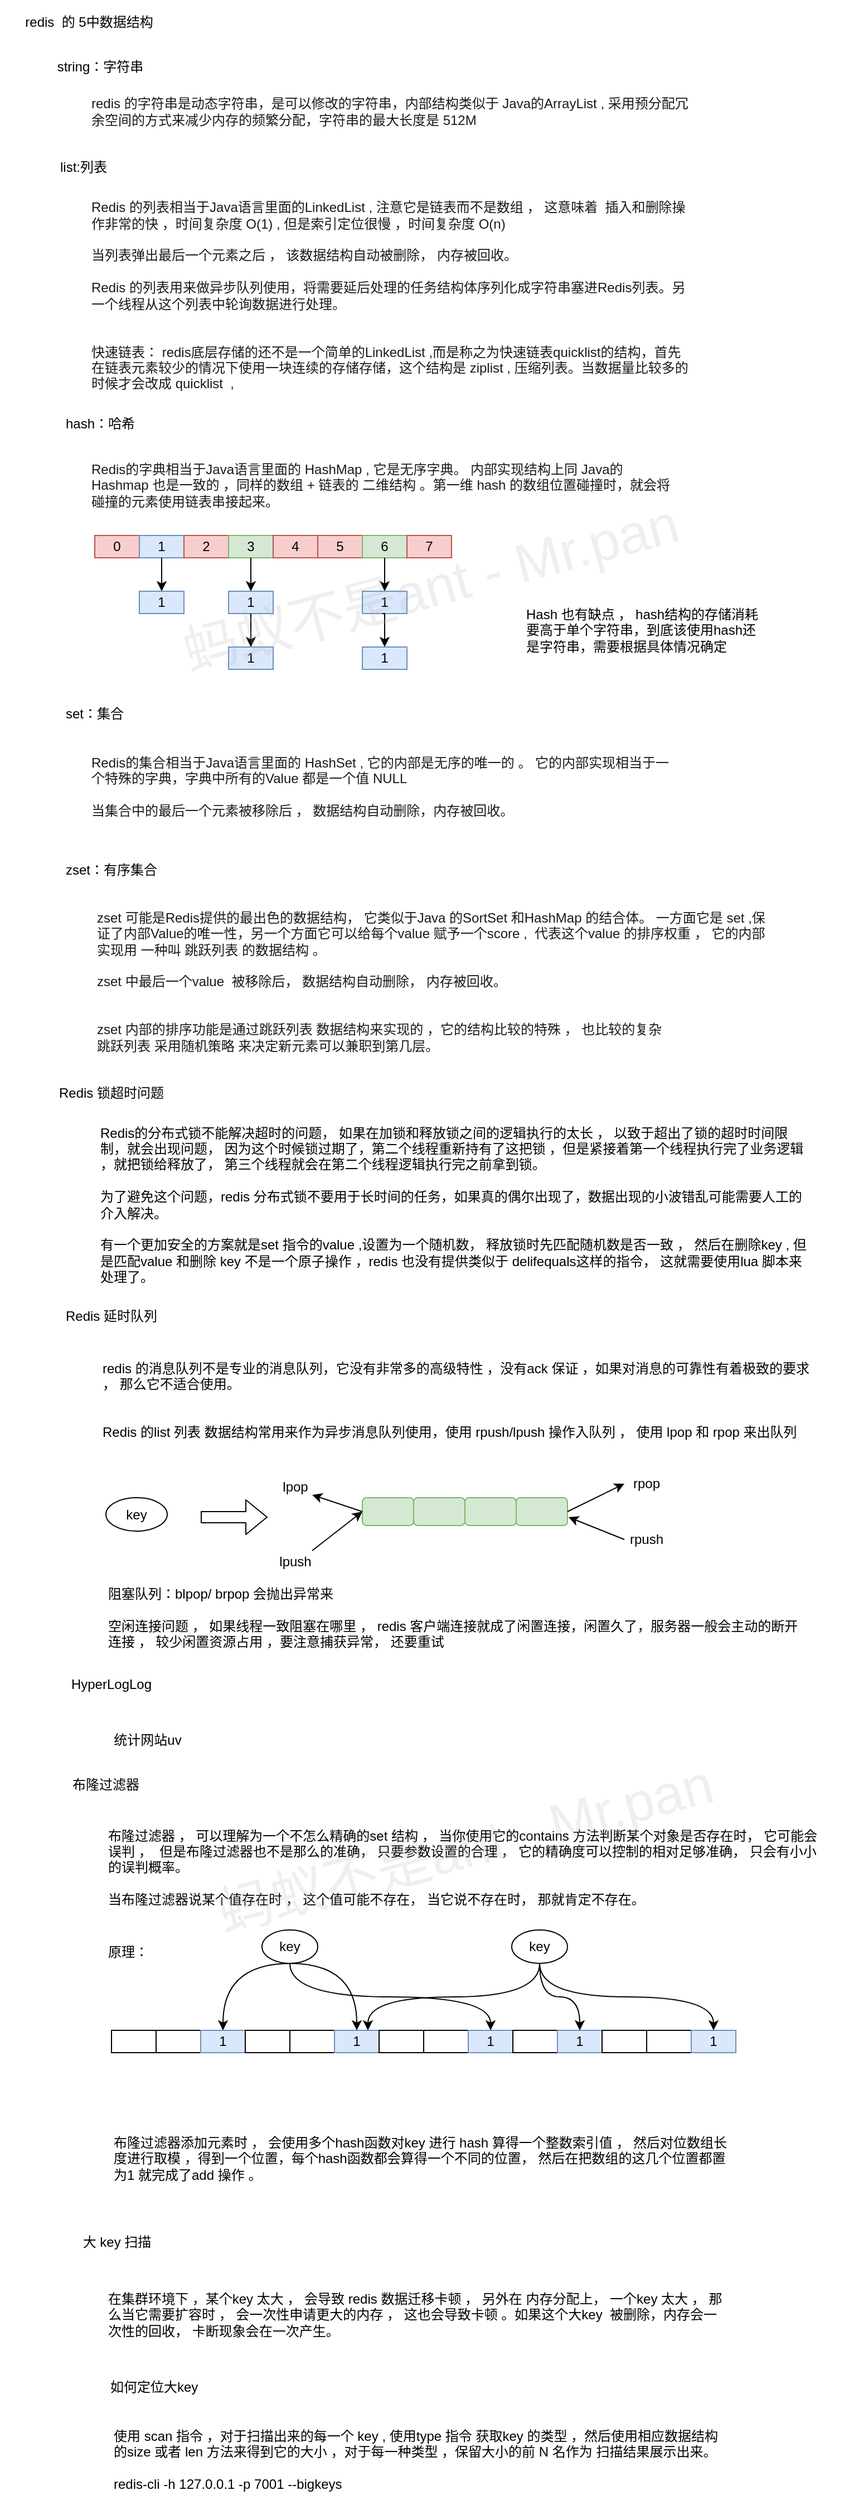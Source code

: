 <mxfile version="14.5.7" type="github" pages="6">
  <diagram id="2Xkt2TAEOzTNxrY3dc94" name="数据结构">
    <mxGraphModel dx="1420" dy="834" grid="1" gridSize="10" guides="1" tooltips="1" connect="1" arrows="1" fold="1" page="1" pageScale="1" pageWidth="827" pageHeight="1169" math="0" shadow="0">
      <root>
        <mxCell id="0" />
        <mxCell id="1" parent="0" />
        <mxCell id="DcSzvV2dXJmABJle09KA-1" value="redis&amp;nbsp; 的 5中数据结构" style="text;html=1;strokeColor=none;fillColor=none;align=center;verticalAlign=middle;whiteSpace=wrap;rounded=0;fontSize=12;" parent="1" vertex="1">
          <mxGeometry x="30" y="30" width="160" height="40" as="geometry" />
        </mxCell>
        <mxCell id="DcSzvV2dXJmABJle09KA-2" value="string：字符串" style="text;html=1;strokeColor=none;fillColor=none;align=center;verticalAlign=middle;whiteSpace=wrap;rounded=0;fontSize=12;" parent="1" vertex="1">
          <mxGeometry x="70" y="80" width="100" height="20" as="geometry" />
        </mxCell>
        <mxCell id="DcSzvV2dXJmABJle09KA-3" value="hash：哈希" style="text;html=1;strokeColor=none;fillColor=none;align=center;verticalAlign=middle;whiteSpace=wrap;rounded=0;fontSize=12;" parent="1" vertex="1">
          <mxGeometry x="85" y="400" width="70" height="20" as="geometry" />
        </mxCell>
        <mxCell id="DcSzvV2dXJmABJle09KA-5" value="list:列表" style="text;html=1;strokeColor=none;fillColor=none;align=center;verticalAlign=middle;whiteSpace=wrap;rounded=0;fontSize=12;" parent="1" vertex="1">
          <mxGeometry x="80" y="170" width="50" height="20" as="geometry" />
        </mxCell>
        <mxCell id="DcSzvV2dXJmABJle09KA-6" value="zset：有序集合" style="text;html=1;strokeColor=none;fillColor=none;align=center;verticalAlign=middle;whiteSpace=wrap;rounded=0;fontSize=12;" parent="1" vertex="1">
          <mxGeometry x="85" y="800" width="90" height="20" as="geometry" />
        </mxCell>
        <mxCell id="DcSzvV2dXJmABJle09KA-7" value="set：集合" style="text;html=1;strokeColor=none;fillColor=none;align=center;verticalAlign=middle;whiteSpace=wrap;rounded=0;fontSize=12;" parent="1" vertex="1">
          <mxGeometry x="85" y="660" width="60" height="20" as="geometry" />
        </mxCell>
        <mxCell id="DcSzvV2dXJmABJle09KA-8" value="&lt;font color=&quot;#1a1a1a&quot; style=&quot;font-size: 12px;&quot;&gt;redis 的字符串是动态字符串，是可以修改的字符串，内部结构类似于 Java的ArrayList , 采用预分配冗余空间的方式来减少内存的频繁分配，字符串的最大长度是 512M&lt;/font&gt;" style="text;html=1;strokeColor=none;fillColor=none;align=left;verticalAlign=middle;whiteSpace=wrap;rounded=0;fontSize=12;" parent="1" vertex="1">
          <mxGeometry x="110" y="100" width="540" height="60" as="geometry" />
        </mxCell>
        <mxCell id="DcSzvV2dXJmABJle09KA-9" value="&lt;font color=&quot;#1a1a1a&quot; style=&quot;font-size: 12px;&quot;&gt;Redis 的列表相当于Java语言里面的LinkedList , 注意它是链表而不是数组 ， 这意味着&amp;nbsp; 插入和删除操作非常的快 ，时间复杂度 O(1) , 但是索引定位很慢 ，时间复杂度 O(n)&amp;nbsp;&lt;br style=&quot;font-size: 12px;&quot;&gt;&lt;br style=&quot;font-size: 12px;&quot;&gt;当列表弹出最后一个元素之后 ， 该数据结构自动被删除， 内存被回收。&lt;br style=&quot;font-size: 12px;&quot;&gt;&lt;br style=&quot;font-size: 12px;&quot;&gt;Redis 的列表用来做异步队列使用，将需要延后处理的任务结构体序列化成字符串塞进Redis列表。另一个线程从这个列表中轮询数据进行处理。&lt;br style=&quot;font-size: 12px;&quot;&gt;&lt;br style=&quot;font-size: 12px;&quot;&gt;&lt;br style=&quot;font-size: 12px;&quot;&gt;快速链表： redis底层存储的还不是一个简单的LinkedList ,而是称之为快速链表quicklist的结构，首先在链表元素较少的情况下使用一块连续的存储存储，这个结构是 ziplist , 压缩列表。当数据量比较多的时候才会改成 quicklist&amp;nbsp; ,&amp;nbsp;&lt;br style=&quot;font-size: 12px;&quot;&gt;&lt;/font&gt;" style="text;html=1;strokeColor=none;fillColor=none;align=left;verticalAlign=middle;whiteSpace=wrap;rounded=0;fontSize=12;" parent="1" vertex="1">
          <mxGeometry x="110" y="210" width="540" height="170" as="geometry" />
        </mxCell>
        <mxCell id="DcSzvV2dXJmABJle09KA-10" value="&lt;font color=&quot;#1a1a1a&quot; style=&quot;font-size: 12px;&quot;&gt;Redis的字典相当于Java语言里面的 HashMap , 它是无序字典。 内部实现结构上同 Java的Hashmap 也是一致的 ，同样的数组 + 链表的 二维结构 。第一维 hash 的数组位置碰撞时，就会将碰撞的元素使用链表串接起来。&lt;br style=&quot;font-size: 12px;&quot;&gt;&lt;/font&gt;" style="text;html=1;strokeColor=none;fillColor=none;align=left;verticalAlign=middle;whiteSpace=wrap;rounded=0;fontSize=12;" parent="1" vertex="1">
          <mxGeometry x="110" y="430" width="530" height="70" as="geometry" />
        </mxCell>
        <mxCell id="DcSzvV2dXJmABJle09KA-11" value="0" style="rounded=0;whiteSpace=wrap;html=1;align=center;fillColor=#f8cecc;strokeColor=#b85450;fontSize=12;" parent="1" vertex="1">
          <mxGeometry x="115" y="510" width="40" height="20" as="geometry" />
        </mxCell>
        <mxCell id="DcSzvV2dXJmABJle09KA-12" value="1" style="rounded=0;whiteSpace=wrap;html=1;align=center;fillColor=#dae8fc;strokeColor=#6c8ebf;fontSize=12;" parent="1" vertex="1">
          <mxGeometry x="155" y="510" width="40" height="20" as="geometry" />
        </mxCell>
        <mxCell id="DcSzvV2dXJmABJle09KA-13" value="2" style="rounded=0;whiteSpace=wrap;html=1;align=center;fillColor=#f8cecc;strokeColor=#b85450;fontSize=12;" parent="1" vertex="1">
          <mxGeometry x="195" y="510" width="40" height="20" as="geometry" />
        </mxCell>
        <mxCell id="DcSzvV2dXJmABJle09KA-14" value="3" style="rounded=0;whiteSpace=wrap;html=1;align=center;fillColor=#d5e8d4;strokeColor=#82b366;fontSize=12;" parent="1" vertex="1">
          <mxGeometry x="235" y="510" width="40" height="20" as="geometry" />
        </mxCell>
        <mxCell id="DcSzvV2dXJmABJle09KA-15" value="4" style="rounded=0;whiteSpace=wrap;html=1;align=center;fillColor=#f8cecc;strokeColor=#b85450;fontSize=12;" parent="1" vertex="1">
          <mxGeometry x="275" y="510" width="40" height="20" as="geometry" />
        </mxCell>
        <mxCell id="DcSzvV2dXJmABJle09KA-16" value="5" style="rounded=0;whiteSpace=wrap;html=1;align=center;fillColor=#f8cecc;strokeColor=#b85450;fontSize=12;" parent="1" vertex="1">
          <mxGeometry x="315" y="510" width="40" height="20" as="geometry" />
        </mxCell>
        <mxCell id="DcSzvV2dXJmABJle09KA-17" value="6" style="rounded=0;whiteSpace=wrap;html=1;align=center;fillColor=#d5e8d4;strokeColor=#82b366;fontSize=12;" parent="1" vertex="1">
          <mxGeometry x="355" y="510" width="40" height="20" as="geometry" />
        </mxCell>
        <mxCell id="DcSzvV2dXJmABJle09KA-18" value="7" style="rounded=0;whiteSpace=wrap;html=1;align=center;fillColor=#f8cecc;strokeColor=#b85450;fontSize=12;" parent="1" vertex="1">
          <mxGeometry x="395" y="510" width="40" height="20" as="geometry" />
        </mxCell>
        <mxCell id="DcSzvV2dXJmABJle09KA-19" value="1" style="rounded=0;whiteSpace=wrap;html=1;align=center;fillColor=#dae8fc;strokeColor=#6c8ebf;fontSize=12;" parent="1" vertex="1">
          <mxGeometry x="155" y="560" width="40" height="20" as="geometry" />
        </mxCell>
        <mxCell id="DcSzvV2dXJmABJle09KA-20" style="edgeStyle=orthogonalEdgeStyle;rounded=0;orthogonalLoop=1;jettySize=auto;html=1;exitX=0.5;exitY=1;exitDx=0;exitDy=0;entryX=0.5;entryY=0;entryDx=0;entryDy=0;fontSize=12;" parent="1" source="DcSzvV2dXJmABJle09KA-12" target="DcSzvV2dXJmABJle09KA-19" edge="1">
          <mxGeometry x="30" y="30" as="geometry" />
        </mxCell>
        <mxCell id="DcSzvV2dXJmABJle09KA-21" value="1" style="rounded=0;whiteSpace=wrap;html=1;align=center;fillColor=#dae8fc;strokeColor=#6c8ebf;fontSize=12;" parent="1" vertex="1">
          <mxGeometry x="235" y="560" width="40" height="20" as="geometry" />
        </mxCell>
        <mxCell id="DcSzvV2dXJmABJle09KA-22" style="edgeStyle=orthogonalEdgeStyle;rounded=0;orthogonalLoop=1;jettySize=auto;html=1;exitX=0.5;exitY=1;exitDx=0;exitDy=0;entryX=0.5;entryY=0;entryDx=0;entryDy=0;fontSize=12;" parent="1" source="DcSzvV2dXJmABJle09KA-14" target="DcSzvV2dXJmABJle09KA-21" edge="1">
          <mxGeometry x="30" y="30" as="geometry" />
        </mxCell>
        <mxCell id="DcSzvV2dXJmABJle09KA-23" style="edgeStyle=orthogonalEdgeStyle;rounded=0;orthogonalLoop=1;jettySize=auto;html=1;exitX=0.5;exitY=1;exitDx=0;exitDy=0;entryX=0.5;entryY=0;entryDx=0;entryDy=0;fontSize=12;" parent="1" target="DcSzvV2dXJmABJle09KA-24" edge="1">
          <mxGeometry x="30" y="30" as="geometry">
            <mxPoint x="255" y="580" as="sourcePoint" />
          </mxGeometry>
        </mxCell>
        <mxCell id="DcSzvV2dXJmABJle09KA-24" value="1" style="rounded=0;whiteSpace=wrap;html=1;align=center;fillColor=#dae8fc;strokeColor=#6c8ebf;fontSize=12;" parent="1" vertex="1">
          <mxGeometry x="235" y="610" width="40" height="20" as="geometry" />
        </mxCell>
        <mxCell id="DcSzvV2dXJmABJle09KA-25" style="edgeStyle=orthogonalEdgeStyle;rounded=0;orthogonalLoop=1;jettySize=auto;html=1;exitX=0.5;exitY=1;exitDx=0;exitDy=0;entryX=0.5;entryY=0;entryDx=0;entryDy=0;fontSize=12;" parent="1" target="DcSzvV2dXJmABJle09KA-26" edge="1">
          <mxGeometry x="30" y="30" as="geometry">
            <mxPoint x="375" y="530" as="sourcePoint" />
          </mxGeometry>
        </mxCell>
        <mxCell id="DcSzvV2dXJmABJle09KA-26" value="1" style="rounded=0;whiteSpace=wrap;html=1;align=center;fillColor=#dae8fc;strokeColor=#6c8ebf;fontSize=12;" parent="1" vertex="1">
          <mxGeometry x="355" y="560" width="40" height="20" as="geometry" />
        </mxCell>
        <mxCell id="DcSzvV2dXJmABJle09KA-27" style="edgeStyle=orthogonalEdgeStyle;rounded=0;orthogonalLoop=1;jettySize=auto;html=1;exitX=0.5;exitY=1;exitDx=0;exitDy=0;entryX=0.5;entryY=0;entryDx=0;entryDy=0;fontSize=12;" parent="1" target="DcSzvV2dXJmABJle09KA-28" edge="1">
          <mxGeometry x="30" y="30" as="geometry">
            <mxPoint x="373" y="580" as="sourcePoint" />
          </mxGeometry>
        </mxCell>
        <mxCell id="DcSzvV2dXJmABJle09KA-28" value="1" style="rounded=0;whiteSpace=wrap;html=1;align=center;fillColor=#dae8fc;strokeColor=#6c8ebf;fontSize=12;" parent="1" vertex="1">
          <mxGeometry x="355" y="610" width="40" height="20" as="geometry" />
        </mxCell>
        <mxCell id="DcSzvV2dXJmABJle09KA-29" value="Hash 也有缺点 ， hash结构的存储消耗要高于单个字符串，到底该使用hash还是字符串，需要根据具体情况确定" style="text;html=1;strokeColor=none;fillColor=none;align=left;verticalAlign=middle;whiteSpace=wrap;rounded=0;fontSize=12;" parent="1" vertex="1">
          <mxGeometry x="500" y="570" width="220" height="50" as="geometry" />
        </mxCell>
        <mxCell id="DcSzvV2dXJmABJle09KA-30" value="&lt;font color=&quot;#1a1a1a&quot; style=&quot;font-size: 12px;&quot;&gt;Redis的集合相当于Java语言里面的 HashSet , 它的内部是无序的唯一的 。 它的内部实现相当于一个特殊的字典，字典中所有的Value 都是一个值 NULL&lt;br style=&quot;font-size: 12px;&quot;&gt;&lt;br style=&quot;font-size: 12px;&quot;&gt;当集合中的最后一个元素被移除后 ， 数据结构自动删除，内存被回收。&lt;br style=&quot;font-size: 12px;&quot;&gt;&lt;/font&gt;" style="text;html=1;strokeColor=none;fillColor=none;align=left;verticalAlign=middle;whiteSpace=wrap;rounded=0;fontSize=12;" parent="1" vertex="1">
          <mxGeometry x="110" y="700" width="530" height="70" as="geometry" />
        </mxCell>
        <mxCell id="DcSzvV2dXJmABJle09KA-31" value="&lt;font color=&quot;#1a1a1a&quot; style=&quot;font-size: 12px;&quot;&gt;zset 可能是Redis提供的最出色的数据结构， 它类似于Java 的SortSet 和HashMap 的结合体。 一方面它是 set ,保证了内部Value的唯一性，另一个方面它可以给每个value 赋予一个score ,&amp;nbsp; 代表这个value 的排序权重 ， 它的内部实现用 一种叫 跳跃列表 的数据结构 。&lt;br style=&quot;font-size: 12px;&quot;&gt;&lt;br style=&quot;font-size: 12px;&quot;&gt;zset 中最后一个value&amp;nbsp; 被移除后， 数据结构自动删除， 内存被回收。&lt;br style=&quot;font-size: 12px;&quot;&gt;&lt;br style=&quot;font-size: 12px;&quot;&gt;&lt;br style=&quot;font-size: 12px;&quot;&gt;zset 内部的排序功能是通过跳跃列表 数据结构来实现的 ，它的结构比较的特殊 ， 也比较的复杂&lt;br style=&quot;font-size: 12px;&quot;&gt;跳跃列表 采用随机策略 来决定新元素可以兼职到第几层。&lt;br style=&quot;font-size: 12px;&quot;&gt;&lt;/font&gt;" style="text;html=1;strokeColor=none;fillColor=none;align=left;verticalAlign=middle;whiteSpace=wrap;rounded=0;fontSize=12;" parent="1" vertex="1">
          <mxGeometry x="115" y="840" width="605" height="140" as="geometry" />
        </mxCell>
        <mxCell id="DcSzvV2dXJmABJle09KA-32" value="Redis 锁超时问题" style="text;html=1;strokeColor=none;fillColor=none;align=center;verticalAlign=middle;whiteSpace=wrap;rounded=0;fontSize=12;" parent="1" vertex="1">
          <mxGeometry x="80" y="1000" width="100" height="20" as="geometry" />
        </mxCell>
        <mxCell id="DcSzvV2dXJmABJle09KA-33" value="Redis的分布式锁不能解决超时的问题， 如果在加锁和释放锁之间的逻辑执行的太长 ， 以致于超出了锁的超时时间限制，就会出现问题， 因为这个时候锁过期了，第二个线程重新持有了这把锁 ，但是紧接着第一个线程执行完了业务逻辑 ，就把锁给释放了， 第三个线程就会在第二个线程逻辑执行完之前拿到锁。&lt;br style=&quot;font-size: 12px;&quot;&gt;&lt;br style=&quot;font-size: 12px;&quot;&gt;为了避免这个问题，redis 分布式锁不要用于长时间的任务，如果真的偶尔出现了，数据出现的小波错乱可能需要人工的介入解决。&lt;br style=&quot;font-size: 12px;&quot;&gt;&lt;br style=&quot;font-size: 12px;&quot;&gt;有一个更加安全的方案就是set 指令的value ,设置为一个随机数， 释放锁时先匹配随机数是否一致 ， 然后在删除key , 但是匹配value 和删除 key 不是一个原子操作 ，redis 也没有提供类似于 delifequals这样的指令， 这就需要使用lua 脚本来处理了。&amp;nbsp;" style="text;html=1;strokeColor=none;fillColor=none;align=left;verticalAlign=middle;whiteSpace=wrap;rounded=0;fontSize=12;" parent="1" vertex="1">
          <mxGeometry x="117.5" y="1030" width="640" height="160" as="geometry" />
        </mxCell>
        <mxCell id="DcSzvV2dXJmABJle09KA-34" value="Redis 延时队列" style="text;html=1;strokeColor=none;fillColor=none;align=center;verticalAlign=middle;whiteSpace=wrap;rounded=0;fontSize=12;" parent="1" vertex="1">
          <mxGeometry x="80" y="1200" width="100" height="20" as="geometry" />
        </mxCell>
        <mxCell id="DcSzvV2dXJmABJle09KA-35" value="redis 的消息队列不是专业的消息队列，它没有非常多的高级特性 ，没有ack 保证 ，如果对消息的可靠性有着极致的要求 ， 那么它不适合使用。&lt;br style=&quot;font-size: 12px;&quot;&gt;&lt;br style=&quot;font-size: 12px;&quot;&gt;&lt;br style=&quot;font-size: 12px;&quot;&gt;Redis 的list 列表 数据结构常用来作为异步消息队列使用，使用 rpush/lpush 操作入队列 ， 使用 lpop 和 rpop 来出队列" style="text;html=1;strokeColor=none;fillColor=none;align=left;verticalAlign=middle;whiteSpace=wrap;rounded=0;fontSize=12;" parent="1" vertex="1">
          <mxGeometry x="120" y="1240" width="640" height="90" as="geometry" />
        </mxCell>
        <mxCell id="DcSzvV2dXJmABJle09KA-36" value="key" style="ellipse;whiteSpace=wrap;html=1;align=center;fontSize=12;" parent="1" vertex="1">
          <mxGeometry x="125" y="1372.5" width="55" height="30" as="geometry" />
        </mxCell>
        <mxCell id="DcSzvV2dXJmABJle09KA-39" value="" style="rounded=1;whiteSpace=wrap;html=1;align=center;fillColor=#d5e8d4;strokeColor=#82b366;fontSize=12;" parent="1" vertex="1">
          <mxGeometry x="355" y="1372.5" width="46" height="25" as="geometry" />
        </mxCell>
        <mxCell id="DcSzvV2dXJmABJle09KA-40" value="" style="rounded=1;whiteSpace=wrap;html=1;align=center;fillColor=#d5e8d4;strokeColor=#82b366;fontSize=12;" parent="1" vertex="1">
          <mxGeometry x="401" y="1372.5" width="46" height="25" as="geometry" />
        </mxCell>
        <mxCell id="DcSzvV2dXJmABJle09KA-41" value="" style="rounded=1;whiteSpace=wrap;html=1;align=center;fillColor=#d5e8d4;strokeColor=#82b366;fontSize=12;" parent="1" vertex="1">
          <mxGeometry x="447" y="1372.5" width="46" height="25" as="geometry" />
        </mxCell>
        <mxCell id="DcSzvV2dXJmABJle09KA-42" value="" style="rounded=1;whiteSpace=wrap;html=1;align=center;fillColor=#d5e8d4;strokeColor=#82b366;fontSize=12;" parent="1" vertex="1">
          <mxGeometry x="493" y="1372.5" width="46" height="25" as="geometry" />
        </mxCell>
        <mxCell id="DcSzvV2dXJmABJle09KA-43" value="" style="endArrow=classic;html=1;entryX=0;entryY=0.5;entryDx=0;entryDy=0;fontSize=12;" parent="1" target="DcSzvV2dXJmABJle09KA-39" edge="1">
          <mxGeometry x="30" y="30" width="50" height="50" as="geometry">
            <mxPoint x="310" y="1420" as="sourcePoint" />
            <mxPoint x="355" y="1397.5" as="targetPoint" />
          </mxGeometry>
        </mxCell>
        <mxCell id="DcSzvV2dXJmABJle09KA-44" value="" style="endArrow=classic;html=1;exitX=0;exitY=0.5;exitDx=0;exitDy=0;fontSize=12;" parent="1" source="DcSzvV2dXJmABJle09KA-39" edge="1">
          <mxGeometry x="30" y="30" width="50" height="50" as="geometry">
            <mxPoint x="355" y="1372.5" as="sourcePoint" />
            <mxPoint x="310" y="1370" as="targetPoint" />
          </mxGeometry>
        </mxCell>
        <mxCell id="DcSzvV2dXJmABJle09KA-45" value="lpush" style="text;html=1;strokeColor=none;fillColor=none;align=center;verticalAlign=middle;whiteSpace=wrap;rounded=0;fontSize=12;" parent="1" vertex="1">
          <mxGeometry x="275" y="1420" width="40" height="20" as="geometry" />
        </mxCell>
        <mxCell id="DcSzvV2dXJmABJle09KA-46" value="lpop" style="text;html=1;strokeColor=none;fillColor=none;align=center;verticalAlign=middle;whiteSpace=wrap;rounded=0;fontSize=12;" parent="1" vertex="1">
          <mxGeometry x="275" y="1352.5" width="40" height="20" as="geometry" />
        </mxCell>
        <mxCell id="DcSzvV2dXJmABJle09KA-47" value="" style="endArrow=classic;html=1;exitX=1;exitY=0.5;exitDx=0;exitDy=0;fontSize=12;" parent="1" source="DcSzvV2dXJmABJle09KA-42" edge="1">
          <mxGeometry x="30" y="30" width="50" height="50" as="geometry">
            <mxPoint x="320" y="1430" as="sourcePoint" />
            <mxPoint x="590" y="1360" as="targetPoint" />
          </mxGeometry>
        </mxCell>
        <mxCell id="DcSzvV2dXJmABJle09KA-48" value="" style="endArrow=classic;html=1;fontSize=12;" parent="1" edge="1">
          <mxGeometry x="30" y="30" width="50" height="50" as="geometry">
            <mxPoint x="590" y="1410" as="sourcePoint" />
            <mxPoint x="540" y="1390" as="targetPoint" />
          </mxGeometry>
        </mxCell>
        <mxCell id="DcSzvV2dXJmABJle09KA-49" value="rpush" style="text;html=1;strokeColor=none;fillColor=none;align=center;verticalAlign=middle;whiteSpace=wrap;rounded=0;fontSize=12;" parent="1" vertex="1">
          <mxGeometry x="590" y="1400" width="40" height="20" as="geometry" />
        </mxCell>
        <mxCell id="DcSzvV2dXJmABJle09KA-50" value="rpop" style="text;html=1;strokeColor=none;fillColor=none;align=center;verticalAlign=middle;whiteSpace=wrap;rounded=0;fontSize=12;" parent="1" vertex="1">
          <mxGeometry x="590" y="1350" width="40" height="20" as="geometry" />
        </mxCell>
        <mxCell id="DcSzvV2dXJmABJle09KA-51" value="" style="shape=flexArrow;endArrow=classic;html=1;fontSize=12;" parent="1" edge="1">
          <mxGeometry x="30" y="30" width="50" height="50" as="geometry">
            <mxPoint x="210" y="1390" as="sourcePoint" />
            <mxPoint x="270" y="1390" as="targetPoint" />
          </mxGeometry>
        </mxCell>
        <mxCell id="DcSzvV2dXJmABJle09KA-52" value="阻塞队列：blpop/ brpop 会抛出异常来&lt;br style=&quot;font-size: 12px;&quot;&gt;&lt;br style=&quot;font-size: 12px;&quot;&gt;空闲连接问题 ， 如果线程一致阻塞在哪里 ， redis 客户端连接就成了闲置连接，闲置久了，服务器一般会主动的断开连接 ， 较少闲置资源占用 ，要注意捕获异常， 还要重试" style="text;html=1;strokeColor=none;fillColor=none;align=left;verticalAlign=middle;whiteSpace=wrap;rounded=0;fontSize=12;" parent="1" vertex="1">
          <mxGeometry x="125" y="1460" width="625" height="40" as="geometry" />
        </mxCell>
        <mxCell id="DcSzvV2dXJmABJle09KA-53" value="HyperLogLog" style="text;html=1;strokeColor=none;fillColor=none;align=center;verticalAlign=middle;whiteSpace=wrap;rounded=0;fontSize=12;" parent="1" vertex="1">
          <mxGeometry x="80" y="1530" width="100" height="20" as="geometry" />
        </mxCell>
        <mxCell id="DcSzvV2dXJmABJle09KA-54" value="布隆过滤器" style="text;html=1;strokeColor=none;fillColor=none;align=center;verticalAlign=middle;whiteSpace=wrap;rounded=0;fontSize=12;" parent="1" vertex="1">
          <mxGeometry x="75" y="1620" width="100" height="20" as="geometry" />
        </mxCell>
        <mxCell id="DcSzvV2dXJmABJle09KA-55" value="布隆过滤器 ， 可以理解为一个不怎么精确的set 结构 ， 当你使用它的contains 方法判断某个对象是否存在时， 它可能会误判 ，&amp;nbsp; 但是布隆过滤器也不是那么的准确， 只要参数设置的合理 ， 它的精确度可以控制的相对足够准确， 只会有小小的误判概率。&lt;br style=&quot;font-size: 12px;&quot;&gt;&lt;br style=&quot;font-size: 12px;&quot;&gt;当布隆过滤器说某个值存在时 ， 这个值可能不存在， 当它说不存在时， 那就肯定不存在。" style="text;html=1;strokeColor=none;fillColor=none;align=left;verticalAlign=middle;whiteSpace=wrap;rounded=0;fontSize=12;" parent="1" vertex="1">
          <mxGeometry x="125" y="1654" width="645" height="100" as="geometry" />
        </mxCell>
        <mxCell id="DcSzvV2dXJmABJle09KA-56" value="原理：" style="text;html=1;strokeColor=none;fillColor=none;align=center;verticalAlign=middle;whiteSpace=wrap;rounded=0;fontSize=12;" parent="1" vertex="1">
          <mxGeometry x="120" y="1770" width="50" height="20" as="geometry" />
        </mxCell>
        <mxCell id="DcSzvV2dXJmABJle09KA-57" value="" style="rounded=0;whiteSpace=wrap;html=1;align=center;fontSize=12;" parent="1" vertex="1">
          <mxGeometry x="130" y="1850" width="40" height="20" as="geometry" />
        </mxCell>
        <mxCell id="DcSzvV2dXJmABJle09KA-58" value="" style="rounded=0;whiteSpace=wrap;html=1;align=center;fontSize=12;" parent="1" vertex="1">
          <mxGeometry x="170" y="1850" width="40" height="20" as="geometry" />
        </mxCell>
        <mxCell id="DcSzvV2dXJmABJle09KA-59" value="1" style="rounded=0;whiteSpace=wrap;html=1;align=center;fillColor=#dae8fc;strokeColor=#6c8ebf;fontSize=12;" parent="1" vertex="1">
          <mxGeometry x="210" y="1850" width="40" height="20" as="geometry" />
        </mxCell>
        <mxCell id="DcSzvV2dXJmABJle09KA-60" value="" style="rounded=0;whiteSpace=wrap;html=1;align=center;fontSize=12;" parent="1" vertex="1">
          <mxGeometry x="250" y="1850" width="40" height="20" as="geometry" />
        </mxCell>
        <mxCell id="DcSzvV2dXJmABJle09KA-61" value="" style="rounded=0;whiteSpace=wrap;html=1;align=center;fontSize=12;" parent="1" vertex="1">
          <mxGeometry x="290" y="1850" width="40" height="20" as="geometry" />
        </mxCell>
        <mxCell id="DcSzvV2dXJmABJle09KA-62" value="1" style="rounded=0;whiteSpace=wrap;html=1;align=center;fillColor=#dae8fc;strokeColor=#6c8ebf;fontSize=12;" parent="1" vertex="1">
          <mxGeometry x="330" y="1850" width="40" height="20" as="geometry" />
        </mxCell>
        <mxCell id="DcSzvV2dXJmABJle09KA-63" value="" style="rounded=0;whiteSpace=wrap;html=1;align=center;fontSize=12;" parent="1" vertex="1">
          <mxGeometry x="370" y="1850" width="40" height="20" as="geometry" />
        </mxCell>
        <mxCell id="DcSzvV2dXJmABJle09KA-64" value="" style="rounded=0;whiteSpace=wrap;html=1;align=center;fontSize=12;" parent="1" vertex="1">
          <mxGeometry x="410" y="1850" width="40" height="20" as="geometry" />
        </mxCell>
        <mxCell id="DcSzvV2dXJmABJle09KA-65" value="1" style="rounded=0;whiteSpace=wrap;html=1;align=center;fillColor=#dae8fc;strokeColor=#6c8ebf;fontSize=12;" parent="1" vertex="1">
          <mxGeometry x="450" y="1850" width="40" height="20" as="geometry" />
        </mxCell>
        <mxCell id="DcSzvV2dXJmABJle09KA-66" value="" style="rounded=0;whiteSpace=wrap;html=1;align=center;fontSize=12;" parent="1" vertex="1">
          <mxGeometry x="490" y="1850" width="40" height="20" as="geometry" />
        </mxCell>
        <mxCell id="DcSzvV2dXJmABJle09KA-67" value="1" style="rounded=0;whiteSpace=wrap;html=1;align=center;fillColor=#dae8fc;strokeColor=#6c8ebf;fontSize=12;" parent="1" vertex="1">
          <mxGeometry x="530" y="1850" width="40" height="20" as="geometry" />
        </mxCell>
        <mxCell id="DcSzvV2dXJmABJle09KA-68" value="" style="rounded=0;whiteSpace=wrap;html=1;align=center;fontSize=12;" parent="1" vertex="1">
          <mxGeometry x="570" y="1850" width="40" height="20" as="geometry" />
        </mxCell>
        <mxCell id="DcSzvV2dXJmABJle09KA-69" value="" style="rounded=0;whiteSpace=wrap;html=1;align=center;fontSize=12;" parent="1" vertex="1">
          <mxGeometry x="610" y="1850" width="40" height="20" as="geometry" />
        </mxCell>
        <mxCell id="DcSzvV2dXJmABJle09KA-70" value="1" style="rounded=0;whiteSpace=wrap;html=1;align=center;fillColor=#dae8fc;strokeColor=#6c8ebf;fontSize=12;" parent="1" vertex="1">
          <mxGeometry x="650" y="1850" width="40" height="20" as="geometry" />
        </mxCell>
        <mxCell id="DcSzvV2dXJmABJle09KA-75" style="edgeStyle=orthogonalEdgeStyle;curved=1;rounded=0;orthogonalLoop=1;jettySize=auto;html=1;entryX=0.5;entryY=0;entryDx=0;entryDy=0;fontSize=12;" parent="1" target="DcSzvV2dXJmABJle09KA-59" edge="1">
          <mxGeometry x="30" y="30" as="geometry">
            <mxPoint x="290" y="1790" as="sourcePoint" />
          </mxGeometry>
        </mxCell>
        <mxCell id="DcSzvV2dXJmABJle09KA-76" style="edgeStyle=orthogonalEdgeStyle;curved=1;rounded=0;orthogonalLoop=1;jettySize=auto;html=1;exitX=0.5;exitY=1;exitDx=0;exitDy=0;entryX=0.5;entryY=0;entryDx=0;entryDy=0;fontSize=12;" parent="1" source="DcSzvV2dXJmABJle09KA-73" target="DcSzvV2dXJmABJle09KA-62" edge="1">
          <mxGeometry x="30" y="30" as="geometry">
            <Array as="points">
              <mxPoint x="350" y="1790" />
            </Array>
          </mxGeometry>
        </mxCell>
        <mxCell id="DcSzvV2dXJmABJle09KA-77" style="edgeStyle=orthogonalEdgeStyle;curved=1;rounded=0;orthogonalLoop=1;jettySize=auto;html=1;exitX=0.5;exitY=1;exitDx=0;exitDy=0;entryX=0.5;entryY=0;entryDx=0;entryDy=0;fontSize=12;" parent="1" source="DcSzvV2dXJmABJle09KA-73" target="DcSzvV2dXJmABJle09KA-65" edge="1">
          <mxGeometry x="30" y="30" as="geometry" />
        </mxCell>
        <mxCell id="DcSzvV2dXJmABJle09KA-73" value="key" style="ellipse;whiteSpace=wrap;html=1;align=center;fontSize=12;" parent="1" vertex="1">
          <mxGeometry x="265" y="1760" width="50" height="30" as="geometry" />
        </mxCell>
        <mxCell id="DcSzvV2dXJmABJle09KA-78" style="edgeStyle=orthogonalEdgeStyle;curved=1;rounded=0;orthogonalLoop=1;jettySize=auto;html=1;exitX=0.5;exitY=1;exitDx=0;exitDy=0;entryX=0.75;entryY=0;entryDx=0;entryDy=0;fontSize=12;" parent="1" source="DcSzvV2dXJmABJle09KA-74" target="DcSzvV2dXJmABJle09KA-62" edge="1">
          <mxGeometry x="30" y="30" as="geometry" />
        </mxCell>
        <mxCell id="DcSzvV2dXJmABJle09KA-79" style="edgeStyle=orthogonalEdgeStyle;curved=1;rounded=0;orthogonalLoop=1;jettySize=auto;html=1;exitX=0.5;exitY=1;exitDx=0;exitDy=0;entryX=0.5;entryY=0;entryDx=0;entryDy=0;fontSize=12;" parent="1" source="DcSzvV2dXJmABJle09KA-74" target="DcSzvV2dXJmABJle09KA-70" edge="1">
          <mxGeometry x="30" y="30" as="geometry" />
        </mxCell>
        <mxCell id="DcSzvV2dXJmABJle09KA-80" style="edgeStyle=orthogonalEdgeStyle;curved=1;rounded=0;orthogonalLoop=1;jettySize=auto;html=1;exitX=0.5;exitY=1;exitDx=0;exitDy=0;fontSize=12;" parent="1" source="DcSzvV2dXJmABJle09KA-74" target="DcSzvV2dXJmABJle09KA-67" edge="1">
          <mxGeometry x="30" y="30" as="geometry" />
        </mxCell>
        <mxCell id="DcSzvV2dXJmABJle09KA-74" value="key" style="ellipse;whiteSpace=wrap;html=1;align=center;fontSize=12;" parent="1" vertex="1">
          <mxGeometry x="489" y="1760" width="50" height="30" as="geometry" />
        </mxCell>
        <mxCell id="DcSzvV2dXJmABJle09KA-81" value="布隆过滤器添加元素时 ， 会使用多个hash函数对key 进行 hash 算得一个整数索引值 ， 然后对位数组长度进行取模 ，得到一个位置，每个hash函数都会算得一个不同的位置， 然后在把数组的这几个位置都置为1 就完成了add 操作 。" style="text;html=1;strokeColor=none;fillColor=none;align=left;verticalAlign=middle;whiteSpace=wrap;rounded=0;fontSize=12;" parent="1" vertex="1">
          <mxGeometry x="130" y="1920" width="560" height="90" as="geometry" />
        </mxCell>
        <mxCell id="DcSzvV2dXJmABJle09KA-82" value="大 key 扫描" style="text;html=1;strokeColor=none;fillColor=none;align=center;verticalAlign=middle;whiteSpace=wrap;rounded=0;fontSize=12;" parent="1" vertex="1">
          <mxGeometry x="85" y="2030" width="100" height="20" as="geometry" />
        </mxCell>
        <mxCell id="DcSzvV2dXJmABJle09KA-83" value="在集群环境下 ，某个key 太大 ， 会导致 redis 数据迁移卡顿 ， 另外在 内存分配上， 一个key 太大 ， 那么当它需要扩容时 ， 会一次性申请更大的内存 ， 这也会导致卡顿 。如果这个大key&amp;nbsp; 被删除，内存会一次性的回收， 卡断现象会在一次产生。" style="text;html=1;strokeColor=none;fillColor=none;align=left;verticalAlign=middle;whiteSpace=wrap;rounded=0;fontSize=12;" parent="1" vertex="1">
          <mxGeometry x="125" y="2070" width="555" height="70" as="geometry" />
        </mxCell>
        <mxCell id="DcSzvV2dXJmABJle09KA-84" value="如何定位大key&amp;nbsp;" style="text;html=1;strokeColor=none;fillColor=none;align=center;verticalAlign=middle;whiteSpace=wrap;rounded=0;fontSize=12;" parent="1" vertex="1">
          <mxGeometry x="120" y="2160" width="100" height="20" as="geometry" />
        </mxCell>
        <mxCell id="DcSzvV2dXJmABJle09KA-85" value="使用 scan 指令 ，对于扫描出来的每一个 key , 使用type 指令 获取key 的类型 ，然后使用相应数据结构的size 或者 len 方法来得到它的大小 ，对于每一种类型 ，保留大小的前 N 名作为 扫描结果展示出来。&lt;br style=&quot;font-size: 12px;&quot;&gt;&lt;br style=&quot;font-size: 12px;&quot;&gt;redis-cli -h 127.0.0.1 -p 7001 --bigkeys&amp;nbsp;" style="text;html=1;strokeColor=none;fillColor=none;align=left;verticalAlign=middle;whiteSpace=wrap;rounded=0;fontSize=12;" parent="1" vertex="1">
          <mxGeometry x="130" y="2200" width="555" height="70" as="geometry" />
        </mxCell>
        <mxCell id="BkFgR9PnLJ1pPxzbfbDE-1" value="统计网站uv" style="text;html=1;strokeColor=none;fillColor=none;align=center;verticalAlign=middle;whiteSpace=wrap;rounded=0;fontSize=12;" parent="1" vertex="1">
          <mxGeometry x="125" y="1580" width="75" height="20" as="geometry" />
        </mxCell>
        <mxCell id="7rDChKDpcRugUD0UEgwR-5" value="" style="group;rotation=-15;textOpacity=20;" parent="1" vertex="1" connectable="0">
          <mxGeometry x="99" y="490" width="650" height="130" as="geometry" />
        </mxCell>
        <mxCell id="7rDChKDpcRugUD0UEgwR-6" value="&lt;span style=&quot;font-size: 49px&quot;&gt;&lt;font color=&quot;#b3b3b3&quot;&gt;蚂蚁不是ant - Mr.pan&lt;/font&gt;&lt;/span&gt;" style="text;html=1;strokeColor=none;fillColor=none;align=center;verticalAlign=middle;whiteSpace=wrap;rounded=0;sketch=0;opacity=40;textOpacity=20;rotation=-15;" parent="7rDChKDpcRugUD0UEgwR-5" vertex="1">
          <mxGeometry x="30" y="12" width="575" height="110" as="geometry" />
        </mxCell>
        <mxCell id="7rDChKDpcRugUD0UEgwR-7" value="" style="group;rotation=-15;textOpacity=20;" parent="1" vertex="1" connectable="0">
          <mxGeometry x="130" y="1620" width="650" height="130" as="geometry" />
        </mxCell>
        <mxCell id="7rDChKDpcRugUD0UEgwR-8" value="&lt;span style=&quot;font-size: 49px&quot;&gt;&lt;font color=&quot;#b3b3b3&quot;&gt;蚂蚁不是ant - Mr.pan&lt;/font&gt;&lt;/span&gt;" style="text;html=1;strokeColor=none;fillColor=none;align=center;verticalAlign=middle;whiteSpace=wrap;rounded=0;sketch=0;opacity=40;textOpacity=20;rotation=-15;" parent="7rDChKDpcRugUD0UEgwR-7" vertex="1">
          <mxGeometry x="30" y="12" width="575" height="110" as="geometry" />
        </mxCell>
      </root>
    </mxGraphModel>
  </diagram>
  <diagram id="T9ofhpVVGzbZsa4hbkmA" name="原理">
    <mxGraphModel dx="1420" dy="834" grid="1" gridSize="10" guides="1" tooltips="1" connect="1" arrows="1" fold="1" page="1" pageScale="1" pageWidth="827" pageHeight="1169" background="#ffffff" math="0" shadow="0">
      <root>
        <mxCell id="bH2euOrN30Yw1Qwi_7RK-0" />
        <mxCell id="bH2euOrN30Yw1Qwi_7RK-1" parent="bH2euOrN30Yw1Qwi_7RK-0" />
        <mxCell id="ngkLmRye4pmdnFh268Ew-58" value="" style="rounded=0;whiteSpace=wrap;html=1;align=center;" parent="bH2euOrN30Yw1Qwi_7RK-1" vertex="1">
          <mxGeometry x="104" y="480" width="683" height="265" as="geometry" />
        </mxCell>
        <mxCell id="AXepTas1otN2ZdD5XDQn-0" value="线程IO 模型：&lt;br&gt;" style="text;html=1;strokeColor=#d6b656;fillColor=#fff2cc;align=left;verticalAlign=middle;whiteSpace=wrap;rounded=0;fontSize=12;shadow=1;" parent="bH2euOrN30Yw1Qwi_7RK-1" vertex="1">
          <mxGeometry x="40" y="40" width="80" height="20" as="geometry" />
        </mxCell>
        <mxCell id="AXepTas1otN2ZdD5XDQn-1" value="Redis 是个单线程程序。&amp;nbsp; redis 6.0 已经出了多线程版本，不过是用多个线程处理客户端的连接&amp;nbsp; ， 对事件的处理还是单线程的" style="text;html=1;strokeColor=none;fillColor=none;align=left;verticalAlign=middle;whiteSpace=wrap;rounded=0;fontSize=12;" parent="bH2euOrN30Yw1Qwi_7RK-1" vertex="1">
          <mxGeometry x="77.5" y="77" width="710" height="30" as="geometry" />
        </mxCell>
        <mxCell id="AXepTas1otN2ZdD5XDQn-2" value="所有的数据都在内存中，所有的运算都是内存级别的。" style="text;html=1;strokeColor=none;fillColor=none;align=left;verticalAlign=middle;whiteSpace=wrap;rounded=0;fontSize=12;" parent="bH2euOrN30Yw1Qwi_7RK-1" vertex="1">
          <mxGeometry x="80" y="110" width="430" height="20" as="geometry" />
        </mxCell>
        <mxCell id="AXepTas1otN2ZdD5XDQn-3" value="采用多路复用 ，非阻塞的IO&amp;nbsp; ,可以同时处理多个客户端连接" style="text;html=1;strokeColor=none;fillColor=none;align=left;verticalAlign=middle;whiteSpace=wrap;rounded=0;fontSize=12;" parent="bH2euOrN30Yw1Qwi_7RK-1" vertex="1">
          <mxGeometry x="80" y="142" width="430" height="20" as="geometry" />
        </mxCell>
        <mxCell id="AXepTas1otN2ZdD5XDQn-4" value="事件轮询：" style="text;html=1;strokeColor=none;fillColor=none;align=left;verticalAlign=middle;whiteSpace=wrap;rounded=0;fontSize=12;" parent="bH2euOrN30Yw1Qwi_7RK-1" vertex="1">
          <mxGeometry x="80" y="180" width="140" height="20" as="geometry" />
        </mxCell>
        <mxCell id="AXepTas1otN2ZdD5XDQn-5" value="select&amp;nbsp; &amp;nbsp;poll&amp;nbsp; epoll" style="text;html=1;strokeColor=none;fillColor=none;align=left;verticalAlign=middle;whiteSpace=wrap;rounded=0;fontSize=12;" parent="bH2euOrN30Yw1Qwi_7RK-1" vertex="1">
          <mxGeometry x="110" y="210" width="140" height="20" as="geometry" />
        </mxCell>
        <mxCell id="AXepTas1otN2ZdD5XDQn-6" value="指令队列：" style="text;html=1;strokeColor=none;fillColor=none;align=left;verticalAlign=middle;whiteSpace=wrap;rounded=0;fontSize=12;" parent="bH2euOrN30Yw1Qwi_7RK-1" vertex="1">
          <mxGeometry x="80" y="250" width="140" height="20" as="geometry" />
        </mxCell>
        <mxCell id="AXepTas1otN2ZdD5XDQn-7" value="Redis&amp;nbsp; 会将每个客户端套接字都关联一个指令队列， 客户端的指令 通过队列来排队进行顺序处理任务" style="text;html=1;strokeColor=none;fillColor=none;align=left;verticalAlign=middle;whiteSpace=wrap;rounded=0;fontSize=12;" parent="bH2euOrN30Yw1Qwi_7RK-1" vertex="1">
          <mxGeometry x="110" y="280" width="570" height="30" as="geometry" />
        </mxCell>
        <mxCell id="AXepTas1otN2ZdD5XDQn-8" value="响应队列：" style="text;html=1;strokeColor=none;fillColor=none;align=left;verticalAlign=middle;whiteSpace=wrap;rounded=0;fontSize=12;" parent="bH2euOrN30Yw1Qwi_7RK-1" vertex="1">
          <mxGeometry x="80" y="330" width="140" height="20" as="geometry" />
        </mxCell>
        <mxCell id="AXepTas1otN2ZdD5XDQn-9" value="Redis 同样也会为每个客户端套接字关联一个响应队列 ，Redis 服务器通过响应队列来将指令的返回结果返回给客户端。" style="text;html=1;strokeColor=none;fillColor=none;align=left;verticalAlign=middle;whiteSpace=wrap;rounded=0;fontSize=12;" parent="bH2euOrN30Yw1Qwi_7RK-1" vertex="1">
          <mxGeometry x="110" y="360" width="660" height="30" as="geometry" />
        </mxCell>
        <mxCell id="AXepTas1otN2ZdD5XDQn-19" value="通信协议：" style="text;html=1;strokeColor=#d6b656;fillColor=#fff2cc;align=left;verticalAlign=middle;whiteSpace=wrap;rounded=0;fontSize=12;shadow=1;" parent="bH2euOrN30Yw1Qwi_7RK-1" vertex="1">
          <mxGeometry x="37" y="800" width="70" height="20" as="geometry" />
        </mxCell>
        <mxCell id="AXepTas1otN2ZdD5XDQn-20" value="持久化：" style="text;html=1;strokeColor=#d6b656;fillColor=#fff2cc;align=left;verticalAlign=middle;whiteSpace=wrap;rounded=0;fontSize=12;shadow=1;" parent="bH2euOrN30Yw1Qwi_7RK-1" vertex="1">
          <mxGeometry x="40" y="910" width="50" height="20" as="geometry" />
        </mxCell>
        <mxCell id="AXepTas1otN2ZdD5XDQn-21" value="Redis 的持久化机制有两种： 快照&amp;nbsp; &amp;nbsp; AOF文件&amp;nbsp;&lt;br&gt;&lt;br&gt;快照时一次全量备份 ， AOF 文件 是增量备份， 记录的命令操作 。&lt;br&gt;&lt;br&gt;快照是内存数据的二进制序列化形式 ， 在存储上非常紧凑 ，&amp;nbsp; 而AOF 日志记录的是内存数据修改的指令记录文本。AOF 日志在长期的运行过程中会变得无比的庞大， 所以需要定期进行 aof 日志重写 ， 给 aof 日志进行瘦身。" style="text;html=1;strokeColor=none;fillColor=none;align=left;verticalAlign=middle;whiteSpace=wrap;rounded=0;fontSize=12;" parent="bH2euOrN30Yw1Qwi_7RK-1" vertex="1">
          <mxGeometry x="87" y="955" width="659" height="105" as="geometry" />
        </mxCell>
        <mxCell id="Ze0R76dbrBJB77nGCg3R-0" style="rounded=0;orthogonalLoop=1;jettySize=auto;html=1;exitX=0.855;exitY=1;exitDx=0;exitDy=-4.35;exitPerimeter=0;entryX=0;entryY=0.5;entryDx=0;entryDy=0;" edge="1" parent="bH2euOrN30Yw1Qwi_7RK-1" source="AXepTas1otN2ZdD5XDQn-22" target="AXepTas1otN2ZdD5XDQn-32">
          <mxGeometry relative="1" as="geometry" />
        </mxCell>
        <mxCell id="AXepTas1otN2ZdD5XDQn-22" value="快照" style="shape=cylinder3;whiteSpace=wrap;html=1;boundedLbl=1;backgroundOutline=1;size=15;fontSize=12;align=center;rotation=30;" parent="bH2euOrN30Yw1Qwi_7RK-1" vertex="1">
          <mxGeometry x="125.12" y="1067.89" width="47" height="63" as="geometry" />
        </mxCell>
        <mxCell id="AXepTas1otN2ZdD5XDQn-23" value="" style="rounded=1;whiteSpace=wrap;html=1;fontSize=12;align=center;fillColor=#f8cecc;strokeColor=#b85450;" parent="bH2euOrN30Yw1Qwi_7RK-1" vertex="1">
          <mxGeometry x="350" y="1090" width="50" height="30" as="geometry" />
        </mxCell>
        <mxCell id="AXepTas1otN2ZdD5XDQn-24" value="" style="rounded=1;whiteSpace=wrap;html=1;fontSize=12;align=center;fillColor=#f8cecc;strokeColor=#b85450;" parent="bH2euOrN30Yw1Qwi_7RK-1" vertex="1">
          <mxGeometry x="400" y="1090" width="50" height="30" as="geometry" />
        </mxCell>
        <mxCell id="AXepTas1otN2ZdD5XDQn-25" value="" style="rounded=1;whiteSpace=wrap;html=1;fontSize=12;align=center;fillColor=#f8cecc;strokeColor=#b85450;" parent="bH2euOrN30Yw1Qwi_7RK-1" vertex="1">
          <mxGeometry x="450" y="1090" width="50" height="30" as="geometry" />
        </mxCell>
        <mxCell id="AXepTas1otN2ZdD5XDQn-26" value="" style="rounded=1;whiteSpace=wrap;html=1;fontSize=12;align=center;fillColor=#f8cecc;strokeColor=#b85450;" parent="bH2euOrN30Yw1Qwi_7RK-1" vertex="1">
          <mxGeometry x="500" y="1090" width="50" height="30" as="geometry" />
        </mxCell>
        <mxCell id="AXepTas1otN2ZdD5XDQn-34" style="rounded=0;orthogonalLoop=1;jettySize=auto;html=1;exitX=0.5;exitY=1;exitDx=0;exitDy=0;entryX=1;entryY=0.5;entryDx=0;entryDy=0;fontSize=12;" parent="bH2euOrN30Yw1Qwi_7RK-1" source="AXepTas1otN2ZdD5XDQn-27" target="AXepTas1otN2ZdD5XDQn-32" edge="1">
          <mxGeometry relative="1" as="geometry" />
        </mxCell>
        <mxCell id="AXepTas1otN2ZdD5XDQn-27" value="" style="rounded=1;whiteSpace=wrap;html=1;fontSize=12;align=center;fillColor=#f8cecc;strokeColor=#b85450;" parent="bH2euOrN30Yw1Qwi_7RK-1" vertex="1">
          <mxGeometry x="550" y="1090" width="50" height="30" as="geometry" />
        </mxCell>
        <mxCell id="AXepTas1otN2ZdD5XDQn-28" value="" style="rounded=1;whiteSpace=wrap;html=1;fontSize=12;align=center;fillColor=#f8cecc;strokeColor=#b85450;" parent="bH2euOrN30Yw1Qwi_7RK-1" vertex="1">
          <mxGeometry x="600" y="1090" width="50" height="30" as="geometry" />
        </mxCell>
        <mxCell id="AXepTas1otN2ZdD5XDQn-29" value="" style="rounded=1;whiteSpace=wrap;html=1;fontSize=12;align=center;fillColor=#f8cecc;strokeColor=#b85450;" parent="bH2euOrN30Yw1Qwi_7RK-1" vertex="1">
          <mxGeometry x="650" y="1090" width="50" height="30" as="geometry" />
        </mxCell>
        <mxCell id="AXepTas1otN2ZdD5XDQn-30" value="" style="rounded=1;whiteSpace=wrap;html=1;fontSize=12;align=center;fillColor=#f8cecc;strokeColor=#b85450;" parent="bH2euOrN30Yw1Qwi_7RK-1" vertex="1">
          <mxGeometry x="700" y="1090" width="50" height="30" as="geometry" />
        </mxCell>
        <mxCell id="AXepTas1otN2ZdD5XDQn-31" value="aof&amp;nbsp; 日志" style="text;html=1;strokeColor=none;fillColor=none;align=center;verticalAlign=middle;whiteSpace=wrap;rounded=0;fontSize=12;" parent="bH2euOrN30Yw1Qwi_7RK-1" vertex="1">
          <mxGeometry x="510" y="1060" width="70" height="20" as="geometry" />
        </mxCell>
        <mxCell id="AXepTas1otN2ZdD5XDQn-32" value="redis&amp;nbsp; 内存" style="rounded=0;whiteSpace=wrap;html=1;fontSize=12;align=center;fillColor=#d5e8d4;strokeColor=#82b366;" parent="bH2euOrN30Yw1Qwi_7RK-1" vertex="1">
          <mxGeometry x="270" y="1167" width="110" height="40" as="geometry" />
        </mxCell>
        <mxCell id="AXepTas1otN2ZdD5XDQn-36" value="fork 多进程 ： 快照" style="text;html=1;strokeColor=#b85450;fillColor=#f8cecc;align=left;verticalAlign=middle;whiteSpace=wrap;rounded=1;fontSize=12;glass=0;sketch=1;" parent="bH2euOrN30Yw1Qwi_7RK-1" vertex="1">
          <mxGeometry x="80" y="1270" width="110" height="20" as="geometry" />
        </mxCell>
        <mxCell id="AXepTas1otN2ZdD5XDQn-37" value="&lt;p style=&quot;line-height: 200%&quot;&gt;&lt;font style=&quot;font-size: 12px&quot;&gt;Redis 在持久化式会调用 glibc 的函数， fork 产生一个子进程 ， 快照持久化完全交给子进程来处理 ， 父进程继续处理客户端请求 。 子进程刚刚产生，它和父进程共享内存里面的代码段和数据段 ， 这时可以将父子进程想象成一个连体婴儿 ， 共享身体。 子进程做数据持久化 ， 它不会修改现有的内存数据结构 ，它只是针对数据结构进行遍历读写，然后序列化写到磁盘中。数据段是由很多的操作系统的页面组合而成 ，当父进程对其中一个页面的数据进行修改时 ，会将被共享的页面复制一份出来 ， 然后对这个复制的页面进行修改 ， 这时 子进程相应的页面没有变化 ， 还是进程产生时那一瞬间的数据 。 子进程尝试将数据dump 到临时的rdb 快照文件中，完成rdb 快照文件的生成之后，就替换之前的快照文件，dump.rdb , 每次生成一个新的快照，就会覆盖之前老的快照，dump.rdb 只有一个&lt;/font&gt;&lt;/p&gt;" style="text;html=1;strokeColor=none;fillColor=none;align=left;verticalAlign=middle;whiteSpace=wrap;rounded=0;fontSize=12;spacingBottom=0;spacing=0;spacingLeft=0;" parent="bH2euOrN30Yw1Qwi_7RK-1" vertex="1">
          <mxGeometry x="120" y="1300" width="700" height="180" as="geometry" />
        </mxCell>
        <mxCell id="AXepTas1otN2ZdD5XDQn-38" value="AOF 原理" style="text;html=1;strokeColor=#b85450;fillColor=#f8cecc;align=left;verticalAlign=middle;whiteSpace=wrap;rounded=0;fontSize=12;sketch=1;" parent="bH2euOrN30Yw1Qwi_7RK-1" vertex="1">
          <mxGeometry x="80" y="1500" width="60" height="20" as="geometry" />
        </mxCell>
        <mxCell id="AXepTas1otN2ZdD5XDQn-39" value="&lt;p style=&quot;line-height: 190%&quot;&gt;AOF 日志存储的是Redis 服务器的顺序指令序列 ，AOF 日志只记录对内存进行修改的指令记录。&lt;br&gt;&lt;br&gt;Redis在收到客户端修改指令后，先进行参数校验，如果没问题，就立即将该指令文本存储到 AOF 日志中，也就是先存到磁盘，然后在执行指令。 这样即使遇到突发宕机 ， 已经存储到AOF日志的指令进行重放一下 ，就可以恢复到宕机前的准备。&lt;/p&gt;" style="text;html=1;strokeColor=none;fillColor=none;align=left;verticalAlign=middle;whiteSpace=wrap;rounded=0;fontSize=12;" parent="bH2euOrN30Yw1Qwi_7RK-1" vertex="1">
          <mxGeometry x="120" y="1540" width="660" height="90" as="geometry" />
        </mxCell>
        <mxCell id="AXepTas1otN2ZdD5XDQn-40" value="AOF 重写&amp;nbsp;" style="text;html=1;strokeColor=#6c8ebf;fillColor=#dae8fc;align=left;verticalAlign=middle;whiteSpace=wrap;rounded=0;fontSize=12;glass=1;" parent="bH2euOrN30Yw1Qwi_7RK-1" vertex="1">
          <mxGeometry x="118.62" y="1660" width="60" height="20" as="geometry" />
        </mxCell>
        <mxCell id="AXepTas1otN2ZdD5XDQn-41" value="&lt;p style=&quot;line-height: 200%&quot;&gt;Redis 提供了 bgrewirteaof 指令对aof 日志进行瘦身 ，其原理即使开辟一个子进程对内存进行遍历转换成一系列Redis 的操作指令，序列化到一个新的AOF日志文件中，序列化完毕后 ，在将操作期间发生的AOF 日志追加到新的AOF日志文件中，追加完毕后，就立即替代旧的AOF日志文件了 ，瘦身工作就完成了。&lt;/p&gt;" style="text;html=1;strokeColor=none;fillColor=none;align=left;verticalAlign=middle;whiteSpace=wrap;rounded=0;fontSize=12;" parent="bH2euOrN30Yw1Qwi_7RK-1" vertex="1">
          <mxGeometry x="157" y="1713.5" width="663" height="60" as="geometry" />
        </mxCell>
        <mxCell id="AXepTas1otN2ZdD5XDQn-49" value="AOF文件" style="text;html=1;strokeColor=none;fillColor=none;align=center;verticalAlign=middle;whiteSpace=wrap;rounded=0;fontSize=12;" parent="bH2euOrN30Yw1Qwi_7RK-1" vertex="1">
          <mxGeometry x="620" y="1773.5" width="60" height="20" as="geometry" />
        </mxCell>
        <mxCell id="AXepTas1otN2ZdD5XDQn-54" style="edgeStyle=orthogonalEdgeStyle;curved=1;rounded=0;orthogonalLoop=1;jettySize=auto;html=1;exitX=0.875;exitY=0.5;exitDx=0;exitDy=0;exitPerimeter=0;entryX=0;entryY=0.5;entryDx=0;entryDy=0;entryPerimeter=0;fontSize=12;" parent="bH2euOrN30Yw1Qwi_7RK-1" source="AXepTas1otN2ZdD5XDQn-50" target="AXepTas1otN2ZdD5XDQn-46" edge="1">
          <mxGeometry relative="1" as="geometry" />
        </mxCell>
        <mxCell id="AXepTas1otN2ZdD5XDQn-50" value="os cache" style="ellipse;shape=cloud;whiteSpace=wrap;html=1;fontSize=12;align=center;fillColor=#fff2cc;strokeColor=#d6b656;" parent="bH2euOrN30Yw1Qwi_7RK-1" vertex="1">
          <mxGeometry x="405.5" y="1818.5" width="80" height="50" as="geometry" />
        </mxCell>
        <mxCell id="AXepTas1otN2ZdD5XDQn-53" style="edgeStyle=orthogonalEdgeStyle;curved=1;rounded=0;orthogonalLoop=1;jettySize=auto;html=1;exitX=1;exitY=0.5;exitDx=0;exitDy=0;entryX=0.16;entryY=0.55;entryDx=0;entryDy=0;entryPerimeter=0;fontSize=12;" parent="bH2euOrN30Yw1Qwi_7RK-1" source="AXepTas1otN2ZdD5XDQn-51" target="AXepTas1otN2ZdD5XDQn-50" edge="1">
          <mxGeometry relative="1" as="geometry" />
        </mxCell>
        <mxCell id="AXepTas1otN2ZdD5XDQn-51" value="redis&amp;nbsp; server" style="rounded=1;whiteSpace=wrap;html=1;fontSize=12;align=center;fillColor=#dae8fc;strokeColor=#6c8ebf;" parent="bH2euOrN30Yw1Qwi_7RK-1" vertex="1">
          <mxGeometry x="170" y="1828.5" width="90" height="35" as="geometry" />
        </mxCell>
        <mxCell id="AXepTas1otN2ZdD5XDQn-55" value="fsync" style="text;html=1;strokeColor=none;fillColor=none;align=center;verticalAlign=middle;whiteSpace=wrap;rounded=0;fontSize=12;" parent="bH2euOrN30Yw1Qwi_7RK-1" vertex="1">
          <mxGeometry x="290" y="1793.5" width="40" height="20" as="geometry" />
        </mxCell>
        <mxCell id="AXepTas1otN2ZdD5XDQn-56" value="将指定文件的内容强制从内核缓存刷到磁盘 ， 生成环境中 ， 通常是每隔1s 左右执行一次 fsync操作" style="text;html=1;strokeColor=none;fillColor=none;align=center;verticalAlign=middle;whiteSpace=wrap;rounded=0;fontSize=12;" parent="bH2euOrN30Yw1Qwi_7RK-1" vertex="1">
          <mxGeometry x="155" y="1903.5" width="540" height="40" as="geometry" />
        </mxCell>
        <mxCell id="h00gNlVUUtypoUSbmEtx-1" value="优缺点" style="text;html=1;strokeColor=#b85450;fillColor=#f8cecc;align=left;verticalAlign=middle;whiteSpace=wrap;rounded=0;fontSize=12;sketch=1;" parent="bH2euOrN30Yw1Qwi_7RK-1" vertex="1">
          <mxGeometry x="77" y="1960" width="60" height="20" as="geometry" />
        </mxCell>
        <mxCell id="h00gNlVUUtypoUSbmEtx-2" value="&lt;p style=&quot;line-height: 200%&quot;&gt;&lt;font color=&quot;#ff3333&quot;&gt;RDB：优点&lt;/font&gt;&lt;/p&gt;&lt;p style=&quot;line-height: 200%&quot;&gt;&amp;nbsp; &amp;nbsp; &amp;nbsp; &amp;nbsp;RDB会生成多个数据文件，每个数据文件都代表了某一个时刻中redis的数据，这种多数据文件的方式，每个文件都代表了某一个时刻的完整数据快照，非常适合做冷备&lt;/p&gt;&lt;p style=&quot;line-height: 200%&quot;&gt;&amp;nbsp; &amp;nbsp; &amp;nbsp; &amp;nbsp;对外提供的读写服务，影响非常的小，可以让redis保持高性能，因为redis fork 一个子进程，让子进程执行磁盘io 操作来进行rdb 的持久化&lt;/p&gt;&lt;p style=&quot;line-height: 200%&quot;&gt;&amp;nbsp; &amp;nbsp; &amp;nbsp; &amp;nbsp;相对与AOF 持久化机制来说 ，直接基于RDB 数据文件来重启和恢复Redis 数据， 会更加的快速&lt;/p&gt;" style="text;html=1;strokeColor=none;fillColor=none;align=left;verticalAlign=middle;whiteSpace=wrap;rounded=0;fontSize=12;" parent="bH2euOrN30Yw1Qwi_7RK-1" vertex="1">
          <mxGeometry x="121.31" y="2000" width="681.38" height="190" as="geometry" />
        </mxCell>
        <mxCell id="h00gNlVUUtypoUSbmEtx-3" value="&lt;p style=&quot;line-height: 200%&quot;&gt;&lt;font color=&quot;#ff3333&quot;&gt;RDB：缺点&lt;/font&gt;&lt;/p&gt;&lt;p style=&quot;line-height: 200%&quot;&gt;&amp;nbsp; &amp;nbsp; &amp;nbsp; &amp;nbsp;如果想要在Redis故障时，尽可能小的丢失数据，那么RDB没有AOF 好 ，一般来说 RDB的快照文件都是每隔5分钟，或者更长的时间生成一次，这个时候如果宕机，那么就会丢失5分钟甚至是更长时间的数据。&lt;/p&gt;&lt;p style=&quot;line-height: 200%&quot;&gt;&amp;nbsp; &amp;nbsp; &amp;nbsp; &amp;nbsp;RDB每次在fork 一个子进程来执行RDB 快照文件的生成时，如果数据文件比较大，可能会导致客户端提供的服务暂停数毫秒甚至数秒，一般不要让RDB 的间隔时间太长，否则每次生成的RDB 文件太大了， 对Redis 本身的性能可能会有影响&lt;/p&gt;" style="text;html=1;strokeColor=none;fillColor=none;align=left;verticalAlign=middle;whiteSpace=wrap;rounded=0;fontSize=12;" parent="bH2euOrN30Yw1Qwi_7RK-1" vertex="1">
          <mxGeometry x="120" y="2198" width="700" height="140" as="geometry" />
        </mxCell>
        <mxCell id="h00gNlVUUtypoUSbmEtx-6" value="&lt;p style=&quot;line-height: 200%&quot;&gt;&lt;font color=&quot;#ff3333&quot;&gt;AOF：优点&lt;/font&gt;&lt;/p&gt;&lt;p style=&quot;line-height: 200%&quot;&gt;&amp;nbsp; &amp;nbsp; &amp;nbsp; &amp;nbsp;AOF 可以更好的保证数据的不丢失，一般AOF 会每隔1s ，通过一个后台线程执行一次 「 FSYNC 」 操作 ，最多丢失1s的数据，每隔1s 就执行一次 fsync 操作， 保证os cache 的数据写入到硬盘中，redis 进程挂了，最多丢失 1s 的数据。&lt;/p&gt;&lt;p style=&quot;line-height: 200%&quot;&gt;&lt;span&gt;&amp;nbsp; &amp;nbsp; &amp;nbsp; &amp;nbsp;AOF日志文件以 append-only 默写写入，所有没有磁盘寻址的开销 ，写入性能非常的高，而且文件不容易破损，即使文件尾部破损，也很容易修复&lt;/span&gt;&lt;/p&gt;&lt;p style=&quot;line-height: 200%&quot;&gt;&lt;span&gt;&amp;nbsp; &amp;nbsp; &amp;nbsp; &amp;nbsp;AOF日志文件即使过大的时候， 后台会出现 「 REWRITE 」操作 ，不会影响客户端的读写，因为在 rewrite log 的时候 ，会对其中的指令进行压缩 ，创建出一份需要恢复数据的最小日志出来 ，在创建新日志文件的时候 ，老的日志文件还是照常写入，当新的merge 后的日志 ready 的时候 ，在交换新老日志文件&amp;nbsp;&amp;nbsp;&lt;/span&gt;&lt;br&gt;&lt;/p&gt;&lt;p style=&quot;line-height: 200%&quot;&gt;&lt;span&gt;&amp;nbsp; &amp;nbsp; &amp;nbsp; &amp;nbsp; AOF日志文件的命令通过非常可读的方式进行记录，这个特性非常适合灾难性的误删除后的紧急恢复。&lt;/span&gt;&lt;/p&gt;" style="text;html=1;strokeColor=none;fillColor=none;align=left;verticalAlign=middle;whiteSpace=wrap;rounded=0;fontSize=12;" parent="bH2euOrN30Yw1Qwi_7RK-1" vertex="1">
          <mxGeometry x="119.5" y="2520" width="690" height="250" as="geometry" />
        </mxCell>
        <mxCell id="h00gNlVUUtypoUSbmEtx-7" value="&lt;p style=&quot;line-height: 200%&quot;&gt;&lt;font color=&quot;#ff3333&quot;&gt;AOF：缺点&lt;/font&gt;&lt;/p&gt;&lt;p style=&quot;line-height: 200%&quot;&gt;&amp;nbsp; &amp;nbsp; &amp;nbsp; &amp;nbsp;对于同一份数据来说 ， AOF 日志文件通常比RDB数据快照文件要大&lt;br&gt;&lt;/p&gt;&lt;p style=&quot;line-height: 200%&quot;&gt;&amp;nbsp; &amp;nbsp; &amp;nbsp; &amp;nbsp;AOF 开启之后 ，支持写的QPS 会比 RDB 支持的QPS 低 ，因为AOF 一般会设置 每秒 FSYNC 一次日志文件&lt;/p&gt;&lt;p style=&quot;line-height: 200%&quot;&gt;&amp;nbsp; &amp;nbsp; &amp;nbsp; &amp;nbsp;做数据恢复的时候，会比较的慢 ，还有做冷备 定期的备份，不太方便，可能要自己手写复杂的脚本去做，不太适合做冷备&lt;/p&gt;" style="text;html=1;strokeColor=none;fillColor=none;align=left;verticalAlign=middle;whiteSpace=wrap;rounded=0;fontSize=12;" parent="bH2euOrN30Yw1Qwi_7RK-1" vertex="1">
          <mxGeometry x="119.5" y="2800" width="681.38" height="130" as="geometry" />
        </mxCell>
        <mxCell id="AXepTas1otN2ZdD5XDQn-46" value="" style="shape=note;whiteSpace=wrap;html=1;backgroundOutline=1;darkOpacity=0.05;fontSize=12;align=center;fillColor=#e1d5e7;strokeColor=#9673a6;" parent="bH2euOrN30Yw1Qwi_7RK-1" vertex="1">
          <mxGeometry x="630" y="1813.5" width="40" height="60" as="geometry" />
        </mxCell>
        <mxCell id="AXepTas1otN2ZdD5XDQn-57" value="管道" style="text;html=1;strokeColor=#d6b656;fillColor=#fff2cc;align=left;verticalAlign=middle;whiteSpace=wrap;rounded=0;fontSize=12;shadow=1;" parent="bH2euOrN30Yw1Qwi_7RK-1" vertex="1">
          <mxGeometry x="40" y="3120" width="40" height="20" as="geometry" />
        </mxCell>
        <mxCell id="AXepTas1otN2ZdD5XDQn-58" value="管道 本身不是 Redis服务器直接提供的技术 ，这个技术本质上是由客户端提供的，跟服务器没有什么直接的关系" style="text;html=1;strokeColor=none;fillColor=none;align=left;verticalAlign=middle;whiteSpace=wrap;rounded=0;fontSize=12;" parent="bH2euOrN30Yw1Qwi_7RK-1" vertex="1">
          <mxGeometry x="102" y="3160" width="660" height="40" as="geometry" />
        </mxCell>
        <mxCell id="AXepTas1otN2ZdD5XDQn-59" value="事务" style="text;html=1;strokeColor=#d6b656;fillColor=#fff2cc;align=left;verticalAlign=middle;whiteSpace=wrap;rounded=0;fontSize=12;shadow=1;" parent="bH2euOrN30Yw1Qwi_7RK-1" vertex="1">
          <mxGeometry x="40.5" y="3200" width="40" height="20" as="geometry" />
        </mxCell>
        <mxCell id="AXepTas1otN2ZdD5XDQn-60" value="multi /exec / discard&amp;nbsp;&amp;nbsp;&lt;br&gt;&lt;br&gt;multi 指示 事务的开始 ，&amp;nbsp; exec 指示事务的执行&amp;nbsp; discard 指示 事务的丢弃&amp;nbsp;" style="text;html=1;strokeColor=none;fillColor=none;align=left;verticalAlign=middle;whiteSpace=wrap;rounded=0;fontSize=12;" parent="bH2euOrN30Yw1Qwi_7RK-1" vertex="1">
          <mxGeometry x="90" y="3240" width="660" height="40" as="geometry" />
        </mxCell>
        <mxCell id="AXepTas1otN2ZdD5XDQn-61" value="&lt;p style=&quot;line-height: 180%&quot;&gt;所有的指令在exec 之前 不执行 ， 而是缓存在服务器的一个事务队列中 ， 服务器一旦收到exec 指令 ， 才开始执行整个事务队列 ， 执行完毕后一次性返回所有指令的执行结果 ， redis事务根本不能算 原子性， 而仅仅是满足了事务的隔离性 ， 隔离性中的串行化&lt;/p&gt;" style="text;html=1;strokeColor=none;fillColor=none;align=left;verticalAlign=middle;whiteSpace=wrap;rounded=0;fontSize=12;" parent="bH2euOrN30Yw1Qwi_7RK-1" vertex="1">
          <mxGeometry x="90" y="3300" width="710" height="40" as="geometry" />
        </mxCell>
        <mxCell id="AXepTas1otN2ZdD5XDQn-62" value="pub/sub - 发布订阅模型" style="text;html=1;strokeColor=#d6b656;fillColor=#fff2cc;align=left;verticalAlign=middle;whiteSpace=wrap;rounded=0;fontSize=12;shadow=1;" parent="bH2euOrN30Yw1Qwi_7RK-1" vertex="1">
          <mxGeometry x="43.12" y="3380" width="140" height="30" as="geometry" />
        </mxCell>
        <mxCell id="AXepTas1otN2ZdD5XDQn-63" value="&lt;p style=&quot;line-height: 200%&quot;&gt;Pub Sub 的生产者传递过来一个消息， Redis 会直接找到相应的消费者传递过去， 如果一个消费者都没有， 那么消息直接丢弃 ，如果开始又三个消费者，一个消费者突然挂掉了，生产者会继续发送消息，另外两个消费者可以持续收到消息， 但是挂掉的消费者重新连上的时候， 这段时间生产者发送的消息， 对于整个消费者来说就是彻底的丢失了。&lt;/p&gt;&lt;p style=&quot;line-height: 180%&quot;&gt;如果Redis 停机重启 ， PubSub 的消息是不会持久化的， 毕竟 Redis 宕机就相当于一个消费者都没有 ，&amp;nbsp; 所有的消息直接被丢弃。&lt;/p&gt;" style="text;html=1;strokeColor=none;fillColor=none;align=left;verticalAlign=middle;whiteSpace=wrap;rounded=0;fontSize=12;fontColor=#1A1A1A;" parent="bH2euOrN30Yw1Qwi_7RK-1" vertex="1">
          <mxGeometry x="90" y="3440" width="710" height="110" as="geometry" />
        </mxCell>
        <mxCell id="AXepTas1otN2ZdD5XDQn-65" value="主从同步" style="text;html=1;strokeColor=#d6b656;fillColor=#fff2cc;align=left;verticalAlign=middle;whiteSpace=wrap;rounded=0;fontSize=12;shadow=1;" parent="bH2euOrN30Yw1Qwi_7RK-1" vertex="1">
          <mxGeometry x="45" y="3570" width="60" height="30" as="geometry" />
        </mxCell>
        <mxCell id="AXepTas1otN2ZdD5XDQn-66" value="CAP原理" style="text;html=1;strokeColor=#b85450;fillColor=#f8cecc;align=left;verticalAlign=middle;whiteSpace=wrap;rounded=0;fontSize=12;sketch=1;" parent="bH2euOrN30Yw1Qwi_7RK-1" vertex="1">
          <mxGeometry x="80" y="3640" width="60" height="20" as="geometry" />
        </mxCell>
        <mxCell id="AXepTas1otN2ZdD5XDQn-67" value="&lt;p style=&quot;line-height: 180%&quot;&gt;C - Consistent : 一致性&lt;/p&gt;&lt;p style=&quot;line-height: 180%&quot;&gt;A - Availability : 可用性&lt;/p&gt;&lt;p style=&quot;line-height: 180%&quot;&gt;P - Partition tolerance , 分区容忍性&lt;/p&gt;&lt;p style=&quot;line-height: 180%&quot;&gt;网络分区发生时， 一致性和可用性两难全&lt;/p&gt;" style="text;html=1;strokeColor=none;fillColor=none;align=left;verticalAlign=middle;whiteSpace=wrap;rounded=0;fontSize=12;fontColor=#1A1A1A;" parent="bH2euOrN30Yw1Qwi_7RK-1" vertex="1">
          <mxGeometry x="120" y="3690" width="270" height="110" as="geometry" />
        </mxCell>
        <mxCell id="AXepTas1otN2ZdD5XDQn-68" value="最终一致" style="text;html=1;strokeColor=#b85450;fillColor=#f8cecc;align=left;verticalAlign=middle;whiteSpace=wrap;rounded=0;fontSize=12;sketch=1;" parent="bH2euOrN30Yw1Qwi_7RK-1" vertex="1">
          <mxGeometry x="80" y="3830" width="60" height="20" as="geometry" />
        </mxCell>
        <mxCell id="AXepTas1otN2ZdD5XDQn-69" value="&lt;p style=&quot;line-height: 180%&quot;&gt;Redis 的主从同步是异步复制的 ， 所以分布式的Redis 系统并不满足一致性的要求 ， Redis 保证 【最终一致】&lt;/p&gt;" style="text;html=1;strokeColor=none;fillColor=none;align=left;verticalAlign=middle;whiteSpace=wrap;rounded=0;fontSize=12;fontColor=#1A1A1A;" parent="bH2euOrN30Yw1Qwi_7RK-1" vertex="1">
          <mxGeometry x="120" y="3870" width="700" height="40" as="geometry" />
        </mxCell>
        <mxCell id="AXepTas1otN2ZdD5XDQn-70" value="主从同步" style="text;html=1;strokeColor=#b85450;fillColor=#f8cecc;align=left;verticalAlign=middle;whiteSpace=wrap;rounded=0;fontSize=12;sketch=1;" parent="bH2euOrN30Yw1Qwi_7RK-1" vertex="1">
          <mxGeometry x="80" y="3930" width="60" height="20" as="geometry" />
        </mxCell>
        <mxCell id="AXepTas1otN2ZdD5XDQn-71" value="&lt;p style=&quot;line-height: 180%&quot;&gt;Redis 同步支持主从同步和从从同步 。从从同步功能是Redis 后续版本增加的功能 ，为了减轻主库的同步负担&amp;nbsp;&lt;/p&gt;" style="text;html=1;strokeColor=none;fillColor=none;align=left;verticalAlign=middle;whiteSpace=wrap;rounded=0;fontSize=12;fontColor=#1A1A1A;" parent="bH2euOrN30Yw1Qwi_7RK-1" vertex="1">
          <mxGeometry x="120" y="3970" width="700" height="40" as="geometry" />
        </mxCell>
        <mxCell id="AXepTas1otN2ZdD5XDQn-72" value="Master&amp;nbsp;" style="ellipse;whiteSpace=wrap;html=1;rounded=1;shadow=1;glass=1;sketch=1;fontSize=12;align=center;fillColor=#f8cecc;strokeColor=#b85450;" parent="bH2euOrN30Yw1Qwi_7RK-1" vertex="1">
          <mxGeometry x="135" y="4050" width="70" height="40" as="geometry" />
        </mxCell>
        <mxCell id="AXepTas1otN2ZdD5XDQn-77" style="edgeStyle=orthogonalEdgeStyle;curved=1;rounded=0;orthogonalLoop=1;jettySize=auto;html=1;exitX=1;exitY=0.5;exitDx=0;exitDy=0;fontSize=12;fontColor=#1A1A1A;" parent="bH2euOrN30Yw1Qwi_7RK-1" source="AXepTas1otN2ZdD5XDQn-73" edge="1">
          <mxGeometry x="35" y="3090" as="geometry">
            <mxPoint x="420" y="4040" as="targetPoint" />
          </mxGeometry>
        </mxCell>
        <mxCell id="AXepTas1otN2ZdD5XDQn-73" value="slave" style="ellipse;whiteSpace=wrap;html=1;rounded=1;shadow=1;glass=1;sketch=1;fontSize=12;align=center;fillColor=#dae8fc;strokeColor=#6c8ebf;" parent="bH2euOrN30Yw1Qwi_7RK-1" vertex="1">
          <mxGeometry x="270" y="4020" width="70" height="40" as="geometry" />
        </mxCell>
        <mxCell id="AXepTas1otN2ZdD5XDQn-75" style="edgeStyle=orthogonalEdgeStyle;curved=1;rounded=0;orthogonalLoop=1;jettySize=auto;html=1;exitX=1;exitY=0.5;exitDx=0;exitDy=0;entryX=0;entryY=0.5;entryDx=0;entryDy=0;fontSize=12;fontColor=#1A1A1A;" parent="bH2euOrN30Yw1Qwi_7RK-1" source="AXepTas1otN2ZdD5XDQn-72" target="AXepTas1otN2ZdD5XDQn-73" edge="1">
          <mxGeometry x="35" y="3090" as="geometry" />
        </mxCell>
        <mxCell id="AXepTas1otN2ZdD5XDQn-79" style="edgeStyle=orthogonalEdgeStyle;curved=1;rounded=0;orthogonalLoop=1;jettySize=auto;html=1;exitX=1;exitY=0.5;exitDx=0;exitDy=0;fontSize=12;fontColor=#1A1A1A;" parent="bH2euOrN30Yw1Qwi_7RK-1" source="AXepTas1otN2ZdD5XDQn-74" edge="1">
          <mxGeometry x="35" y="3090" as="geometry">
            <mxPoint x="420" y="4120" as="targetPoint" />
          </mxGeometry>
        </mxCell>
        <mxCell id="AXepTas1otN2ZdD5XDQn-74" value="slave" style="ellipse;whiteSpace=wrap;html=1;rounded=1;shadow=1;glass=1;sketch=1;fontSize=12;align=center;fillColor=#dae8fc;strokeColor=#6c8ebf;" parent="bH2euOrN30Yw1Qwi_7RK-1" vertex="1">
          <mxGeometry x="270" y="4100" width="70" height="40" as="geometry" />
        </mxCell>
        <mxCell id="AXepTas1otN2ZdD5XDQn-76" style="edgeStyle=orthogonalEdgeStyle;curved=1;rounded=0;orthogonalLoop=1;jettySize=auto;html=1;exitX=1;exitY=0.5;exitDx=0;exitDy=0;entryX=0.014;entryY=0.675;entryDx=0;entryDy=0;entryPerimeter=0;fontSize=12;fontColor=#1A1A1A;" parent="bH2euOrN30Yw1Qwi_7RK-1" source="AXepTas1otN2ZdD5XDQn-72" target="AXepTas1otN2ZdD5XDQn-74" edge="1">
          <mxGeometry x="35" y="3090" as="geometry" />
        </mxCell>
        <mxCell id="AXepTas1otN2ZdD5XDQn-78" value="slave" style="ellipse;whiteSpace=wrap;html=1;rounded=1;shadow=1;glass=1;sketch=1;fontSize=12;align=center;fillColor=#dae8fc;strokeColor=#6c8ebf;" parent="bH2euOrN30Yw1Qwi_7RK-1" vertex="1">
          <mxGeometry x="420" y="4020" width="70" height="40" as="geometry" />
        </mxCell>
        <mxCell id="AXepTas1otN2ZdD5XDQn-80" value="slave" style="ellipse;whiteSpace=wrap;html=1;rounded=1;shadow=1;glass=1;sketch=1;fontSize=12;align=center;fillColor=#dae8fc;strokeColor=#6c8ebf;" parent="bH2euOrN30Yw1Qwi_7RK-1" vertex="1">
          <mxGeometry x="425" y="4100" width="65" height="40" as="geometry" />
        </mxCell>
        <mxCell id="AXepTas1otN2ZdD5XDQn-81" value="replicate" style="text;html=1;strokeColor=none;fillColor=none;align=center;verticalAlign=middle;whiteSpace=wrap;rounded=0;shadow=1;glass=1;sketch=1;fontSize=12;fontColor=#1A1A1A;" parent="bH2euOrN30Yw1Qwi_7RK-1" vertex="1">
          <mxGeometry x="205" y="4020" width="40" height="20" as="geometry" />
        </mxCell>
        <mxCell id="AXepTas1otN2ZdD5XDQn-83" value="replicate" style="text;html=1;strokeColor=none;fillColor=none;align=center;verticalAlign=middle;whiteSpace=wrap;rounded=0;shadow=1;glass=1;sketch=1;fontSize=12;fontColor=#1A1A1A;" parent="bH2euOrN30Yw1Qwi_7RK-1" vertex="1">
          <mxGeometry x="200" y="4100" width="40" height="20" as="geometry" />
        </mxCell>
        <mxCell id="AXepTas1otN2ZdD5XDQn-84" value="replicate" style="text;html=1;strokeColor=none;fillColor=none;align=center;verticalAlign=middle;whiteSpace=wrap;rounded=0;shadow=1;glass=1;sketch=1;fontSize=12;fontColor=#1A1A1A;" parent="bH2euOrN30Yw1Qwi_7RK-1" vertex="1">
          <mxGeometry x="360" y="4020" width="40" height="20" as="geometry" />
        </mxCell>
        <mxCell id="AXepTas1otN2ZdD5XDQn-85" value="replicate" style="text;html=1;strokeColor=none;fillColor=none;align=center;verticalAlign=middle;whiteSpace=wrap;rounded=0;shadow=1;glass=1;sketch=1;fontSize=12;fontColor=#1A1A1A;" parent="bH2euOrN30Yw1Qwi_7RK-1" vertex="1">
          <mxGeometry x="360" y="4100" width="40" height="20" as="geometry" />
        </mxCell>
        <mxCell id="AXepTas1otN2ZdD5XDQn-86" value="增量同步" style="text;html=1;strokeColor=#b85450;fillColor=#f8cecc;align=left;verticalAlign=middle;whiteSpace=wrap;rounded=0;fontSize=12;sketch=1;" parent="bH2euOrN30Yw1Qwi_7RK-1" vertex="1">
          <mxGeometry x="80" y="4170" width="60" height="20" as="geometry" />
        </mxCell>
        <mxCell id="AXepTas1otN2ZdD5XDQn-87" value="&lt;p style=&quot;line-height: 200%&quot;&gt;Redis 同步的是指令流 ，主节点会将哪些对自己的状态产生修改性影响的指令记录在本地的内存buffer 中， 然后异步将buffer 中的指令同步到 从节点 ，从节点一边执行同步的指令流来达到和主节点一样的状态 ， 一边向主节点反馈自己同步到哪里了(偏移量)&lt;/p&gt;&lt;p style=&quot;line-height: 180%&quot;&gt;因为内存的buffer 是有限的， 所以Redis 主库不能将所有的指令都记录在内存buffer 中 ，Redis 的复制内存buffer 是一个定长的环形数组，如果数组内容满了， 就会从头开始覆盖前面的内容。&lt;/p&gt;" style="text;html=1;strokeColor=none;fillColor=none;align=left;verticalAlign=middle;whiteSpace=wrap;rounded=0;fontSize=12;fontColor=#1A1A1A;" parent="bH2euOrN30Yw1Qwi_7RK-1" vertex="1">
          <mxGeometry x="113" y="4210" width="700" height="110" as="geometry" />
        </mxCell>
        <mxCell id="AXepTas1otN2ZdD5XDQn-88" value="快照同步" style="text;html=1;strokeColor=#b85450;fillColor=#f8cecc;align=left;verticalAlign=middle;whiteSpace=wrap;rounded=0;fontSize=12;sketch=1;" parent="bH2euOrN30Yw1Qwi_7RK-1" vertex="1">
          <mxGeometry x="80" y="4333" width="60" height="20" as="geometry" />
        </mxCell>
        <mxCell id="AXepTas1otN2ZdD5XDQn-89" value="&lt;p style=&quot;line-height: 200%&quot;&gt;快照同步是一个非常耗费资源的操作， 它首先需要在主库上进行一次bgsave 将当前内存的数据全部快照到磁盘上，然后再将快照文件的内容全部传送到从节点 ，从节点快照文件接受完毕后，立即执行一次全量加载 ， 加载之前要将当前内存的数据清空，加载完毕后，通知主节点继续增量的同步数据。&lt;/p&gt;" style="text;html=1;strokeColor=none;fillColor=none;align=left;verticalAlign=middle;whiteSpace=wrap;rounded=0;fontSize=12;fontColor=#1A1A1A;" parent="bH2euOrN30Yw1Qwi_7RK-1" vertex="1">
          <mxGeometry x="120" y="4370" width="700" height="110" as="geometry" />
        </mxCell>
        <mxCell id="AXepTas1otN2ZdD5XDQn-90" value="增加从节点" style="text;html=1;strokeColor=#b85450;fillColor=#f8cecc;align=left;verticalAlign=middle;whiteSpace=wrap;rounded=0;fontSize=12;sketch=1;" parent="bH2euOrN30Yw1Qwi_7RK-1" vertex="1">
          <mxGeometry x="73" y="4490" width="70" height="20" as="geometry" />
        </mxCell>
        <mxCell id="AXepTas1otN2ZdD5XDQn-91" value="&lt;p style=&quot;line-height: 180%&quot;&gt;当从节点刚刚加入集群时 ，它必须先要进行一次快照同步 ，同步完成后，在继续进行增量同步&lt;/p&gt;" style="text;html=1;strokeColor=none;fillColor=none;align=left;verticalAlign=middle;whiteSpace=wrap;rounded=0;fontSize=12;fontColor=#1A1A1A;" parent="bH2euOrN30Yw1Qwi_7RK-1" vertex="1">
          <mxGeometry x="123" y="4560" width="690" height="40" as="geometry" />
        </mxCell>
        <mxCell id="AXepTas1otN2ZdD5XDQn-92" value="无盘复制" style="text;html=1;strokeColor=#b85450;fillColor=#f8cecc;align=left;verticalAlign=middle;whiteSpace=wrap;rounded=0;fontSize=12;sketch=1;" parent="bH2euOrN30Yw1Qwi_7RK-1" vertex="1">
          <mxGeometry x="83" y="4610" width="53" height="20" as="geometry" />
        </mxCell>
        <mxCell id="AXepTas1otN2ZdD5XDQn-93" value="&lt;p style=&quot;line-height: 200%&quot;&gt;无盘复制 ，主服务器直接通过套接字将快照内容发送到从节点 ，生成快照是一个遍历的过程，主节点会一边遍历，一边将序列化的内容发送到从节点，从节点还是和之前一样，先将收到的内容存储到硬盘文件中，在进行一次性加载。&lt;/p&gt;" style="text;html=1;strokeColor=none;fillColor=none;align=left;verticalAlign=middle;whiteSpace=wrap;rounded=0;fontSize=12;fontColor=#1A1A1A;" parent="bH2euOrN30Yw1Qwi_7RK-1" vertex="1">
          <mxGeometry x="123" y="4660" width="690" height="40" as="geometry" />
        </mxCell>
        <mxCell id="ekmjxTff3Y5ltakHXg94-0" style="edgeStyle=orthogonalEdgeStyle;rounded=0;orthogonalLoop=1;jettySize=auto;html=1;exitX=0.5;exitY=1;exitDx=0;exitDy=0;" parent="bH2euOrN30Yw1Qwi_7RK-1" source="AXepTas1otN2ZdD5XDQn-92" target="AXepTas1otN2ZdD5XDQn-92" edge="1">
          <mxGeometry x="38" y="3120" as="geometry" />
        </mxCell>
        <mxCell id="ekmjxTff3Y5ltakHXg94-38" value="主从复制的原理" style="text;html=1;strokeColor=#b85450;fillColor=#f8cecc;align=center;verticalAlign=middle;whiteSpace=wrap;rounded=0;fontSize=12;sketch=1;" parent="bH2euOrN30Yw1Qwi_7RK-1" vertex="1">
          <mxGeometry x="78" y="4720" width="98" height="30" as="geometry" />
        </mxCell>
        <mxCell id="ekmjxTff3Y5ltakHXg94-39" value="Master" style="shape=cylinder;whiteSpace=wrap;html=1;boundedLbl=1;backgroundOutline=1;align=center;fillColor=#d5e8d4;strokeColor=#82b366;" parent="bH2euOrN30Yw1Qwi_7RK-1" vertex="1">
          <mxGeometry x="78.12" y="4840" width="54.88" height="40" as="geometry" />
        </mxCell>
        <mxCell id="ekmjxTff3Y5ltakHXg94-44" style="edgeStyle=orthogonalEdgeStyle;rounded=0;orthogonalLoop=1;jettySize=auto;html=1;exitX=0;exitY=0.5;exitDx=0;exitDy=0;dashed=1;" parent="bH2euOrN30Yw1Qwi_7RK-1" source="ekmjxTff3Y5ltakHXg94-41" edge="1">
          <mxGeometry relative="1" as="geometry">
            <mxPoint x="136" y="4860" as="targetPoint" />
          </mxGeometry>
        </mxCell>
        <mxCell id="ekmjxTff3Y5ltakHXg94-53" style="edgeStyle=orthogonalEdgeStyle;rounded=1;orthogonalLoop=1;jettySize=auto;html=1;exitX=1;exitY=0.5;exitDx=0;exitDy=0;" parent="bH2euOrN30Yw1Qwi_7RK-1" source="ekmjxTff3Y5ltakHXg94-41" edge="1">
          <mxGeometry relative="1" as="geometry">
            <mxPoint x="736" y="4890" as="targetPoint" />
          </mxGeometry>
        </mxCell>
        <mxCell id="ekmjxTff3Y5ltakHXg94-54" value="3⃣️" style="edgeLabel;html=1;align=center;verticalAlign=middle;resizable=0;points=[];" parent="ekmjxTff3Y5ltakHXg94-53" vertex="1" connectable="0">
          <mxGeometry x="-0.2" y="-1" relative="1" as="geometry">
            <mxPoint as="offset" />
          </mxGeometry>
        </mxCell>
        <mxCell id="ekmjxTff3Y5ltakHXg94-41" value="Slave" style="shape=cylinder;whiteSpace=wrap;html=1;boundedLbl=1;backgroundOutline=1;align=center;fillColor=#f8cecc;strokeColor=#b85450;" parent="bH2euOrN30Yw1Qwi_7RK-1" vertex="1">
          <mxGeometry x="611.12" y="4840" width="54.88" height="40" as="geometry" />
        </mxCell>
        <mxCell id="ekmjxTff3Y5ltakHXg94-42" value="" style="endArrow=none;html=1;" parent="bH2euOrN30Yw1Qwi_7RK-1" edge="1">
          <mxGeometry width="50" height="50" relative="1" as="geometry">
            <mxPoint x="76" y="4800" as="sourcePoint" />
            <mxPoint x="676" y="4800" as="targetPoint" />
          </mxGeometry>
        </mxCell>
        <mxCell id="ekmjxTff3Y5ltakHXg94-46" value="&lt;font color=&quot;#00994d&quot;&gt;slave 第一次 连接 master&amp;nbsp; 或长时间断开连接&lt;/font&gt;" style="edgeLabel;html=1;align=center;verticalAlign=middle;resizable=0;points=[];" parent="ekmjxTff3Y5ltakHXg94-42" vertex="1" connectable="0">
          <mxGeometry x="0.17" y="1" relative="1" as="geometry">
            <mxPoint x="-191" y="1" as="offset" />
          </mxGeometry>
        </mxCell>
        <mxCell id="ekmjxTff3Y5ltakHXg94-45" value="1⃣️&amp;nbsp; 当启动一个slave 的时候，它会发送一个 psync 命令给 master node" style="text;html=1;align=center;verticalAlign=middle;resizable=0;points=[];autosize=1;" parent="bH2euOrN30Yw1Qwi_7RK-1" vertex="1">
          <mxGeometry x="183" y="4830" width="390" height="20" as="geometry" />
        </mxCell>
        <mxCell id="ekmjxTff3Y5ltakHXg94-47" value="2⃣️ 触发 一次 全量复制&amp;nbsp; full&amp;nbsp; resynchronization&amp;nbsp; master &lt;br&gt;启动一个后台线程，开始生成一份 RDB 快照文件" style="text;html=1;align=left;verticalAlign=middle;resizable=0;points=[];autosize=1;" parent="bH2euOrN30Yw1Qwi_7RK-1" vertex="1">
          <mxGeometry x="61" y="4910" width="300" height="30" as="geometry" />
        </mxCell>
        <mxCell id="ekmjxTff3Y5ltakHXg94-50" style="edgeStyle=orthogonalEdgeStyle;rounded=1;orthogonalLoop=1;jettySize=auto;html=1;" parent="bH2euOrN30Yw1Qwi_7RK-1" source="ekmjxTff3Y5ltakHXg94-48" edge="1">
          <mxGeometry relative="1" as="geometry">
            <mxPoint x="636" y="4890" as="targetPoint" />
          </mxGeometry>
        </mxCell>
        <mxCell id="ekmjxTff3Y5ltakHXg94-51" value="快照生成完毕后，发送给 slave" style="edgeLabel;html=1;align=center;verticalAlign=middle;resizable=0;points=[];" parent="ekmjxTff3Y5ltakHXg94-50" vertex="1" connectable="0">
          <mxGeometry x="0.133" y="-1" relative="1" as="geometry">
            <mxPoint as="offset" />
          </mxGeometry>
        </mxCell>
        <mxCell id="ekmjxTff3Y5ltakHXg94-48" value="RDB" style="ellipse;whiteSpace=wrap;html=1;aspect=fixed;align=center;fillColor=#dae8fc;strokeColor=#6c8ebf;" parent="bH2euOrN30Yw1Qwi_7RK-1" vertex="1">
          <mxGeometry x="93" y="4950" width="30" height="30" as="geometry" />
        </mxCell>
        <mxCell id="ekmjxTff3Y5ltakHXg94-49" value="同时会将客户端收到的所有写命令缓存在内存中" style="text;html=1;align=left;verticalAlign=middle;resizable=0;points=[];autosize=1;" parent="bH2euOrN30Yw1Qwi_7RK-1" vertex="1">
          <mxGeometry x="61" y="4995" width="270" height="20" as="geometry" />
        </mxCell>
        <mxCell id="ekmjxTff3Y5ltakHXg94-57" style="edgeStyle=orthogonalEdgeStyle;orthogonalLoop=1;jettySize=auto;html=1;entryX=0.708;entryY=1.1;entryDx=0;entryDy=0;entryPerimeter=0;exitX=0.492;exitY=1.033;exitDx=0;exitDy=0;exitPerimeter=0;rounded=1;" parent="bH2euOrN30Yw1Qwi_7RK-1" source="ekmjxTff3Y5ltakHXg94-56" target="ekmjxTff3Y5ltakHXg94-41" edge="1">
          <mxGeometry relative="1" as="geometry">
            <mxPoint x="786" y="4940" as="sourcePoint" />
            <Array as="points">
              <mxPoint x="785" y="4931" />
              <mxPoint x="785" y="4990" />
              <mxPoint x="650" y="4990" />
            </Array>
          </mxGeometry>
        </mxCell>
        <mxCell id="ekmjxTff3Y5ltakHXg94-58" value="然后在加载到内存" style="edgeLabel;html=1;align=center;verticalAlign=middle;resizable=0;points=[];" parent="ekmjxTff3Y5ltakHXg94-57" vertex="1" connectable="0">
          <mxGeometry x="-0.1" y="1" relative="1" as="geometry">
            <mxPoint x="-14.96" as="offset" />
          </mxGeometry>
        </mxCell>
        <mxCell id="ekmjxTff3Y5ltakHXg94-56" value="slave 收到快照之后&lt;br&gt;先写入本地磁盘" style="text;html=1;align=left;verticalAlign=middle;resizable=0;points=[];autosize=1;" parent="bH2euOrN30Yw1Qwi_7RK-1" vertex="1">
          <mxGeometry x="676" y="4890" width="120" height="30" as="geometry" />
        </mxCell>
        <mxCell id="ekmjxTff3Y5ltakHXg94-60" style="edgeStyle=orthogonalEdgeStyle;rounded=1;orthogonalLoop=1;jettySize=auto;html=1;exitX=1;exitY=0.5;exitDx=0;exitDy=0;" parent="bH2euOrN30Yw1Qwi_7RK-1" source="ekmjxTff3Y5ltakHXg94-59" edge="1">
          <mxGeometry relative="1" as="geometry">
            <mxPoint x="626" y="4890" as="targetPoint" />
          </mxGeometry>
        </mxCell>
        <mxCell id="ekmjxTff3Y5ltakHXg94-61" value="4⃣️&amp;nbsp; 将内存中缓存的写命令同步给slave" style="edgeLabel;html=1;align=center;verticalAlign=middle;resizable=0;points=[];" parent="ekmjxTff3Y5ltakHXg94-60" vertex="1" connectable="0">
          <mxGeometry x="-0.414" y="-1" relative="1" as="geometry">
            <mxPoint y="1" as="offset" />
          </mxGeometry>
        </mxCell>
        <mxCell id="ekmjxTff3Y5ltakHXg94-59" value="缓存RDB 复制过程中的写命令" style="ellipse;whiteSpace=wrap;html=1;align=center;" parent="bH2euOrN30Yw1Qwi_7RK-1" vertex="1">
          <mxGeometry x="241" y="5030" width="100" height="45" as="geometry" />
        </mxCell>
        <mxCell id="ekmjxTff3Y5ltakHXg94-63" value="" style="endArrow=none;html=1;" parent="bH2euOrN30Yw1Qwi_7RK-1" edge="1">
          <mxGeometry width="50" height="50" relative="1" as="geometry">
            <mxPoint x="78" y="5130" as="sourcePoint" />
            <mxPoint x="678" y="5130" as="targetPoint" />
          </mxGeometry>
        </mxCell>
        <mxCell id="ekmjxTff3Y5ltakHXg94-64" value="&lt;font color=&quot;#00994d&quot;&gt;重新连接&lt;/font&gt;" style="edgeLabel;html=1;align=center;verticalAlign=middle;resizable=0;points=[];" parent="ekmjxTff3Y5ltakHXg94-63" vertex="1" connectable="0">
          <mxGeometry x="0.17" y="1" relative="1" as="geometry">
            <mxPoint x="-293" y="1" as="offset" />
          </mxGeometry>
        </mxCell>
        <mxCell id="ekmjxTff3Y5ltakHXg94-65" value="Master" style="shape=cylinder;whiteSpace=wrap;html=1;boundedLbl=1;backgroundOutline=1;align=center;fillColor=#d5e8d4;strokeColor=#82b366;" parent="bH2euOrN30Yw1Qwi_7RK-1" vertex="1">
          <mxGeometry x="78.12" y="5160" width="54.88" height="40" as="geometry" />
        </mxCell>
        <mxCell id="ekmjxTff3Y5ltakHXg94-66" style="edgeStyle=orthogonalEdgeStyle;rounded=0;orthogonalLoop=1;jettySize=auto;html=1;exitX=0;exitY=0.5;exitDx=0;exitDy=0;" parent="bH2euOrN30Yw1Qwi_7RK-1" source="ekmjxTff3Y5ltakHXg94-69" edge="1">
          <mxGeometry relative="1" as="geometry">
            <mxPoint x="136" y="5180" as="targetPoint" />
          </mxGeometry>
        </mxCell>
        <mxCell id="ekmjxTff3Y5ltakHXg94-69" value="Slave" style="shape=cylinder;whiteSpace=wrap;html=1;boundedLbl=1;backgroundOutline=1;align=center;fillColor=#f8cecc;strokeColor=#b85450;" parent="bH2euOrN30Yw1Qwi_7RK-1" vertex="1">
          <mxGeometry x="611.12" y="5160" width="54.88" height="40" as="geometry" />
        </mxCell>
        <mxCell id="ekmjxTff3Y5ltakHXg94-80" value="1⃣️&amp;nbsp; master&amp;nbsp; 仅复制缺少的数据给slave" style="text;html=1;align=center;verticalAlign=middle;resizable=0;points=[];autosize=1;" parent="bH2euOrN30Yw1Qwi_7RK-1" vertex="1">
          <mxGeometry x="266" y="5160" width="210" height="20" as="geometry" />
        </mxCell>
        <mxCell id="ngkLmRye4pmdnFh268Ew-0" value="过期key 的处理" style="text;html=1;strokeColor=#b85450;fillColor=#f8cecc;align=center;verticalAlign=middle;whiteSpace=wrap;rounded=0;fontSize=12;sketch=1;" parent="bH2euOrN30Yw1Qwi_7RK-1" vertex="1">
          <mxGeometry x="78.12" y="5250" width="87.88" height="30" as="geometry" />
        </mxCell>
        <mxCell id="ngkLmRye4pmdnFh268Ew-3" value="&lt;p style=&quot;line-height: 200%&quot;&gt;slave 不会过期key ，只会等待 master 过期key&amp;nbsp; ，如果master 过期了一个key ， 或者通过 LRU 淘汰了一个key&amp;nbsp; ，那么就会模拟一条del 指令 发送给 slave&lt;/p&gt;" style="text;html=1;strokeColor=none;fillColor=none;align=left;verticalAlign=middle;whiteSpace=wrap;rounded=0;fontSize=12;fontColor=#1A1A1A;" parent="bH2euOrN30Yw1Qwi_7RK-1" vertex="1">
          <mxGeometry x="115.5" y="5310" width="690" height="40" as="geometry" />
        </mxCell>
        <mxCell id="ngkLmRye4pmdnFh268Ew-4" value="断点续传" style="text;html=1;strokeColor=#b85450;fillColor=#f8cecc;align=center;verticalAlign=middle;whiteSpace=wrap;rounded=0;fontSize=12;sketch=1;" parent="bH2euOrN30Yw1Qwi_7RK-1" vertex="1">
          <mxGeometry x="76" y="5380" width="70" height="20" as="geometry" />
        </mxCell>
        <mxCell id="ngkLmRye4pmdnFh268Ew-5" value="&lt;p style=&quot;line-height: 200%&quot;&gt;如果在主从复制的过程中 ，网络连接断掉了，那么可以接着上次复制的地方，继续复制下去，而不是从头开始复制一份ID， offset 就是保存在backlog 中，如果master 和 slave 网络连接断掉了，slave 会让master 从上次的 replica offset 开始继续复制。&lt;/p&gt;" style="text;html=1;strokeColor=none;fillColor=none;align=left;verticalAlign=middle;whiteSpace=wrap;rounded=0;fontSize=12;fontColor=#1A1A1A;" parent="bH2euOrN30Yw1Qwi_7RK-1" vertex="1">
          <mxGeometry x="119.62" y="5450" width="690" height="40" as="geometry" />
        </mxCell>
        <mxCell id="ngkLmRye4pmdnFh268Ew-6" value="文件事件处理器：是单线程，所以redis 才是单线程的" style="text;html=1;strokeColor=none;fillColor=none;align=left;verticalAlign=middle;whiteSpace=wrap;rounded=0;fontSize=12;" parent="bH2euOrN30Yw1Qwi_7RK-1" vertex="1">
          <mxGeometry x="82" y="400" width="488" height="40" as="geometry" />
        </mxCell>
        <mxCell id="ngkLmRye4pmdnFh268Ew-8" value="Redis 进程" style="text;html=1;align=center;verticalAlign=middle;resizable=0;points=[];autosize=1;" parent="bH2euOrN30Yw1Qwi_7RK-1" vertex="1">
          <mxGeometry x="415.5" y="485" width="70" height="20" as="geometry" />
        </mxCell>
        <mxCell id="ngkLmRye4pmdnFh268Ew-14" style="edgeStyle=orthogonalEdgeStyle;rounded=0;orthogonalLoop=1;jettySize=auto;html=1;exitX=1;exitY=0.5;exitDx=0;exitDy=0;entryX=0;entryY=0;entryDx=0;entryDy=0;curved=1;" parent="bH2euOrN30Yw1Qwi_7RK-1" source="ngkLmRye4pmdnFh268Ew-10" target="ngkLmRye4pmdnFh268Ew-13" edge="1">
          <mxGeometry relative="1" as="geometry" />
        </mxCell>
        <mxCell id="ngkLmRye4pmdnFh268Ew-43" style="edgeStyle=orthogonalEdgeStyle;curved=1;rounded=0;orthogonalLoop=1;jettySize=auto;html=1;exitX=1;exitY=1;exitDx=0;exitDy=0;entryX=0.017;entryY=0.257;entryDx=0;entryDy=0;entryPerimeter=0;" parent="bH2euOrN30Yw1Qwi_7RK-1" source="ngkLmRye4pmdnFh268Ew-10" target="ngkLmRye4pmdnFh268Ew-41" edge="1">
          <mxGeometry relative="1" as="geometry" />
        </mxCell>
        <mxCell id="ngkLmRye4pmdnFh268Ew-10" value="客户端" style="ellipse;whiteSpace=wrap;html=1;align=center;fillColor=#dae8fc;strokeColor=#6c8ebf;" parent="bH2euOrN30Yw1Qwi_7RK-1" vertex="1">
          <mxGeometry x="24" y="505" width="73" height="45" as="geometry" />
        </mxCell>
        <mxCell id="ngkLmRye4pmdnFh268Ew-11" value="客户端" style="ellipse;whiteSpace=wrap;html=1;align=center;strokeColor=#6c8ebf;fillColor=#dae8fc;" parent="bH2euOrN30Yw1Qwi_7RK-1" vertex="1">
          <mxGeometry x="21" y="580" width="73" height="45" as="geometry" />
        </mxCell>
        <mxCell id="ngkLmRye4pmdnFh268Ew-12" value="客户端" style="ellipse;whiteSpace=wrap;html=1;align=center;strokeColor=#6c8ebf;fillColor=#dae8fc;" parent="bH2euOrN30Yw1Qwi_7RK-1" vertex="1">
          <mxGeometry x="21" y="650" width="73" height="45" as="geometry" />
        </mxCell>
        <mxCell id="ngkLmRye4pmdnFh268Ew-17" style="edgeStyle=orthogonalEdgeStyle;curved=1;rounded=0;orthogonalLoop=1;jettySize=auto;html=1;exitX=1;exitY=0;exitDx=0;exitDy=0;" parent="bH2euOrN30Yw1Qwi_7RK-1" source="ngkLmRye4pmdnFh268Ew-13" edge="1">
          <mxGeometry relative="1" as="geometry">
            <mxPoint x="250" y="530" as="targetPoint" />
          </mxGeometry>
        </mxCell>
        <mxCell id="ngkLmRye4pmdnFh268Ew-13" value="server socket" style="ellipse;whiteSpace=wrap;html=1;align=center;fillColor=#fff2cc;strokeColor=#d6b656;" parent="bH2euOrN30Yw1Qwi_7RK-1" vertex="1">
          <mxGeometry x="140" y="572.5" width="70" height="45" as="geometry" />
        </mxCell>
        <mxCell id="ngkLmRye4pmdnFh268Ew-15" value="请求建立连接" style="text;html=1;strokeColor=none;fillColor=none;align=center;verticalAlign=middle;whiteSpace=wrap;rounded=0;" parent="bH2euOrN30Yw1Qwi_7RK-1" vertex="1">
          <mxGeometry x="110" y="530" width="80" height="20" as="geometry" />
        </mxCell>
        <mxCell id="ngkLmRye4pmdnFh268Ew-19" style="edgeStyle=orthogonalEdgeStyle;curved=1;rounded=0;orthogonalLoop=1;jettySize=auto;html=1;exitX=1;exitY=1;exitDx=0;exitDy=0;entryX=0.5;entryY=0;entryDx=0;entryDy=0;" parent="bH2euOrN30Yw1Qwi_7RK-1" source="ngkLmRye4pmdnFh268Ew-18" target="ngkLmRye4pmdnFh268Ew-20" edge="1">
          <mxGeometry relative="1" as="geometry">
            <mxPoint x="287" y="590" as="targetPoint" />
          </mxGeometry>
        </mxCell>
        <mxCell id="ngkLmRye4pmdnFh268Ew-18" value="AE_READABLE" style="ellipse;whiteSpace=wrap;html=1;align=center;fillColor=#f8cecc;strokeColor=#b85450;" parent="bH2euOrN30Yw1Qwi_7RK-1" vertex="1">
          <mxGeometry x="210" y="480" width="90" height="50" as="geometry" />
        </mxCell>
        <mxCell id="ngkLmRye4pmdnFh268Ew-21" style="edgeStyle=orthogonalEdgeStyle;curved=1;rounded=0;orthogonalLoop=1;jettySize=auto;html=1;exitX=1;exitY=0.5;exitDx=0;exitDy=0;" parent="bH2euOrN30Yw1Qwi_7RK-1" source="ngkLmRye4pmdnFh268Ew-20" target="ngkLmRye4pmdnFh268Ew-22" edge="1">
          <mxGeometry relative="1" as="geometry">
            <mxPoint x="390" y="600" as="targetPoint" />
          </mxGeometry>
        </mxCell>
        <mxCell id="ngkLmRye4pmdnFh268Ew-20" value="IO 多路复用程序" style="rounded=1;whiteSpace=wrap;html=1;align=center;fillColor=#f5f5f5;strokeColor=#666666;fontColor=#333333;" parent="bH2euOrN30Yw1Qwi_7RK-1" vertex="1">
          <mxGeometry x="234" y="580" width="106" height="40" as="geometry" />
        </mxCell>
        <mxCell id="ngkLmRye4pmdnFh268Ew-30" style="edgeStyle=orthogonalEdgeStyle;curved=1;rounded=0;orthogonalLoop=1;jettySize=auto;html=1;exitX=1;exitY=0.5;exitDx=0;exitDy=0;" parent="bH2euOrN30Yw1Qwi_7RK-1" source="ngkLmRye4pmdnFh268Ew-22" edge="1">
          <mxGeometry relative="1" as="geometry">
            <mxPoint x="600" y="600" as="targetPoint" />
          </mxGeometry>
        </mxCell>
        <mxCell id="ngkLmRye4pmdnFh268Ew-22" value="" style="rounded=1;whiteSpace=wrap;html=1;fillColor=#e3c800;strokeColor=#B09500;fontColor=#ffffff;" parent="bH2euOrN30Yw1Qwi_7RK-1" vertex="1">
          <mxGeometry x="370" y="582.5" width="200" height="35" as="geometry" />
        </mxCell>
        <mxCell id="ngkLmRye4pmdnFh268Ew-25" value="队列" style="text;html=1;strokeColor=none;fillColor=none;align=center;verticalAlign=middle;whiteSpace=wrap;rounded=0;" parent="bH2euOrN30Yw1Qwi_7RK-1" vertex="1">
          <mxGeometry x="455" y="540" width="40" height="20" as="geometry" />
        </mxCell>
        <mxCell id="ngkLmRye4pmdnFh268Ew-35" style="edgeStyle=orthogonalEdgeStyle;curved=1;rounded=0;orthogonalLoop=1;jettySize=auto;html=1;exitX=0.5;exitY=0;exitDx=0;exitDy=0;entryX=0;entryY=0.4;entryDx=0;entryDy=0;entryPerimeter=0;" parent="bH2euOrN30Yw1Qwi_7RK-1" source="ngkLmRye4pmdnFh268Ew-26" target="ngkLmRye4pmdnFh268Ew-31" edge="1">
          <mxGeometry relative="1" as="geometry" />
        </mxCell>
        <mxCell id="ngkLmRye4pmdnFh268Ew-51" style="edgeStyle=orthogonalEdgeStyle;curved=1;rounded=0;orthogonalLoop=1;jettySize=auto;html=1;exitX=1;exitY=0.5;exitDx=0;exitDy=0;" parent="bH2euOrN30Yw1Qwi_7RK-1" source="ngkLmRye4pmdnFh268Ew-26" edge="1">
          <mxGeometry relative="1" as="geometry">
            <mxPoint x="720" y="600" as="targetPoint" />
          </mxGeometry>
        </mxCell>
        <mxCell id="ngkLmRye4pmdnFh268Ew-56" style="edgeStyle=orthogonalEdgeStyle;curved=1;rounded=0;orthogonalLoop=1;jettySize=auto;html=1;exitX=0.5;exitY=1;exitDx=0;exitDy=0;entryX=0;entryY=0.5;entryDx=0;entryDy=0;" parent="bH2euOrN30Yw1Qwi_7RK-1" source="ngkLmRye4pmdnFh268Ew-26" target="ngkLmRye4pmdnFh268Ew-33" edge="1">
          <mxGeometry relative="1" as="geometry" />
        </mxCell>
        <mxCell id="ngkLmRye4pmdnFh268Ew-26" value="文件事件派发器" style="rounded=1;whiteSpace=wrap;html=1;align=center;fillColor=#bac8d3;strokeColor=#23445d;" parent="bH2euOrN30Yw1Qwi_7RK-1" vertex="1">
          <mxGeometry x="600" y="585" width="94" height="30" as="geometry" />
        </mxCell>
        <mxCell id="ngkLmRye4pmdnFh268Ew-42" style="edgeStyle=orthogonalEdgeStyle;curved=1;rounded=0;orthogonalLoop=1;jettySize=auto;html=1;exitX=0;exitY=1;exitDx=0;exitDy=0;entryX=0.625;entryY=0.2;entryDx=0;entryDy=0;entryPerimeter=0;" parent="bH2euOrN30Yw1Qwi_7RK-1" source="ngkLmRye4pmdnFh268Ew-31" target="ngkLmRye4pmdnFh268Ew-38" edge="1">
          <mxGeometry relative="1" as="geometry" />
        </mxCell>
        <mxCell id="ngkLmRye4pmdnFh268Ew-31" value="连接应答处理器" style="ellipse;whiteSpace=wrap;html=1;align=center;fillColor=#fad9d5;strokeColor=#ae4132;" parent="bH2euOrN30Yw1Qwi_7RK-1" vertex="1">
          <mxGeometry x="725" y="495" width="55" height="55" as="geometry" />
        </mxCell>
        <mxCell id="ngkLmRye4pmdnFh268Ew-49" style="edgeStyle=orthogonalEdgeStyle;curved=1;rounded=0;orthogonalLoop=1;jettySize=auto;html=1;exitX=0;exitY=1;exitDx=0;exitDy=0;entryX=0.4;entryY=0.1;entryDx=0;entryDy=0;entryPerimeter=0;" parent="bH2euOrN30Yw1Qwi_7RK-1" source="ngkLmRye4pmdnFh268Ew-32" target="ngkLmRye4pmdnFh268Ew-39" edge="1">
          <mxGeometry relative="1" as="geometry" />
        </mxCell>
        <mxCell id="ngkLmRye4pmdnFh268Ew-32" value="命令请求处理器" style="ellipse;whiteSpace=wrap;html=1;align=center;fillColor=#fad9d5;strokeColor=#ae4132;" parent="bH2euOrN30Yw1Qwi_7RK-1" vertex="1">
          <mxGeometry x="725" y="565" width="55" height="55" as="geometry" />
        </mxCell>
        <mxCell id="ngkLmRye4pmdnFh268Ew-57" style="edgeStyle=orthogonalEdgeStyle;curved=1;rounded=0;orthogonalLoop=1;jettySize=auto;html=1;exitX=0.5;exitY=1;exitDx=0;exitDy=0;entryX=0.526;entryY=0.1;entryDx=0;entryDy=0;entryPerimeter=0;" parent="bH2euOrN30Yw1Qwi_7RK-1" source="ngkLmRye4pmdnFh268Ew-33" target="ngkLmRye4pmdnFh268Ew-40" edge="1">
          <mxGeometry relative="1" as="geometry" />
        </mxCell>
        <mxCell id="ngkLmRye4pmdnFh268Ew-33" value="命令回复处理器" style="ellipse;whiteSpace=wrap;html=1;align=center;fillColor=#fad9d5;strokeColor=#ae4132;" parent="bH2euOrN30Yw1Qwi_7RK-1" vertex="1">
          <mxGeometry x="725" y="640" width="55" height="55" as="geometry" />
        </mxCell>
        <mxCell id="ngkLmRye4pmdnFh268Ew-37" value="文件事件处理器模型" style="text;html=1;align=center;verticalAlign=middle;resizable=0;points=[];autosize=1;" parent="bH2euOrN30Yw1Qwi_7RK-1" vertex="1">
          <mxGeometry x="399.31" y="440" width="120" height="20" as="geometry" />
        </mxCell>
        <mxCell id="C-YC8vFVnVTkTuF-1k0M-0" style="edgeStyle=orthogonalEdgeStyle;rounded=1;orthogonalLoop=1;jettySize=auto;html=1;" parent="bH2euOrN30Yw1Qwi_7RK-1" source="ngkLmRye4pmdnFh268Ew-38" edge="1">
          <mxGeometry relative="1" as="geometry">
            <mxPoint x="170" y="700" as="targetPoint" />
          </mxGeometry>
        </mxCell>
        <mxCell id="ngkLmRye4pmdnFh268Ew-38" value="与socket 建立关联" style="ellipse;shape=cloud;whiteSpace=wrap;html=1;align=center;fillColor=#b1ddf0;strokeColor=#10739e;" parent="bH2euOrN30Yw1Qwi_7RK-1" vertex="1">
          <mxGeometry x="462.75" y="735" width="124.5" height="80" as="geometry" />
        </mxCell>
        <mxCell id="C-YC8vFVnVTkTuF-1k0M-1" style="edgeStyle=orthogonalEdgeStyle;rounded=1;orthogonalLoop=1;jettySize=auto;html=1;entryX=0.5;entryY=1;entryDx=0;entryDy=0;" parent="bH2euOrN30Yw1Qwi_7RK-1" source="ngkLmRye4pmdnFh268Ew-39" target="ngkLmRye4pmdnFh268Ew-54" edge="1">
          <mxGeometry relative="1" as="geometry" />
        </mxCell>
        <mxCell id="ngkLmRye4pmdnFh268Ew-39" value="从socket 中读取数据&lt;br&gt;完成相应的命令操作&lt;br&gt;并与命令回复器建立关联" style="ellipse;shape=cloud;whiteSpace=wrap;html=1;align=center;fillColor=#b1ddf0;strokeColor=#10739e;" parent="bH2euOrN30Yw1Qwi_7RK-1" vertex="1">
          <mxGeometry x="560" y="790" width="160" height="100" as="geometry" />
        </mxCell>
        <mxCell id="C-YC8vFVnVTkTuF-1k0M-2" style="edgeStyle=orthogonalEdgeStyle;rounded=1;orthogonalLoop=1;jettySize=auto;html=1;" parent="bH2euOrN30Yw1Qwi_7RK-1" source="ngkLmRye4pmdnFh268Ew-40" edge="1">
          <mxGeometry relative="1" as="geometry">
            <mxPoint x="170" y="770" as="targetPoint" />
            <Array as="points">
              <mxPoint x="727" y="890" />
              <mxPoint x="170" y="890" />
            </Array>
          </mxGeometry>
        </mxCell>
        <mxCell id="ngkLmRye4pmdnFh268Ew-40" value="返回结果，并与socket 解除关联" style="ellipse;shape=cloud;whiteSpace=wrap;html=1;align=center;fillColor=#b1ddf0;strokeColor=#10739e;" parent="bH2euOrN30Yw1Qwi_7RK-1" vertex="1">
          <mxGeometry x="670" y="740" width="114.5" height="80" as="geometry" />
        </mxCell>
        <mxCell id="C-DDhQpqBLK7wEynkvs0-0" style="edgeStyle=orthogonalEdgeStyle;rounded=1;orthogonalLoop=1;jettySize=auto;html=1;exitX=1;exitY=0.5;exitDx=0;exitDy=0;entryX=0;entryY=0.5;entryDx=0;entryDy=0;startArrow=none;startFill=0;" parent="bH2euOrN30Yw1Qwi_7RK-1" source="ngkLmRye4pmdnFh268Ew-41" target="ngkLmRye4pmdnFh268Ew-45" edge="1">
          <mxGeometry relative="1" as="geometry" />
        </mxCell>
        <mxCell id="C-DDhQpqBLK7wEynkvs0-1" style="edgeStyle=orthogonalEdgeStyle;rounded=1;orthogonalLoop=1;jettySize=auto;html=1;exitX=0.5;exitY=1;exitDx=0;exitDy=0;entryX=0;entryY=0.5;entryDx=0;entryDy=0;startArrow=none;startFill=0;" parent="bH2euOrN30Yw1Qwi_7RK-1" source="ngkLmRye4pmdnFh268Ew-41" target="ngkLmRye4pmdnFh268Ew-54" edge="1">
          <mxGeometry relative="1" as="geometry" />
        </mxCell>
        <mxCell id="ngkLmRye4pmdnFh268Ew-41" value="&amp;nbsp;socket" style="ellipse;whiteSpace=wrap;html=1;align=center;fillColor=#d5e8d4;strokeColor=#82b366;" parent="bH2euOrN30Yw1Qwi_7RK-1" vertex="1">
          <mxGeometry x="140" y="640" width="60" height="35" as="geometry" />
        </mxCell>
        <mxCell id="ngkLmRye4pmdnFh268Ew-48" style="edgeStyle=orthogonalEdgeStyle;curved=1;rounded=0;orthogonalLoop=1;jettySize=auto;html=1;exitX=0.5;exitY=0;exitDx=0;exitDy=0;entryX=0.5;entryY=1;entryDx=0;entryDy=0;" parent="bH2euOrN30Yw1Qwi_7RK-1" source="ngkLmRye4pmdnFh268Ew-45" target="ngkLmRye4pmdnFh268Ew-20" edge="1">
          <mxGeometry relative="1" as="geometry" />
        </mxCell>
        <mxCell id="ngkLmRye4pmdnFh268Ew-45" value="AE_READABLE" style="ellipse;whiteSpace=wrap;html=1;align=center;fillColor=#f8cecc;strokeColor=#b85450;" parent="bH2euOrN30Yw1Qwi_7RK-1" vertex="1">
          <mxGeometry x="240" y="650" width="90" height="50" as="geometry" />
        </mxCell>
        <mxCell id="ngkLmRye4pmdnFh268Ew-52" value="&lt;font color=&quot;#cc0000&quot;&gt;将事件压入队列&lt;/font&gt;" style="text;html=1;strokeColor=none;fillColor=none;align=center;verticalAlign=middle;whiteSpace=wrap;rounded=0;rotation=90;" parent="bH2euOrN30Yw1Qwi_7RK-1" vertex="1">
          <mxGeometry x="305" y="590" width="95" height="10" as="geometry" />
        </mxCell>
        <mxCell id="C-DDhQpqBLK7wEynkvs0-2" style="edgeStyle=orthogonalEdgeStyle;rounded=1;orthogonalLoop=1;jettySize=auto;html=1;exitX=0.5;exitY=0;exitDx=0;exitDy=0;entryX=0.75;entryY=1;entryDx=0;entryDy=0;startArrow=none;startFill=0;" parent="bH2euOrN30Yw1Qwi_7RK-1" source="ngkLmRye4pmdnFh268Ew-54" target="ngkLmRye4pmdnFh268Ew-20" edge="1">
          <mxGeometry relative="1" as="geometry" />
        </mxCell>
        <mxCell id="ngkLmRye4pmdnFh268Ew-54" value="AE_WRITEABLE" style="ellipse;whiteSpace=wrap;html=1;align=center;fillColor=#d5e8d4;strokeColor=#82b366;" parent="bH2euOrN30Yw1Qwi_7RK-1" vertex="1">
          <mxGeometry x="350" y="685" width="90" height="50" as="geometry" />
        </mxCell>
        <mxCell id="z3oJRxSje1oIvuxIP5Mp-0" value="Gossip&amp;nbsp;" style="text;html=1;strokeColor=none;fillColor=none;align=left;verticalAlign=middle;whiteSpace=wrap;rounded=0;fontSize=12;" parent="bH2euOrN30Yw1Qwi_7RK-1" vertex="1">
          <mxGeometry x="82.12" y="840" width="122.5" height="30" as="geometry" />
        </mxCell>
        <mxCell id="a0pn-dlbp93B09sLRIuo-0" value="" style="group;rotation=-15;textOpacity=20;" parent="bH2euOrN30Yw1Qwi_7RK-1" vertex="1" connectable="0">
          <mxGeometry x="104" y="1793.5" width="650" height="130" as="geometry" />
        </mxCell>
        <mxCell id="a0pn-dlbp93B09sLRIuo-1" value="&lt;span style=&quot;font-size: 49px&quot;&gt;&lt;font color=&quot;#b3b3b3&quot;&gt;蚂蚁不是ant - Mr.pan&lt;/font&gt;&lt;/span&gt;" style="text;html=1;strokeColor=none;fillColor=none;align=center;verticalAlign=middle;whiteSpace=wrap;rounded=0;sketch=0;opacity=40;textOpacity=20;rotation=-15;" parent="a0pn-dlbp93B09sLRIuo-0" vertex="1">
          <mxGeometry x="30" y="12" width="575" height="110" as="geometry" />
        </mxCell>
        <mxCell id="a0pn-dlbp93B09sLRIuo-2" value="" style="group;rotation=-15;textOpacity=20;" parent="bH2euOrN30Yw1Qwi_7RK-1" vertex="1" connectable="0">
          <mxGeometry x="80" y="675" width="650" height="130" as="geometry" />
        </mxCell>
        <mxCell id="a0pn-dlbp93B09sLRIuo-3" value="&lt;span style=&quot;font-size: 49px&quot;&gt;&lt;font color=&quot;#b3b3b3&quot;&gt;蚂蚁不是ant - Mr.pan&lt;/font&gt;&lt;/span&gt;" style="text;html=1;strokeColor=none;fillColor=none;align=center;verticalAlign=middle;whiteSpace=wrap;rounded=0;sketch=0;opacity=40;textOpacity=20;rotation=-15;" parent="a0pn-dlbp93B09sLRIuo-2" vertex="1">
          <mxGeometry x="30" y="12" width="575" height="110" as="geometry" />
        </mxCell>
        <mxCell id="a0pn-dlbp93B09sLRIuo-4" value="" style="group;rotation=-15;textOpacity=20;" parent="bH2euOrN30Yw1Qwi_7RK-1" vertex="1" connectable="0">
          <mxGeometry x="100" y="2320" width="707" height="180" as="geometry" />
        </mxCell>
        <mxCell id="a0pn-dlbp93B09sLRIuo-5" value="&lt;span style=&quot;font-size: 49px&quot;&gt;&lt;font color=&quot;#b3b3b3&quot;&gt;蚂蚁不是ant - Mr.pan&lt;/font&gt;&lt;/span&gt;" style="text;html=1;strokeColor=none;fillColor=none;align=center;verticalAlign=middle;whiteSpace=wrap;rounded=0;sketch=0;opacity=40;textOpacity=20;rotation=-15;" parent="a0pn-dlbp93B09sLRIuo-4" vertex="1">
          <mxGeometry x="30" y="12" width="575" height="110" as="geometry" />
        </mxCell>
        <mxCell id="h00gNlVUUtypoUSbmEtx-4" value="&lt;p style=&quot;line-height: 200%&quot;&gt;&lt;font color=&quot;#ff3333&quot;&gt;配置&lt;/font&gt;&lt;/p&gt;&lt;p style=&quot;line-height: 200%&quot;&gt;&amp;nbsp; &amp;nbsp; &amp;nbsp; &amp;nbsp;save&amp;nbsp; 60 1000&amp;nbsp; ： 每隔60s ，如果有超过1000个key 发生了变更，那么就生成一个dump.rdb 文件，就是当前redis 内存中完整的数据快照， 这个操作也称为 snapshotting ，快照。 也可以手动调用save 或者 bgsave 命令，同步或者异步执行rdb 快照生成。save 可以设置多个，多是多个 snapshotting 检查点，每到一个检查点，就会去check 一下 ，是否有指定的key 数量发生了变更，如果有 就生成一个dump.rdb&lt;/p&gt;" style="text;html=1;strokeColor=none;fillColor=none;align=left;verticalAlign=middle;whiteSpace=wrap;rounded=0;fontSize=12;" parent="a0pn-dlbp93B09sLRIuo-4" vertex="1">
          <mxGeometry x="20" y="40" width="700" height="130" as="geometry" />
        </mxCell>
        <mxCell id="a0pn-dlbp93B09sLRIuo-6" value="" style="group;rotation=-15;textOpacity=20;" parent="bH2euOrN30Yw1Qwi_7RK-1" vertex="1" connectable="0">
          <mxGeometry x="90" y="2980" width="729.5" height="130" as="geometry" />
        </mxCell>
        <mxCell id="a0pn-dlbp93B09sLRIuo-7" value="&lt;span style=&quot;font-size: 49px&quot;&gt;&lt;font color=&quot;#b3b3b3&quot;&gt;蚂蚁不是ant - Mr.pan&lt;/font&gt;&lt;/span&gt;" style="text;html=1;strokeColor=none;fillColor=none;align=center;verticalAlign=middle;whiteSpace=wrap;rounded=0;sketch=0;opacity=40;textOpacity=20;rotation=-15;" parent="a0pn-dlbp93B09sLRIuo-6" vertex="1">
          <mxGeometry x="30" y="12" width="575" height="110" as="geometry" />
        </mxCell>
        <mxCell id="h00gNlVUUtypoUSbmEtx-8" value="&lt;p style=&quot;line-height: 200%&quot;&gt;&lt;font color=&quot;#ff3333&quot;&gt;配置&lt;/font&gt;&lt;/p&gt;&lt;p style=&quot;line-height: 200%&quot;&gt;&amp;nbsp; &amp;nbsp; &amp;nbsp; &amp;nbsp;AOF 默认是关闭的，可以通过&amp;nbsp; appendonly&amp;nbsp; yes&amp;nbsp; 开启。 生成环境中 一般来说是要打开的，除非随便丢失几分钟的数据也无所谓，代开AOF 持久化之后，redis 每次接收到一条写命令 ，就会写入到 日志文件中，当然是先写 os cache 然后每隔一段时间fsync一下。&lt;/p&gt;&lt;p style=&quot;line-height: 200%&quot;&gt;&amp;nbsp; &amp;nbsp; &amp;nbsp; &amp;nbsp; AOF 和RDB 都开启的情况下 ，redis重启的时候 ， 会优先从AOF 中进行数据恢复 ， 因为AOF 文件中的数据比较的完整。&lt;/p&gt;" style="text;html=1;strokeColor=none;fillColor=none;align=left;verticalAlign=middle;whiteSpace=wrap;rounded=0;fontSize=12;" parent="a0pn-dlbp93B09sLRIuo-6" vertex="1">
          <mxGeometry x="29.5" y="-18" width="700" height="140" as="geometry" />
        </mxCell>
        <mxCell id="a0pn-dlbp93B09sLRIuo-8" value="" style="group;rotation=-15;textOpacity=20;" parent="bH2euOrN30Yw1Qwi_7RK-1" vertex="1" connectable="0">
          <mxGeometry x="97.5" y="4150" width="650" height="130" as="geometry" />
        </mxCell>
        <mxCell id="a0pn-dlbp93B09sLRIuo-9" value="&lt;span style=&quot;font-size: 49px&quot;&gt;&lt;font color=&quot;#b3b3b3&quot;&gt;蚂蚁不是ant - Mr.pan&lt;/font&gt;&lt;/span&gt;" style="text;html=1;strokeColor=none;fillColor=none;align=center;verticalAlign=middle;whiteSpace=wrap;rounded=0;sketch=0;opacity=40;textOpacity=20;rotation=-15;" parent="a0pn-dlbp93B09sLRIuo-8" vertex="1">
          <mxGeometry x="30" y="12" width="575" height="110" as="geometry" />
        </mxCell>
        <mxCell id="a0pn-dlbp93B09sLRIuo-10" value="" style="group;rotation=-15;textOpacity=20;" parent="bH2euOrN30Yw1Qwi_7RK-1" vertex="1" connectable="0">
          <mxGeometry x="73" y="5060" width="650" height="130" as="geometry" />
        </mxCell>
        <mxCell id="a0pn-dlbp93B09sLRIuo-11" value="&lt;span style=&quot;font-size: 49px&quot;&gt;&lt;font color=&quot;#b3b3b3&quot;&gt;蚂蚁不是ant - Mr.pan&lt;/font&gt;&lt;/span&gt;" style="text;html=1;strokeColor=none;fillColor=none;align=center;verticalAlign=middle;whiteSpace=wrap;rounded=0;sketch=0;opacity=40;textOpacity=20;rotation=-15;" parent="a0pn-dlbp93B09sLRIuo-10" vertex="1">
          <mxGeometry x="30" y="12" width="575" height="110" as="geometry" />
        </mxCell>
      </root>
    </mxGraphModel>
  </diagram>
  <diagram id="4HDq_m0lPvmAYO2BNJQY" name="集群">
    <mxGraphModel dx="1420" dy="-335" grid="1" gridSize="10" guides="1" tooltips="1" connect="1" arrows="1" fold="1" page="1" pageScale="1" pageWidth="827" pageHeight="1169" math="0" shadow="0">
      <root>
        <mxCell id="nV-omL6sR25xKeSbgsDl-0" />
        <mxCell id="nV-omL6sR25xKeSbgsDl-1" parent="nV-omL6sR25xKeSbgsDl-0" />
        <mxCell id="iuwdPfhdbmwhKgVp2Xaa-44" value="" style="rounded=1;whiteSpace=wrap;html=1;shadow=0;glass=0;sketch=0;fontSize=12;fontColor=#1A1A1A;align=center;dashed=1;fillColor=#FFE6CC;" parent="nV-omL6sR25xKeSbgsDl-1" vertex="1">
          <mxGeometry x="115" y="3640" width="595" height="70" as="geometry" />
        </mxCell>
        <mxCell id="v9Ph8Vd67jHW01WgXYZy-0" value="Redis Sentinel (哨兵)" style="text;html=1;strokeColor=#d6b656;fillColor=#fff2cc;align=left;verticalAlign=middle;whiteSpace=wrap;rounded=0;fontSize=12;shadow=1;" parent="nV-omL6sR25xKeSbgsDl-1" vertex="1">
          <mxGeometry x="40" y="1200" width="120" height="30" as="geometry" />
        </mxCell>
        <mxCell id="v9Ph8Vd67jHW01WgXYZy-10" style="edgeStyle=orthogonalEdgeStyle;curved=1;rounded=0;orthogonalLoop=1;jettySize=auto;html=1;exitX=0.875;exitY=0.5;exitDx=0;exitDy=0;exitPerimeter=0;entryX=0;entryY=0.5;entryDx=0;entryDy=0;fontSize=12;fontColor=#1A1A1A;" parent="nV-omL6sR25xKeSbgsDl-1" source="v9Ph8Vd67jHW01WgXYZy-1" target="v9Ph8Vd67jHW01WgXYZy-2" edge="1">
          <mxGeometry relative="1" as="geometry" />
        </mxCell>
        <mxCell id="v9Ph8Vd67jHW01WgXYZy-12" style="edgeStyle=orthogonalEdgeStyle;curved=1;rounded=0;orthogonalLoop=1;jettySize=auto;html=1;exitX=0.875;exitY=0.5;exitDx=0;exitDy=0;exitPerimeter=0;fontSize=12;fontColor=#1A1A1A;" parent="nV-omL6sR25xKeSbgsDl-1" source="v9Ph8Vd67jHW01WgXYZy-1" target="v9Ph8Vd67jHW01WgXYZy-11" edge="1">
          <mxGeometry relative="1" as="geometry" />
        </mxCell>
        <mxCell id="v9Ph8Vd67jHW01WgXYZy-1" value="Client" style="ellipse;shape=cloud;whiteSpace=wrap;html=1;rounded=1;shadow=1;glass=1;sketch=1;fontSize=12;align=center;fillColor=#fff2cc;strokeColor=#d6b656;" parent="nV-omL6sR25xKeSbgsDl-1" vertex="1">
          <mxGeometry x="80" y="1390" width="90" height="50" as="geometry" />
        </mxCell>
        <mxCell id="v9Ph8Vd67jHW01WgXYZy-2" value="" style="rounded=0;whiteSpace=wrap;html=1;shadow=1;glass=1;sketch=1;fontSize=12;align=center;fillColor=#ffe6cc;strokeColor=#d79b00;" parent="nV-omL6sR25xKeSbgsDl-1" vertex="1">
          <mxGeometry x="340" y="1200" width="300" height="130" as="geometry" />
        </mxCell>
        <mxCell id="v9Ph8Vd67jHW01WgXYZy-3" value="Redis Sentinel" style="rounded=1;whiteSpace=wrap;html=1;shadow=1;glass=1;sketch=1;fontSize=12;fontColor=#1A1A1A;align=center;" parent="nV-omL6sR25xKeSbgsDl-1" vertex="1">
          <mxGeometry x="435" y="1220" width="95" height="30" as="geometry" />
        </mxCell>
        <mxCell id="v9Ph8Vd67jHW01WgXYZy-4" value="Redis Sentinel" style="rounded=1;whiteSpace=wrap;html=1;shadow=1;glass=1;sketch=1;fontSize=12;fontColor=#1A1A1A;align=center;" parent="nV-omL6sR25xKeSbgsDl-1" vertex="1">
          <mxGeometry x="360" y="1280" width="95" height="30" as="geometry" />
        </mxCell>
        <mxCell id="v9Ph8Vd67jHW01WgXYZy-5" value="Redis Sentinel" style="rounded=1;whiteSpace=wrap;html=1;shadow=1;glass=1;sketch=1;fontSize=12;fontColor=#1A1A1A;align=center;" parent="nV-omL6sR25xKeSbgsDl-1" vertex="1">
          <mxGeometry x="530" y="1280" width="95" height="30" as="geometry" />
        </mxCell>
        <mxCell id="v9Ph8Vd67jHW01WgXYZy-6" value="" style="endArrow=classic;startArrow=classic;html=1;fontSize=12;fontColor=#1A1A1A;exitX=0.5;exitY=0;exitDx=0;exitDy=0;entryX=0;entryY=0.5;entryDx=0;entryDy=0;" parent="nV-omL6sR25xKeSbgsDl-1" source="v9Ph8Vd67jHW01WgXYZy-4" target="v9Ph8Vd67jHW01WgXYZy-3" edge="1">
          <mxGeometry width="50" height="50" relative="1" as="geometry">
            <mxPoint x="390" y="1340" as="sourcePoint" />
            <mxPoint x="440" y="1290" as="targetPoint" />
          </mxGeometry>
        </mxCell>
        <mxCell id="v9Ph8Vd67jHW01WgXYZy-7" value="" style="endArrow=classic;startArrow=classic;html=1;fontSize=12;fontColor=#1A1A1A;exitX=1;exitY=0.5;exitDx=0;exitDy=0;entryX=0.5;entryY=0;entryDx=0;entryDy=0;" parent="nV-omL6sR25xKeSbgsDl-1" source="v9Ph8Vd67jHW01WgXYZy-3" target="v9Ph8Vd67jHW01WgXYZy-5" edge="1">
          <mxGeometry width="50" height="50" relative="1" as="geometry">
            <mxPoint x="417.5" y="1290" as="sourcePoint" />
            <mxPoint x="445" y="1245" as="targetPoint" />
          </mxGeometry>
        </mxCell>
        <mxCell id="v9Ph8Vd67jHW01WgXYZy-8" value="" style="endArrow=classic;startArrow=classic;html=1;fontSize=12;fontColor=#1A1A1A;exitX=1;exitY=0.5;exitDx=0;exitDy=0;entryX=0;entryY=0.5;entryDx=0;entryDy=0;" parent="nV-omL6sR25xKeSbgsDl-1" source="v9Ph8Vd67jHW01WgXYZy-4" target="v9Ph8Vd67jHW01WgXYZy-5" edge="1">
          <mxGeometry width="50" height="50" relative="1" as="geometry">
            <mxPoint x="427.5" y="1300" as="sourcePoint" />
            <mxPoint x="455" y="1255" as="targetPoint" />
          </mxGeometry>
        </mxCell>
        <mxCell id="v9Ph8Vd67jHW01WgXYZy-14" style="edgeStyle=orthogonalEdgeStyle;curved=1;rounded=0;orthogonalLoop=1;jettySize=auto;html=1;exitX=1;exitY=0.5;exitDx=0;exitDy=0;entryX=0;entryY=0.5;entryDx=0;entryDy=0;fontSize=12;fontColor=#1A1A1A;" parent="nV-omL6sR25xKeSbgsDl-1" source="v9Ph8Vd67jHW01WgXYZy-11" target="v9Ph8Vd67jHW01WgXYZy-13" edge="1">
          <mxGeometry relative="1" as="geometry">
            <Array as="points">
              <mxPoint x="350" y="1440" />
            </Array>
          </mxGeometry>
        </mxCell>
        <mxCell id="v9Ph8Vd67jHW01WgXYZy-16" style="edgeStyle=orthogonalEdgeStyle;curved=1;rounded=0;orthogonalLoop=1;jettySize=auto;html=1;exitX=1;exitY=1;exitDx=0;exitDy=0;entryX=0;entryY=0.5;entryDx=0;entryDy=0;fontSize=12;fontColor=#1A1A1A;" parent="nV-omL6sR25xKeSbgsDl-1" source="v9Ph8Vd67jHW01WgXYZy-11" target="v9Ph8Vd67jHW01WgXYZy-15" edge="1">
          <mxGeometry relative="1" as="geometry">
            <Array as="points">
              <mxPoint x="337" y="1519" />
            </Array>
          </mxGeometry>
        </mxCell>
        <mxCell id="v9Ph8Vd67jHW01WgXYZy-17" style="edgeStyle=orthogonalEdgeStyle;curved=1;rounded=0;orthogonalLoop=1;jettySize=auto;html=1;exitX=1;exitY=0;exitDx=0;exitDy=0;entryX=0.48;entryY=1.031;entryDx=0;entryDy=0;entryPerimeter=0;fontSize=12;fontColor=#1A1A1A;startArrow=block;startFill=1;" parent="nV-omL6sR25xKeSbgsDl-1" source="v9Ph8Vd67jHW01WgXYZy-11" target="v9Ph8Vd67jHW01WgXYZy-2" edge="1">
          <mxGeometry relative="1" as="geometry">
            <Array as="points">
              <mxPoint x="337" y="1334" />
            </Array>
          </mxGeometry>
        </mxCell>
        <mxCell id="v9Ph8Vd67jHW01WgXYZy-11" value="Master" style="ellipse;whiteSpace=wrap;html=1;rounded=1;shadow=1;glass=1;sketch=1;fontSize=12;align=center;fillColor=#f8cecc;strokeColor=#b85450;" parent="nV-omL6sR25xKeSbgsDl-1" vertex="1">
          <mxGeometry x="260" y="1450" width="90" height="60" as="geometry" />
        </mxCell>
        <mxCell id="v9Ph8Vd67jHW01WgXYZy-18" style="edgeStyle=orthogonalEdgeStyle;curved=1;rounded=0;orthogonalLoop=1;jettySize=auto;html=1;exitX=0.5;exitY=0;exitDx=0;exitDy=0;entryX=0.75;entryY=1;entryDx=0;entryDy=0;fontSize=12;fontColor=#1A1A1A;startArrow=blockThin;startFill=1;" parent="nV-omL6sR25xKeSbgsDl-1" source="v9Ph8Vd67jHW01WgXYZy-13" target="v9Ph8Vd67jHW01WgXYZy-2" edge="1">
          <mxGeometry relative="1" as="geometry">
            <Array as="points">
              <mxPoint x="525" y="1379" />
              <mxPoint x="565" y="1379" />
            </Array>
          </mxGeometry>
        </mxCell>
        <mxCell id="v9Ph8Vd67jHW01WgXYZy-13" value="Slave" style="ellipse;whiteSpace=wrap;html=1;rounded=1;shadow=1;glass=1;sketch=1;fontSize=12;align=center;fillColor=#d5e8d4;strokeColor=#82b366;" parent="nV-omL6sR25xKeSbgsDl-1" vertex="1">
          <mxGeometry x="480" y="1410" width="90" height="60" as="geometry" />
        </mxCell>
        <mxCell id="v9Ph8Vd67jHW01WgXYZy-19" style="edgeStyle=orthogonalEdgeStyle;rounded=0;orthogonalLoop=1;jettySize=auto;html=1;exitX=0.5;exitY=0;exitDx=0;exitDy=0;entryX=0.777;entryY=1.038;entryDx=0;entryDy=0;entryPerimeter=0;fontSize=12;fontColor=#1A1A1A;startArrow=block;startFill=1;elbow=vertical;curved=1;" parent="nV-omL6sR25xKeSbgsDl-1" source="v9Ph8Vd67jHW01WgXYZy-15" target="v9Ph8Vd67jHW01WgXYZy-2" edge="1">
          <mxGeometry relative="1" as="geometry">
            <Array as="points">
              <mxPoint x="615" y="1335" />
            </Array>
          </mxGeometry>
        </mxCell>
        <mxCell id="v9Ph8Vd67jHW01WgXYZy-15" value="Slave" style="ellipse;whiteSpace=wrap;html=1;rounded=1;shadow=1;glass=1;sketch=1;fontSize=12;align=center;fillColor=#d5e8d4;strokeColor=#82b366;" parent="nV-omL6sR25xKeSbgsDl-1" vertex="1">
          <mxGeometry x="580" y="1500" width="69" height="38" as="geometry" />
        </mxCell>
        <mxCell id="iuwdPfhdbmwhKgVp2Xaa-0" value="&lt;p style=&quot;line-height: 180%&quot;&gt;Redis Sentinel&amp;nbsp; 负责持续监控主从节点的健康， 当主节点挂掉时， 自动选择一个最优的从节点切换为主节点 。客户端来连接集群时，会首先连接 sentinel , 通过 sentinel&amp;nbsp; 来查询主节点的地址， 然后再去连接主节点进行数据交互 。 当主节点发生故障时 ， 客户端会重新向sentinel 要地址 ， sentinel&amp;nbsp; 会将最新的主节点地址告诉客户端 ， 如此应用程序将无需重启即可自动完成节点切换。&amp;nbsp;&lt;/p&gt;&lt;p style=&quot;line-height: 180%&quot;&gt;故障转移时，判断一个master node 宕机了， 需要大部分的哨兵同意才行， 即使部分的哨兵节点挂掉了，哨兵集群还是能正常工作的，哨兵至少需要三个实例，来保证自己的健壮性，哨兵 + redis 主从架构，不能保证数据零丢失，只能保证高可用。&lt;/p&gt;" style="text;html=1;strokeColor=none;fillColor=none;align=left;verticalAlign=middle;whiteSpace=wrap;rounded=0;fontSize=12;fontColor=#1A1A1A;" parent="nV-omL6sR25xKeSbgsDl-1" vertex="1">
          <mxGeometry x="80" y="1550" width="740" height="120" as="geometry" />
        </mxCell>
        <mxCell id="iuwdPfhdbmwhKgVp2Xaa-1" value="消息丢失" style="text;html=1;strokeColor=#6c8ebf;fillColor=#dae8fc;align=left;verticalAlign=middle;whiteSpace=wrap;rounded=0;fontSize=12;shadow=1;sketch=1;" parent="nV-omL6sR25xKeSbgsDl-1" vertex="1">
          <mxGeometry x="80" y="1690" width="60" height="30" as="geometry" />
        </mxCell>
        <mxCell id="iuwdPfhdbmwhKgVp2Xaa-2" value="&lt;p style=&quot;line-height: 180%&quot;&gt;Redis 主从采用异步复制，意味着当主节点挂掉时，从节点可能没有收到全部的同步消息 ， 这部分未同步的消息就丢失了，如果主从延迟特别大，那么丢失的数据就可能会特别多 ， Sentinel&amp;nbsp; 无法保证消息完全不丢失，但是尽可能保证消息少丢失 ， 它有两个选项可以闲置主从延迟过大：&lt;/p&gt;&lt;p style=&quot;line-height: 180%&quot;&gt;&amp;nbsp; &amp;nbsp; &amp;nbsp;min-slaves-to-write&amp;nbsp; 1 :&amp;nbsp; 主节点必须至少有一个从节点在进行正常复制 ，否则就停止对外写服务，丧失可用性&lt;/p&gt;&lt;p style=&quot;line-height: 180%&quot;&gt;&amp;nbsp; &amp;nbsp; &amp;nbsp;min-slaves-max-lag 10 ： 如果10s&amp;nbsp; 没有收到从节点的反馈 就意味着从节点同步不正常， 要么网络断开了， 要么一直没有给反馈&lt;/p&gt;" style="text;html=1;strokeColor=none;fillColor=none;align=left;verticalAlign=middle;whiteSpace=wrap;rounded=0;fontSize=12;fontColor=#1A1A1A;" parent="nV-omL6sR25xKeSbgsDl-1" vertex="1">
          <mxGeometry x="120" y="1750" width="700" height="140" as="geometry" />
        </mxCell>
        <mxCell id="iuwdPfhdbmwhKgVp2Xaa-3" value="Codis" style="text;html=1;strokeColor=#d6b656;fillColor=#fff2cc;align=left;verticalAlign=middle;whiteSpace=wrap;rounded=0;fontSize=12;shadow=1;" parent="nV-omL6sR25xKeSbgsDl-1" vertex="1">
          <mxGeometry x="40" y="2160" width="70" height="30" as="geometry" />
        </mxCell>
        <mxCell id="iuwdPfhdbmwhKgVp2Xaa-5" style="edgeStyle=orthogonalEdgeStyle;curved=1;rounded=0;orthogonalLoop=1;jettySize=auto;html=1;exitX=0.875;exitY=0.5;exitDx=0;exitDy=0;exitPerimeter=0;startArrow=none;startFill=0;fontSize=12;fontColor=#1A1A1A;" parent="nV-omL6sR25xKeSbgsDl-1" source="iuwdPfhdbmwhKgVp2Xaa-4" target="iuwdPfhdbmwhKgVp2Xaa-6" edge="1">
          <mxGeometry relative="1" as="geometry">
            <mxPoint x="270" y="2275" as="targetPoint" />
          </mxGeometry>
        </mxCell>
        <mxCell id="iuwdPfhdbmwhKgVp2Xaa-4" value="Client" style="ellipse;shape=cloud;whiteSpace=wrap;html=1;rounded=1;shadow=1;glass=1;sketch=1;fontSize=12;align=center;fillColor=#dae8fc;strokeColor=#6c8ebf;" parent="nV-omL6sR25xKeSbgsDl-1" vertex="1">
          <mxGeometry x="80" y="2250" width="90" height="50" as="geometry" />
        </mxCell>
        <mxCell id="iuwdPfhdbmwhKgVp2Xaa-10" style="edgeStyle=isometricEdgeStyle;rounded=1;orthogonalLoop=1;jettySize=auto;html=1;exitX=1;exitY=0.5;exitDx=0;exitDy=0;entryX=0;entryY=0.5;entryDx=0;entryDy=0;entryPerimeter=0;startArrow=none;startFill=0;fontSize=12;fontColor=#1A1A1A;" parent="nV-omL6sR25xKeSbgsDl-1" source="iuwdPfhdbmwhKgVp2Xaa-6" target="iuwdPfhdbmwhKgVp2Xaa-7" edge="1">
          <mxGeometry relative="1" as="geometry" />
        </mxCell>
        <mxCell id="iuwdPfhdbmwhKgVp2Xaa-11" style="orthogonalLoop=1;jettySize=auto;html=1;exitX=1;exitY=0.5;exitDx=0;exitDy=0;entryX=0;entryY=0;entryDx=0;entryDy=37.5;entryPerimeter=0;startArrow=none;startFill=0;fontSize=12;fontColor=#1A1A1A;exitPerimeter=0;edgeStyle=isometricEdgeStyle;rounded=1;" parent="nV-omL6sR25xKeSbgsDl-1" source="iuwdPfhdbmwhKgVp2Xaa-6" target="iuwdPfhdbmwhKgVp2Xaa-8" edge="1">
          <mxGeometry relative="1" as="geometry" />
        </mxCell>
        <mxCell id="iuwdPfhdbmwhKgVp2Xaa-12" style="edgeStyle=isometricEdgeStyle;rounded=1;orthogonalLoop=1;jettySize=auto;html=1;exitX=1;exitY=0.5;exitDx=0;exitDy=0;entryX=0;entryY=0.5;entryDx=0;entryDy=0;entryPerimeter=0;startArrow=none;startFill=0;fontSize=12;fontColor=#1A1A1A;" parent="nV-omL6sR25xKeSbgsDl-1" source="iuwdPfhdbmwhKgVp2Xaa-6" target="iuwdPfhdbmwhKgVp2Xaa-9" edge="1">
          <mxGeometry relative="1" as="geometry" />
        </mxCell>
        <mxCell id="iuwdPfhdbmwhKgVp2Xaa-6" value="Codis" style="ellipse;whiteSpace=wrap;html=1;aspect=fixed;rounded=1;shadow=1;glass=1;sketch=1;fontSize=12;align=center;fillColor=#dae8fc;strokeColor=#6c8ebf;" parent="nV-omL6sR25xKeSbgsDl-1" vertex="1">
          <mxGeometry x="270" y="2247.5" width="55" height="55" as="geometry" />
        </mxCell>
        <mxCell id="iuwdPfhdbmwhKgVp2Xaa-7" value="Redis" style="shape=cylinder3;whiteSpace=wrap;html=1;boundedLbl=1;backgroundOutline=1;size=15;rounded=1;shadow=1;glass=1;sketch=1;fontSize=12;align=center;fillColor=#d5e8d4;strokeColor=#82b366;" parent="nV-omL6sR25xKeSbgsDl-1" vertex="1">
          <mxGeometry x="580" y="2190" width="50" height="50" as="geometry" />
        </mxCell>
        <mxCell id="iuwdPfhdbmwhKgVp2Xaa-8" value="Redis" style="shape=cylinder3;whiteSpace=wrap;html=1;boundedLbl=1;backgroundOutline=1;size=15;rounded=1;shadow=1;glass=1;sketch=1;fontSize=12;align=center;fillColor=#d5e8d4;strokeColor=#82b366;" parent="nV-omL6sR25xKeSbgsDl-1" vertex="1">
          <mxGeometry x="540" y="2250" width="50" height="50" as="geometry" />
        </mxCell>
        <mxCell id="iuwdPfhdbmwhKgVp2Xaa-9" value="Redis" style="shape=cylinder3;whiteSpace=wrap;html=1;boundedLbl=1;backgroundOutline=1;size=15;rounded=1;shadow=1;glass=1;sketch=1;fontSize=12;align=center;fillColor=#d5e8d4;strokeColor=#82b366;" parent="nV-omL6sR25xKeSbgsDl-1" vertex="1">
          <mxGeometry x="580" y="2330" width="50" height="50" as="geometry" />
        </mxCell>
        <mxCell id="iuwdPfhdbmwhKgVp2Xaa-14" value="&lt;p style=&quot;line-height: 180%&quot;&gt;Codis 使用Go 语言开发 ，它是一个代理中间件， 它和Redis 一样也使用 Redis 协议 对外提供服务，当客户端向codis 发送指令时 ，Codis 负责将指令转发到后面的Redis 实例 来执行 ，并将结果在转回给客户端。&lt;/p&gt;&lt;p style=&quot;line-height: 180%&quot;&gt;Codis 上挂接的所有Redis 实例构成了一个Redis集群 ，当集群的空间不足时 ， 可以通过动态增加Redis 实例来实现扩容需求。&lt;/p&gt;" style="text;html=1;strokeColor=none;fillColor=none;align=left;verticalAlign=middle;whiteSpace=wrap;rounded=0;fontSize=12;fontColor=#1A1A1A;" parent="nV-omL6sR25xKeSbgsDl-1" vertex="1">
          <mxGeometry x="80" y="2400" width="740" height="100" as="geometry" />
        </mxCell>
        <mxCell id="iuwdPfhdbmwhKgVp2Xaa-15" value="Codis 分片原理" style="text;html=1;strokeColor=#6c8ebf;fillColor=#dae8fc;align=left;verticalAlign=middle;whiteSpace=wrap;rounded=0;fontSize=12;shadow=1;sketch=1;" parent="nV-omL6sR25xKeSbgsDl-1" vertex="1">
          <mxGeometry x="80" y="2520" width="90" height="30" as="geometry" />
        </mxCell>
        <mxCell id="iuwdPfhdbmwhKgVp2Xaa-16" value="&lt;p style=&quot;line-height: 180%&quot;&gt;Codis 要负责将特定的key 转发到特定的Redis实例 。Codis 将所有的key 默认划分为 1024 个槽位 ，它首先对客户端传过来的key 进行crc32 运算， 计算hash值 ，在将hash 后的整数值 对1024 进行取模 ， 得到一个余数 ， 这个余数就是对应的槽位。&lt;/p&gt;" style="text;html=1;strokeColor=none;fillColor=none;align=left;verticalAlign=middle;whiteSpace=wrap;rounded=0;fontSize=12;fontColor=#1A1A1A;" parent="nV-omL6sR25xKeSbgsDl-1" vertex="1">
          <mxGeometry x="120" y="2570" width="690" height="70" as="geometry" />
        </mxCell>
        <mxCell id="iuwdPfhdbmwhKgVp2Xaa-17" value="Redis Cluster" style="text;html=1;strokeColor=#d6b656;fillColor=#fff2cc;align=left;verticalAlign=middle;whiteSpace=wrap;rounded=0;fontSize=12;shadow=1;" parent="nV-omL6sR25xKeSbgsDl-1" vertex="1">
          <mxGeometry x="40" y="2640" width="90" height="32" as="geometry" />
        </mxCell>
        <mxCell id="iuwdPfhdbmwhKgVp2Xaa-18" value="&lt;p style=&quot;line-height: 180%&quot;&gt;Redis Cluster&amp;nbsp; 去中心化， 每个节点负责整个集群中的一部分数据，每个节点负责的数据多少可能不一样，这三个节点相互连接组成要给对等的集群，他们之间通过一种特殊的二进制协议相互交互集群信息。&lt;/p&gt;" style="text;html=1;strokeColor=none;fillColor=none;align=left;verticalAlign=middle;whiteSpace=wrap;rounded=0;fontSize=12;fontColor=#1A1A1A;" parent="nV-omL6sR25xKeSbgsDl-1" vertex="1">
          <mxGeometry x="80" y="2702" width="690" height="50" as="geometry" />
        </mxCell>
        <mxCell id="iuwdPfhdbmwhKgVp2Xaa-19" value="cluster slots" style="rounded=1;whiteSpace=wrap;html=1;shadow=0;glass=0;sketch=0;fontSize=12;align=center;fillColor=#ffe6cc;strokeColor=#d79b00;" parent="nV-omL6sR25xKeSbgsDl-1" vertex="1">
          <mxGeometry x="330" y="2782" width="180" height="20" as="geometry" />
        </mxCell>
        <mxCell id="iuwdPfhdbmwhKgVp2Xaa-21" value="&lt;span&gt;cluster slots&lt;/span&gt;" style="rounded=1;whiteSpace=wrap;html=1;shadow=0;glass=0;sketch=0;fontSize=12;align=center;fillColor=#dae8fc;strokeColor=#6c8ebf;" parent="nV-omL6sR25xKeSbgsDl-1" vertex="1">
          <mxGeometry x="150" y="2782" width="180" height="20" as="geometry" />
        </mxCell>
        <mxCell id="iuwdPfhdbmwhKgVp2Xaa-22" value="&lt;span&gt;cluster slots&lt;/span&gt;" style="rounded=1;whiteSpace=wrap;html=1;shadow=0;glass=0;sketch=0;fontSize=12;align=center;fillColor=#bac8d3;strokeColor=#23445d;" parent="nV-omL6sR25xKeSbgsDl-1" vertex="1">
          <mxGeometry x="510" y="2782" width="180" height="20" as="geometry" />
        </mxCell>
        <mxCell id="iuwdPfhdbmwhKgVp2Xaa-31" style="rounded=1;orthogonalLoop=1;jettySize=auto;html=1;exitX=0.5;exitY=1;exitDx=0;exitDy=0;entryX=0.5;entryY=1;entryDx=0;entryDy=0;startArrow=block;startFill=1;fontSize=12;fontColor=#1A1A1A;edgeStyle=orthogonalEdgeStyle;" parent="nV-omL6sR25xKeSbgsDl-1" source="iuwdPfhdbmwhKgVp2Xaa-23" target="iuwdPfhdbmwhKgVp2Xaa-25" edge="1">
          <mxGeometry relative="1" as="geometry" />
        </mxCell>
        <mxCell id="KuQuA2hBz4Mn9g1Wm6L--2" style="edgeStyle=orthogonalEdgeStyle;curved=1;rounded=1;orthogonalLoop=1;jettySize=auto;html=1;exitX=0.5;exitY=0;exitDx=0;exitDy=0;entryX=0.394;entryY=1.05;entryDx=0;entryDy=0;entryPerimeter=0;" parent="nV-omL6sR25xKeSbgsDl-1" source="iuwdPfhdbmwhKgVp2Xaa-23" target="iuwdPfhdbmwhKgVp2Xaa-21" edge="1">
          <mxGeometry relative="1" as="geometry" />
        </mxCell>
        <mxCell id="iuwdPfhdbmwhKgVp2Xaa-23" value="Node" style="rounded=1;whiteSpace=wrap;html=1;shadow=0;glass=0;sketch=0;fontSize=12;align=center;fillColor=#fad7ac;strokeColor=#b46504;" parent="nV-omL6sR25xKeSbgsDl-1" vertex="1">
          <mxGeometry x="190" y="2842.21" width="60" height="30" as="geometry" />
        </mxCell>
        <mxCell id="iuwdPfhdbmwhKgVp2Xaa-27" style="edgeStyle=orthogonalEdgeStyle;curved=1;rounded=0;orthogonalLoop=1;jettySize=auto;html=1;exitX=0.5;exitY=0;exitDx=0;exitDy=0;startArrow=none;startFill=0;fontSize=12;fontColor=#1A1A1A;" parent="nV-omL6sR25xKeSbgsDl-1" source="iuwdPfhdbmwhKgVp2Xaa-24" target="iuwdPfhdbmwhKgVp2Xaa-19" edge="1">
          <mxGeometry relative="1" as="geometry" />
        </mxCell>
        <mxCell id="iuwdPfhdbmwhKgVp2Xaa-29" style="edgeStyle=isometricEdgeStyle;rounded=0;orthogonalLoop=1;jettySize=auto;html=1;exitX=0;exitY=0.5;exitDx=0;exitDy=0;entryX=1;entryY=0.5;entryDx=0;entryDy=0;startArrow=classicThin;startFill=1;fontSize=12;fontColor=#1A1A1A;" parent="nV-omL6sR25xKeSbgsDl-1" source="iuwdPfhdbmwhKgVp2Xaa-24" target="iuwdPfhdbmwhKgVp2Xaa-23" edge="1">
          <mxGeometry relative="1" as="geometry" />
        </mxCell>
        <mxCell id="iuwdPfhdbmwhKgVp2Xaa-30" style="edgeStyle=isometricEdgeStyle;rounded=0;orthogonalLoop=1;jettySize=auto;html=1;exitX=1;exitY=0.5;exitDx=0;exitDy=0;entryX=0;entryY=0.5;entryDx=0;entryDy=0;startArrow=open;startFill=0;fontSize=12;fontColor=#1A1A1A;" parent="nV-omL6sR25xKeSbgsDl-1" source="iuwdPfhdbmwhKgVp2Xaa-24" target="iuwdPfhdbmwhKgVp2Xaa-25" edge="1">
          <mxGeometry relative="1" as="geometry" />
        </mxCell>
        <mxCell id="iuwdPfhdbmwhKgVp2Xaa-24" value="Node" style="rounded=1;whiteSpace=wrap;html=1;shadow=0;glass=0;sketch=0;fontSize=12;align=center;fillColor=#b0e3e6;strokeColor=#0e8088;" parent="nV-omL6sR25xKeSbgsDl-1" vertex="1">
          <mxGeometry x="390" y="2842.21" width="60" height="30" as="geometry" />
        </mxCell>
        <mxCell id="iuwdPfhdbmwhKgVp2Xaa-28" style="edgeStyle=orthogonalEdgeStyle;curved=1;rounded=0;orthogonalLoop=1;jettySize=auto;html=1;exitX=0.5;exitY=0;exitDx=0;exitDy=0;entryX=0.5;entryY=1;entryDx=0;entryDy=0;startArrow=none;startFill=0;fontSize=12;fontColor=#1A1A1A;" parent="nV-omL6sR25xKeSbgsDl-1" source="iuwdPfhdbmwhKgVp2Xaa-25" target="iuwdPfhdbmwhKgVp2Xaa-22" edge="1">
          <mxGeometry relative="1" as="geometry" />
        </mxCell>
        <mxCell id="iuwdPfhdbmwhKgVp2Xaa-25" value="Node" style="rounded=1;whiteSpace=wrap;html=1;shadow=0;glass=0;sketch=0;fontSize=12;align=center;fillColor=#fad9d5;strokeColor=#ae4132;" parent="nV-omL6sR25xKeSbgsDl-1" vertex="1">
          <mxGeometry x="570" y="2872.21" width="60" height="30" as="geometry" />
        </mxCell>
        <mxCell id="iuwdPfhdbmwhKgVp2Xaa-32" value="&lt;p style=&quot;line-height: 180%&quot;&gt;Redis Cluster 将所有的数据划分为16384个 slots ,&amp;nbsp; &amp;nbsp;每个节点负责其中一部分槽位，槽位的信息存储于每个节点中。&lt;/p&gt;&lt;p style=&quot;line-height: 180%&quot;&gt;当Redis Cluster 的客户都来连接集群时 ，它也会得到一份集群的槽位配置信息，这样当客户端要查找某个key 时 ，可以直接定位到目标节点。&lt;/p&gt;&lt;p style=&quot;line-height: 180%&quot;&gt;客户端为了可以直接定位某个具体的key所在的节点 ， 它需要缓存槽位相应的信息 ，这样才可以准确快速的定位到相应的节点。同时因为槽位的信息可能会存在客户端与服务器不一致的情况 ，还需要纠正机制来实现槽位信息的校验调整。&lt;/p&gt;" style="text;html=1;strokeColor=none;fillColor=none;align=left;verticalAlign=middle;whiteSpace=wrap;rounded=0;fontSize=12;fontColor=#1A1A1A;" parent="nV-omL6sR25xKeSbgsDl-1" vertex="1">
          <mxGeometry x="80" y="2990" width="740" height="140" as="geometry" />
        </mxCell>
        <mxCell id="iuwdPfhdbmwhKgVp2Xaa-33" value="槽位定位算法" style="text;html=1;strokeColor=#6c8ebf;fillColor=#dae8fc;align=left;verticalAlign=middle;whiteSpace=wrap;rounded=0;fontSize=12;shadow=1;sketch=1;" parent="nV-omL6sR25xKeSbgsDl-1" vertex="1">
          <mxGeometry x="80" y="3180" width="90" height="30" as="geometry" />
        </mxCell>
        <mxCell id="iuwdPfhdbmwhKgVp2Xaa-34" value="&lt;p style=&quot;line-height: 180%&quot;&gt;Cluster 默认会对key值使用crc16 算法，进行hash 得到一个整数值 ，然后用这个整数对16384进行取模来得到具体的槽位。&lt;/p&gt;&lt;p style=&quot;line-height: 180%&quot;&gt;Cluster 还允许用户强制某个key 挂在特定的槽上，通过在key 字符串里面嵌入 [ tag ] 标记 ，这样就可以强制key 所挂载的槽位等于 tag 所在的槽位。&lt;/p&gt;&lt;p style=&quot;line-height: 180%&quot;&gt;hash slot 让 node 的增加和移除很简单，增加一个master ，就将其它master 的hash slot 移动部分过去，减少一个master&amp;nbsp; , 就将它的hash slot 移动到其它的master 节点上&lt;/p&gt;" style="text;html=1;strokeColor=none;fillColor=none;align=left;verticalAlign=middle;whiteSpace=wrap;rounded=0;fontSize=12;fontColor=#1A1A1A;" parent="nV-omL6sR25xKeSbgsDl-1" vertex="1">
          <mxGeometry x="120" y="3240" width="700" height="130" as="geometry" />
        </mxCell>
        <mxCell id="iuwdPfhdbmwhKgVp2Xaa-35" value="跳转" style="text;html=1;strokeColor=#0e8088;fillColor=#b0e3e6;align=left;verticalAlign=middle;whiteSpace=wrap;rounded=0;fontSize=12;shadow=1;sketch=1;" parent="nV-omL6sR25xKeSbgsDl-1" vertex="1">
          <mxGeometry x="80" y="3400" width="40" height="30" as="geometry" />
        </mxCell>
        <mxCell id="iuwdPfhdbmwhKgVp2Xaa-36" value="&lt;p style=&quot;line-height: 180%&quot;&gt;当客户端向一个错误的节点发出了指令，该节点会发现指令的key 所在的槽位并不归自己管理 ，这时它会向客户端发送一个特殊的跳转指令 ，携带目标操作的节点地址，告诉客户端去连这个节点获取数据。&lt;/p&gt;" style="text;html=1;strokeColor=none;fillColor=none;align=left;verticalAlign=middle;whiteSpace=wrap;rounded=0;fontSize=12;fontColor=#1A1A1A;" parent="nV-omL6sR25xKeSbgsDl-1" vertex="1">
          <mxGeometry x="120" y="3450" width="700" height="70" as="geometry" />
        </mxCell>
        <mxCell id="iuwdPfhdbmwhKgVp2Xaa-37" value="迁移" style="text;html=1;strokeColor=#0e8088;fillColor=#b0e3e6;align=left;verticalAlign=middle;whiteSpace=wrap;rounded=0;fontSize=12;shadow=1;sketch=1;" parent="nV-omL6sR25xKeSbgsDl-1" vertex="1">
          <mxGeometry x="80" y="3540" width="40" height="30" as="geometry" />
        </mxCell>
        <mxCell id="iuwdPfhdbmwhKgVp2Xaa-38" value="&lt;p style=&quot;line-height: 180%&quot;&gt;Redis 迁移的单位是槽 ， Redis 一个槽 一个槽进行迁移 ，当一个槽正在迁移时 ， 这个槽就处于中间过渡状态 ，&lt;/p&gt;" style="text;html=1;strokeColor=none;fillColor=none;align=left;verticalAlign=middle;whiteSpace=wrap;rounded=0;fontSize=12;fontColor=#1A1A1A;" parent="nV-omL6sR25xKeSbgsDl-1" vertex="1">
          <mxGeometry x="120" y="3590" width="700" height="40" as="geometry" />
        </mxCell>
        <mxCell id="iuwdPfhdbmwhKgVp2Xaa-39" value="从源节点获取内容" style="text;html=1;align=center;verticalAlign=middle;resizable=0;points=[];autosize=1;fontSize=12;fontColor=#1A1A1A;" parent="nV-omL6sR25xKeSbgsDl-1" vertex="1">
          <mxGeometry x="120" y="3660" width="110" height="20" as="geometry" />
        </mxCell>
        <mxCell id="iuwdPfhdbmwhKgVp2Xaa-40" value="" style="shape=flexArrow;endArrow=classic;html=1;fontSize=12;fontColor=#1A1A1A;" parent="nV-omL6sR25xKeSbgsDl-1" edge="1">
          <mxGeometry width="50" height="50" relative="1" as="geometry">
            <mxPoint x="240" y="3670" as="sourcePoint" />
            <mxPoint x="330" y="3680" as="targetPoint" />
            <Array as="points">
              <mxPoint x="300" y="3670" />
            </Array>
          </mxGeometry>
        </mxCell>
        <mxCell id="iuwdPfhdbmwhKgVp2Xaa-41" value="存到目标节点" style="text;html=1;align=center;verticalAlign=middle;resizable=0;points=[];autosize=1;fontSize=12;fontColor=#1A1A1A;" parent="nV-omL6sR25xKeSbgsDl-1" vertex="1">
          <mxGeometry x="355" y="3670" width="90" height="20" as="geometry" />
        </mxCell>
        <mxCell id="iuwdPfhdbmwhKgVp2Xaa-42" value="" style="shape=flexArrow;endArrow=classic;html=1;fontSize=12;fontColor=#1A1A1A;" parent="nV-omL6sR25xKeSbgsDl-1" edge="1">
          <mxGeometry width="50" height="50" relative="1" as="geometry">
            <mxPoint x="460" y="3680" as="sourcePoint" />
            <mxPoint x="550" y="3670" as="targetPoint" />
            <Array as="points">
              <mxPoint x="520" y="3680" />
            </Array>
          </mxGeometry>
        </mxCell>
        <mxCell id="iuwdPfhdbmwhKgVp2Xaa-43" value="从源节点删除内容" style="text;html=1;align=center;verticalAlign=middle;resizable=0;points=[];autosize=1;fontSize=12;fontColor=#1A1A1A;" parent="nV-omL6sR25xKeSbgsDl-1" vertex="1">
          <mxGeometry x="580" y="3660" width="110" height="20" as="geometry" />
        </mxCell>
        <mxCell id="KuQuA2hBz4Mn9g1Wm6L--0" value="哨兵集群的发现机制" style="text;html=1;strokeColor=#10739e;fillColor=#b1ddf0;align=left;verticalAlign=middle;whiteSpace=wrap;rounded=0;fontSize=12;shadow=1;sketch=1;" parent="nV-omL6sR25xKeSbgsDl-1" vertex="1">
          <mxGeometry x="80" y="1910" width="110" height="30" as="geometry" />
        </mxCell>
        <mxCell id="KuQuA2hBz4Mn9g1Wm6L--1" value="&lt;p style=&quot;line-height: 180%&quot;&gt;哨兵之间的发现， 是通过 redis 的 pub/sub 系统实现的，每个哨兵都会往 _sentinel_:hello 这个channel 里发送一个消息 ，这时候所有其它的哨兵都可以消费到这个消息，并感知其它哨兵的存在。&lt;/p&gt;&lt;p style=&quot;line-height: 180%&quot;&gt;每隔两秒钟，每个哨兵都会往自己监控的某个 master + slaves 对应的 _sentinel_:hello channel 里发送一个消息 ，内容是自己的host&amp;nbsp; ip 和 runid&amp;nbsp; 还有对 master的监控配置&lt;/p&gt;&lt;p style=&quot;line-height: 180%&quot;&gt;每个哨兵也会去监听自己监控的每个 master + slaves 对应的 _sentinel_:hello&amp;nbsp; channel&amp;nbsp; , 然后去感知同样在监听这个master+slave 的其它哨兵的存在。&lt;/p&gt;&lt;p style=&quot;line-height: 180%&quot;&gt;每个哨兵还会跟其它的哨兵交换对master 的配置，互相进行监控配置同步&lt;/p&gt;" style="text;html=1;strokeColor=none;fillColor=none;align=left;verticalAlign=middle;whiteSpace=wrap;rounded=0;fontSize=12;fontColor=#1A1A1A;" parent="nV-omL6sR25xKeSbgsDl-1" vertex="1">
          <mxGeometry x="120" y="1960" width="700" height="180" as="geometry" />
        </mxCell>
        <mxCell id="KuQuA2hBz4Mn9g1Wm6L--3" value="&lt;p style=&quot;line-height: 180%&quot;&gt;自动的将数据进行分片，每个master 上存放一部分的数据，提供了内置的高可用支持，部分master 不可用时，可以继续工作&lt;/p&gt;" style="text;html=1;strokeColor=none;fillColor=none;align=left;verticalAlign=middle;whiteSpace=wrap;rounded=0;fontSize=12;fontColor=#1A1A1A;" parent="nV-omL6sR25xKeSbgsDl-1" vertex="1">
          <mxGeometry x="80" y="2950" width="690" height="30" as="geometry" />
        </mxCell>
        <mxCell id="KuQuA2hBz4Mn9g1Wm6L--4" value="&lt;p style=&quot;line-height: 180%&quot;&gt;一次性获取源节点槽位的所有的key 列表，在挨个key 进行迁移，每个key的迁移过程是以源节点作为目标节点的【客户端】 ，源节点对当前key 执行dump 指令得到序列化的内容，然后通过 【客户端】向目标节点发送指令 restore 携带序列化的内容作为参数，目标节点在反序列化就可以将内容恢复到目标节点内存中，然后返回[客户端] ok&amp;nbsp; , 源节点【客户端】收到后再把当前节点的key 删除就完成了单个key 迁移的整个过程。&lt;/p&gt;" style="text;html=1;strokeColor=none;fillColor=none;align=left;verticalAlign=middle;whiteSpace=wrap;rounded=0;fontSize=12;fontColor=#1A1A1A;" parent="nV-omL6sR25xKeSbgsDl-1" vertex="1">
          <mxGeometry x="120" y="3730" width="700" height="80" as="geometry" />
        </mxCell>
        <mxCell id="KuQuA2hBz4Mn9g1Wm6L--5" value="&lt;p style=&quot;line-height: 180%&quot;&gt;迁移过程是同步的，在目标节点执行restore 指令到源节点删除key之间，源节点的主线程会处于阻塞状态，直到key被成功删除。&lt;/p&gt;" style="text;html=1;strokeColor=none;fillColor=none;align=left;verticalAlign=middle;whiteSpace=wrap;rounded=0;fontSize=12;fontColor=#1A1A1A;" parent="nV-omL6sR25xKeSbgsDl-1" vertex="1">
          <mxGeometry x="120" y="3820" width="700" height="40" as="geometry" />
        </mxCell>
        <mxCell id="05Gr9-nk4eHxLM6E-I-9-0" value="" style="group;rotation=-15;textOpacity=20;" parent="nV-omL6sR25xKeSbgsDl-1" vertex="1" connectable="0">
          <mxGeometry x="125" y="1670" width="650" height="130" as="geometry" />
        </mxCell>
        <mxCell id="05Gr9-nk4eHxLM6E-I-9-1" value="&lt;span style=&quot;font-size: 49px&quot;&gt;&lt;font color=&quot;#b3b3b3&quot;&gt;蚂蚁不是ant - Mr.pan&lt;/font&gt;&lt;/span&gt;" style="text;html=1;strokeColor=none;fillColor=none;align=center;verticalAlign=middle;whiteSpace=wrap;rounded=0;sketch=0;opacity=40;textOpacity=20;rotation=-15;" parent="05Gr9-nk4eHxLM6E-I-9-0" vertex="1">
          <mxGeometry x="30" y="12" width="575" height="110" as="geometry" />
        </mxCell>
        <mxCell id="05Gr9-nk4eHxLM6E-I-9-2" value="" style="group;rotation=-15;textOpacity=20;" parent="nV-omL6sR25xKeSbgsDl-1" vertex="1" connectable="0">
          <mxGeometry x="100" y="2712.21" width="700" height="130" as="geometry" />
        </mxCell>
        <mxCell id="05Gr9-nk4eHxLM6E-I-9-3" value="&lt;span style=&quot;font-size: 49px&quot;&gt;&lt;font color=&quot;#b3b3b3&quot;&gt;蚂蚁不是ant - Mr.pan&lt;/font&gt;&lt;/span&gt;" style="text;html=1;strokeColor=none;fillColor=none;align=center;verticalAlign=middle;whiteSpace=wrap;rounded=0;sketch=0;opacity=40;textOpacity=20;rotation=-15;" parent="05Gr9-nk4eHxLM6E-I-9-2" vertex="1">
          <mxGeometry x="30" y="12" width="575" height="110" as="geometry" />
        </mxCell>
        <mxCell id="05Gr9-nk4eHxLM6E-I-9-4" value="" style="group;rotation=-15;textOpacity=20;" parent="05Gr9-nk4eHxLM6E-I-9-2" vertex="1" connectable="0">
          <mxGeometry x="30" y="877.79" width="650" height="130" as="geometry" />
        </mxCell>
        <mxCell id="05Gr9-nk4eHxLM6E-I-9-5" value="&lt;span style=&quot;font-size: 49px&quot;&gt;&lt;font color=&quot;#b3b3b3&quot;&gt;蚂蚁不是ant - Mr.pan&lt;/font&gt;&lt;/span&gt;" style="text;html=1;strokeColor=none;fillColor=none;align=center;verticalAlign=middle;whiteSpace=wrap;rounded=0;sketch=0;opacity=40;textOpacity=20;rotation=-15;" parent="05Gr9-nk4eHxLM6E-I-9-4" vertex="1">
          <mxGeometry x="30" y="12" width="575" height="110" as="geometry" />
        </mxCell>
      </root>
    </mxGraphModel>
  </diagram>
  <diagram id="NWDxtzFDo4rWd0rjsQyk" name="扩展">
    <mxGraphModel dx="1420" dy="-1504" grid="1" gridSize="10" guides="1" tooltips="1" connect="1" arrows="1" fold="1" page="1" pageScale="1" pageWidth="827" pageHeight="1169" math="0" shadow="0">
      <root>
        <mxCell id="y6MDonX61XFysDYpfcKY-0" />
        <mxCell id="y6MDonX61XFysDYpfcKY-1" parent="y6MDonX61XFysDYpfcKY-0" />
        <mxCell id="33S8CbwOZ9GGTe3CevOu-0" value="Stream" style="text;html=1;strokeColor=#d6b656;fillColor=#fff2cc;align=center;verticalAlign=middle;whiteSpace=wrap;rounded=0;fontSize=12;shadow=1;" parent="y6MDonX61XFysDYpfcKY-1" vertex="1">
          <mxGeometry x="40" y="2360" width="60" height="30" as="geometry" />
        </mxCell>
        <mxCell id="N6o6JetXOCWTZSmZDfl9-0" value="&lt;p style=&quot;line-height: 180%&quot;&gt;Redis 5.0后，新增的数据结构 ，它是一个新的强大的支持多播的可持久化的消息队列&amp;nbsp;&lt;/p&gt;" style="text;html=1;strokeColor=none;fillColor=none;align=left;verticalAlign=middle;whiteSpace=wrap;rounded=0;fontSize=12;fontColor=#1A1A1A;" parent="y6MDonX61XFysDYpfcKY-1" vertex="1">
          <mxGeometry x="80" y="2420" width="690" height="50" as="geometry" />
        </mxCell>
        <mxCell id="N6o6JetXOCWTZSmZDfl9-1" value="" style="rounded=0;whiteSpace=wrap;html=1;shadow=0;glass=0;sketch=0;fillColor=#FFFFFF;fontSize=12;fontColor=#1A1A1A;align=center;" parent="y6MDonX61XFysDYpfcKY-1" vertex="1">
          <mxGeometry x="80" y="2480" width="640" height="300" as="geometry" />
        </mxCell>
        <mxCell id="N6o6JetXOCWTZSmZDfl9-2" value="Stream" style="text;html=1;strokeColor=none;fillColor=none;align=center;verticalAlign=middle;whiteSpace=wrap;rounded=0;shadow=0;glass=0;sketch=0;fontSize=12;fontColor=#1A1A1A;" parent="y6MDonX61XFysDYpfcKY-1" vertex="1">
          <mxGeometry x="110" y="2500" width="40" height="20" as="geometry" />
        </mxCell>
        <mxCell id="N6o6JetXOCWTZSmZDfl9-3" value="" style="rounded=0;whiteSpace=wrap;html=1;shadow=0;glass=0;sketch=0;fillColor=#FFFFFF;fontSize=12;fontColor=#1A1A1A;align=center;" parent="y6MDonX61XFysDYpfcKY-1" vertex="1">
          <mxGeometry x="120" y="2660" width="50" height="20" as="geometry" />
        </mxCell>
        <mxCell id="N6o6JetXOCWTZSmZDfl9-4" value="" style="rounded=0;whiteSpace=wrap;html=1;shadow=0;glass=0;sketch=0;fillColor=#FFFFFF;fontSize=12;fontColor=#1A1A1A;align=center;" parent="y6MDonX61XFysDYpfcKY-1" vertex="1">
          <mxGeometry x="170" y="2660" width="50" height="20" as="geometry" />
        </mxCell>
        <mxCell id="N6o6JetXOCWTZSmZDfl9-5" value="" style="rounded=0;whiteSpace=wrap;html=1;shadow=0;glass=0;sketch=0;fillColor=#FFFFFF;fontSize=12;fontColor=#1A1A1A;align=center;" parent="y6MDonX61XFysDYpfcKY-1" vertex="1">
          <mxGeometry x="220" y="2660" width="50" height="20" as="geometry" />
        </mxCell>
        <mxCell id="N6o6JetXOCWTZSmZDfl9-7" value="" style="rounded=0;whiteSpace=wrap;html=1;shadow=0;glass=0;sketch=0;fillColor=#FFFFFF;fontSize=12;fontColor=#1A1A1A;align=center;" parent="y6MDonX61XFysDYpfcKY-1" vertex="1">
          <mxGeometry x="270" y="2660" width="50" height="20" as="geometry" />
        </mxCell>
        <mxCell id="N6o6JetXOCWTZSmZDfl9-8" value="" style="rounded=0;whiteSpace=wrap;html=1;shadow=0;glass=0;sketch=0;fillColor=#FFFFFF;fontSize=12;fontColor=#1A1A1A;align=center;" parent="y6MDonX61XFysDYpfcKY-1" vertex="1">
          <mxGeometry x="320" y="2660" width="50" height="20" as="geometry" />
        </mxCell>
        <mxCell id="N6o6JetXOCWTZSmZDfl9-9" value="" style="rounded=0;whiteSpace=wrap;html=1;shadow=0;glass=0;sketch=0;fillColor=#FFFFFF;fontSize=12;fontColor=#1A1A1A;align=center;" parent="y6MDonX61XFysDYpfcKY-1" vertex="1">
          <mxGeometry x="370" y="2660" width="50" height="20" as="geometry" />
        </mxCell>
        <mxCell id="N6o6JetXOCWTZSmZDfl9-11" value="" style="rounded=0;whiteSpace=wrap;html=1;shadow=0;glass=0;sketch=0;fillColor=#FFFFFF;fontSize=12;fontColor=#1A1A1A;align=center;" parent="y6MDonX61XFysDYpfcKY-1" vertex="1">
          <mxGeometry x="420" y="2660" width="50" height="20" as="geometry" />
        </mxCell>
        <mxCell id="N6o6JetXOCWTZSmZDfl9-12" value="" style="rounded=0;whiteSpace=wrap;html=1;shadow=0;glass=0;sketch=0;fillColor=#FFFFFF;fontSize=12;fontColor=#1A1A1A;align=center;" parent="y6MDonX61XFysDYpfcKY-1" vertex="1">
          <mxGeometry x="470" y="2660" width="50" height="20" as="geometry" />
        </mxCell>
        <mxCell id="N6o6JetXOCWTZSmZDfl9-13" value="" style="rounded=0;whiteSpace=wrap;html=1;shadow=0;glass=0;sketch=0;fillColor=#FFFFFF;fontSize=12;fontColor=#1A1A1A;align=center;" parent="y6MDonX61XFysDYpfcKY-1" vertex="1">
          <mxGeometry x="520" y="2660" width="50" height="20" as="geometry" />
        </mxCell>
        <mxCell id="N6o6JetXOCWTZSmZDfl9-18" style="edgeStyle=orthogonalEdgeStyle;curved=1;rounded=0;orthogonalLoop=1;jettySize=auto;html=1;exitX=0.5;exitY=1;exitDx=0;exitDy=0;entryX=0.5;entryY=0;entryDx=0;entryDy=0;startArrow=open;startFill=0;fontSize=12;fontColor=#1A1A1A;" parent="y6MDonX61XFysDYpfcKY-1" source="N6o6JetXOCWTZSmZDfl9-14" target="N6o6JetXOCWTZSmZDfl9-5" edge="1">
          <mxGeometry relative="1" as="geometry" />
        </mxCell>
        <mxCell id="N6o6JetXOCWTZSmZDfl9-14" value="Consumer Group&lt;br&gt;last_delivered_id" style="rounded=0;whiteSpace=wrap;html=1;shadow=0;glass=0;sketch=0;fillColor=#fad7ac;fontSize=12;align=center;strokeColor=#b46504;" parent="y6MDonX61XFysDYpfcKY-1" vertex="1">
          <mxGeometry x="188.75" y="2540" width="112.5" height="40" as="geometry" />
        </mxCell>
        <mxCell id="N6o6JetXOCWTZSmZDfl9-19" style="edgeStyle=orthogonalEdgeStyle;curved=1;rounded=0;orthogonalLoop=1;jettySize=auto;html=1;exitX=0.5;exitY=1;exitDx=0;exitDy=0;entryX=0.5;entryY=0;entryDx=0;entryDy=0;startArrow=open;startFill=0;fontSize=12;fontColor=#1A1A1A;" parent="y6MDonX61XFysDYpfcKY-1" source="N6o6JetXOCWTZSmZDfl9-15" target="N6o6JetXOCWTZSmZDfl9-11" edge="1">
          <mxGeometry relative="1" as="geometry" />
        </mxCell>
        <mxCell id="N6o6JetXOCWTZSmZDfl9-28" style="edgeStyle=orthogonalEdgeStyle;curved=1;rounded=0;orthogonalLoop=1;jettySize=auto;html=1;exitX=1;exitY=0.5;exitDx=0;exitDy=0;entryX=0;entryY=0.5;entryDx=0;entryDy=0;startArrow=none;startFill=0;fontSize=12;fontColor=#1A1A1A;" parent="y6MDonX61XFysDYpfcKY-1" source="N6o6JetXOCWTZSmZDfl9-15" target="N6o6JetXOCWTZSmZDfl9-25" edge="1">
          <mxGeometry relative="1" as="geometry" />
        </mxCell>
        <mxCell id="N6o6JetXOCWTZSmZDfl9-29" style="edgeStyle=orthogonalEdgeStyle;curved=1;rounded=0;orthogonalLoop=1;jettySize=auto;html=1;exitX=1;exitY=0.5;exitDx=0;exitDy=0;entryX=0;entryY=0.5;entryDx=0;entryDy=0;startArrow=none;startFill=0;fontSize=12;fontColor=#1A1A1A;" parent="y6MDonX61XFysDYpfcKY-1" source="N6o6JetXOCWTZSmZDfl9-15" edge="1">
          <mxGeometry relative="1" as="geometry">
            <mxPoint x="570" y="2565" as="targetPoint" />
          </mxGeometry>
        </mxCell>
        <mxCell id="N6o6JetXOCWTZSmZDfl9-30" style="edgeStyle=orthogonalEdgeStyle;curved=1;rounded=0;orthogonalLoop=1;jettySize=auto;html=1;exitX=1;exitY=0.5;exitDx=0;exitDy=0;entryX=0;entryY=0.5;entryDx=0;entryDy=0;startArrow=none;startFill=0;fontSize=12;fontColor=#1A1A1A;" parent="y6MDonX61XFysDYpfcKY-1" source="N6o6JetXOCWTZSmZDfl9-15" target="N6o6JetXOCWTZSmZDfl9-32" edge="1">
          <mxGeometry relative="1" as="geometry">
            <mxPoint x="570" y="2615" as="targetPoint" />
          </mxGeometry>
        </mxCell>
        <mxCell id="N6o6JetXOCWTZSmZDfl9-15" value="Consumer Group&lt;br&gt;last_delivered_id" style="rounded=0;whiteSpace=wrap;html=1;shadow=0;glass=0;sketch=0;fillColor=#fad7ac;fontSize=12;align=center;strokeColor=#b46504;" parent="y6MDonX61XFysDYpfcKY-1" vertex="1">
          <mxGeometry x="393.75" y="2540" width="102.5" height="40" as="geometry" />
        </mxCell>
        <mxCell id="N6o6JetXOCWTZSmZDfl9-17" style="edgeStyle=orthogonalEdgeStyle;curved=1;rounded=0;orthogonalLoop=1;jettySize=auto;html=1;exitX=0.5;exitY=0;exitDx=0;exitDy=0;entryX=0.5;entryY=1;entryDx=0;entryDy=0;startArrow=open;startFill=0;fontSize=12;fontColor=#1A1A1A;" parent="y6MDonX61XFysDYpfcKY-1" source="N6o6JetXOCWTZSmZDfl9-16" target="N6o6JetXOCWTZSmZDfl9-7" edge="1">
          <mxGeometry relative="1" as="geometry" />
        </mxCell>
        <mxCell id="N6o6JetXOCWTZSmZDfl9-16" value="Consumer Group&lt;br&gt;last_delivered_id" style="rounded=0;whiteSpace=wrap;html=1;shadow=0;glass=0;sketch=0;fillColor=#fad7ac;fontSize=12;align=center;strokeColor=#b46504;" parent="y6MDonX61XFysDYpfcKY-1" vertex="1">
          <mxGeometry x="246.88" y="2720" width="96.25" height="40" as="geometry" />
        </mxCell>
        <mxCell id="N6o6JetXOCWTZSmZDfl9-24" value="" style="group" parent="y6MDonX61XFysDYpfcKY-1" vertex="1" connectable="0">
          <mxGeometry x="280" y="2620" width="112.5" height="20" as="geometry" />
        </mxCell>
        <mxCell id="N6o6JetXOCWTZSmZDfl9-22" value="" style="endArrow=classic;html=1;fontSize=12;fontColor=#1A1A1A;" parent="N6o6JetXOCWTZSmZDfl9-24" edge="1">
          <mxGeometry width="50" height="50" relative="1" as="geometry">
            <mxPoint x="10" y="20" as="sourcePoint" />
            <mxPoint x="112.5" y="20" as="targetPoint" />
          </mxGeometry>
        </mxCell>
        <mxCell id="N6o6JetXOCWTZSmZDfl9-23" value="stream direction" style="text;html=1;align=center;verticalAlign=middle;resizable=0;points=[];autosize=1;fontSize=12;fontColor=#1A1A1A;" parent="N6o6JetXOCWTZSmZDfl9-24" vertex="1">
          <mxGeometry width="100" height="20" as="geometry" />
        </mxCell>
        <mxCell id="N6o6JetXOCWTZSmZDfl9-25" value="Consumer&lt;br&gt;pending_ids[]" style="rounded=0;whiteSpace=wrap;html=1;shadow=0;glass=0;sketch=0;fillColor=#b1ddf0;fontSize=12;align=center;strokeColor=#10739e;" parent="y6MDonX61XFysDYpfcKY-1" vertex="1">
          <mxGeometry x="570" y="2490" width="90" height="40" as="geometry" />
        </mxCell>
        <mxCell id="N6o6JetXOCWTZSmZDfl9-31" value="Consumer&lt;br&gt;pending_ids[]" style="rounded=0;whiteSpace=wrap;html=1;shadow=0;glass=0;sketch=0;fillColor=#b1ddf0;fontSize=12;align=center;strokeColor=#10739e;" parent="y6MDonX61XFysDYpfcKY-1" vertex="1">
          <mxGeometry x="570" y="2545" width="90" height="40" as="geometry" />
        </mxCell>
        <mxCell id="N6o6JetXOCWTZSmZDfl9-32" value="Consumer&lt;br&gt;pending_ids[]" style="rounded=0;whiteSpace=wrap;html=1;shadow=0;glass=0;sketch=0;fillColor=#b1ddf0;fontSize=12;align=center;strokeColor=#10739e;" parent="y6MDonX61XFysDYpfcKY-1" vertex="1">
          <mxGeometry x="570" y="2600" width="90" height="40" as="geometry" />
        </mxCell>
        <mxCell id="N6o6JetXOCWTZSmZDfl9-34" style="edgeStyle=orthogonalEdgeStyle;curved=1;rounded=0;orthogonalLoop=1;jettySize=auto;html=1;exitX=0.5;exitY=0;exitDx=0;exitDy=0;entryX=0.5;entryY=1;entryDx=0;entryDy=0;startArrow=none;startFill=0;fontSize=12;fontColor=#1A1A1A;" parent="y6MDonX61XFysDYpfcKY-1" source="N6o6JetXOCWTZSmZDfl9-33" target="N6o6JetXOCWTZSmZDfl9-11" edge="1">
          <mxGeometry relative="1" as="geometry" />
        </mxCell>
        <mxCell id="N6o6JetXOCWTZSmZDfl9-33" value="Message Content" style="rounded=0;whiteSpace=wrap;html=1;shadow=0;glass=0;sketch=0;fillColor=#bac8d3;fontSize=12;align=center;strokeColor=#23445d;" parent="y6MDonX61XFysDYpfcKY-1" vertex="1">
          <mxGeometry x="410" y="2720" width="70" height="35" as="geometry" />
        </mxCell>
        <mxCell id="N6o6JetXOCWTZSmZDfl9-35" value="&lt;p style=&quot;line-height: 180%&quot;&gt;Redis Stream 的结构如上图所示， 它有一个消息链表， 将所有加入的消息都串联起来 ， 每个消息都有一个唯一的ID 和对应的内容 ，消息是持久化的，Redis 重启后， 内容还在 。&lt;/p&gt;" style="text;html=1;strokeColor=none;fillColor=none;align=left;verticalAlign=middle;whiteSpace=wrap;rounded=0;fontSize=12;fontColor=#1A1A1A;" parent="y6MDonX61XFysDYpfcKY-1" vertex="1">
          <mxGeometry x="80" y="2800" width="690" height="50" as="geometry" />
        </mxCell>
        <mxCell id="N6o6JetXOCWTZSmZDfl9-36" value="Info&amp;nbsp;" style="text;html=1;strokeColor=#d6b656;fillColor=#fff2cc;align=center;verticalAlign=middle;whiteSpace=wrap;rounded=0;fontSize=12;shadow=1;" parent="y6MDonX61XFysDYpfcKY-1" vertex="1">
          <mxGeometry x="40" y="2880" width="60" height="30" as="geometry" />
        </mxCell>
        <mxCell id="N6o6JetXOCWTZSmZDfl9-37" value="分布式锁" style="text;html=1;strokeColor=#d6b656;fillColor=#fff2cc;align=center;verticalAlign=middle;whiteSpace=wrap;rounded=0;fontSize=12;shadow=1;" parent="y6MDonX61XFysDYpfcKY-1" vertex="1">
          <mxGeometry x="40" y="3000" width="60" height="30" as="geometry" />
        </mxCell>
        <mxCell id="N6o6JetXOCWTZSmZDfl9-38" value="&lt;p style=&quot;line-height: 180%&quot;&gt;Redis 会将设置了过期时间的key 放入一个独立的字典中，以后会定期的遍历整个字典来删除到期的key , 除了定时遍历之外 ， 它还会使用惰性策略来删除过期的key , 所谓的惰性策略就是在客户端访问整个key的时候 ，redis 对key的过期时间进行检查，如果过期了就立即删除，定时删除时集中处理 ，&amp;nbsp; 惰性删除是零散处理。&lt;/p&gt;" style="text;html=1;strokeColor=none;fillColor=none;align=left;verticalAlign=middle;whiteSpace=wrap;rounded=0;fontSize=12;fontColor=#1A1A1A;" parent="y6MDonX61XFysDYpfcKY-1" vertex="1">
          <mxGeometry x="120" y="3260" width="690" height="80" as="geometry" />
        </mxCell>
        <mxCell id="N6o6JetXOCWTZSmZDfl9-39" value="过期策略" style="text;html=1;strokeColor=#d6b656;fillColor=#fff2cc;align=center;verticalAlign=middle;whiteSpace=wrap;rounded=0;fontSize=12;shadow=1;" parent="y6MDonX61XFysDYpfcKY-1" vertex="1">
          <mxGeometry x="40" y="3120" width="60" height="30" as="geometry" />
        </mxCell>
        <mxCell id="N6o6JetXOCWTZSmZDfl9-40" value="过期key的集合" style="text;html=1;strokeColor=#d6b656;fillColor=#fff2cc;align=center;verticalAlign=middle;whiteSpace=wrap;rounded=0;fontSize=12;shadow=1;" parent="y6MDonX61XFysDYpfcKY-1" vertex="1">
          <mxGeometry x="120" y="3200" width="100" height="30" as="geometry" />
        </mxCell>
        <mxCell id="N6o6JetXOCWTZSmZDfl9-41" value="定时扫描策略" style="text;html=1;strokeColor=#d6b656;fillColor=#fff2cc;align=center;verticalAlign=middle;whiteSpace=wrap;rounded=0;fontSize=12;shadow=1;" parent="y6MDonX61XFysDYpfcKY-1" vertex="1">
          <mxGeometry x="120" y="3360" width="100" height="30" as="geometry" />
        </mxCell>
        <mxCell id="N6o6JetXOCWTZSmZDfl9-42" value="&lt;p style=&quot;line-height: 180%&quot;&gt;Redis 默认会每秒进行10次过期扫描 ，过期扫描不会遍历过期字典中所有的key , 而是采用了一种简单的贪心策略。&lt;/p&gt;&lt;p style=&quot;line-height: 180%&quot;&gt;1. 从过期字典中随机20个key&amp;nbsp;&lt;/p&gt;&lt;p style=&quot;line-height: 180%&quot;&gt;2. 删除这20个key 中已经过期的key&amp;nbsp;&lt;/p&gt;&lt;p style=&quot;line-height: 180%&quot;&gt;3. 如果过期的key的比例超过 1/4 那就重复步骤1&lt;/p&gt;&lt;p style=&quot;line-height: 180%&quot;&gt;同时为了保证过期扫描不会出现循环过度 ， 导致线程卡死现象，算法还增加了扫描时间的上限 ，默认不会超过25ms&lt;/p&gt;" style="text;html=1;align=left;verticalAlign=middle;whiteSpace=wrap;rounded=0;fontSize=12;fillColor=#FFFFFF;" parent="y6MDonX61XFysDYpfcKY-1" vertex="1">
          <mxGeometry x="120" y="3420" width="690" height="180" as="geometry" />
        </mxCell>
        <mxCell id="N6o6JetXOCWTZSmZDfl9-43" value="从库的过期策略" style="text;html=1;strokeColor=#d6b656;fillColor=#fff2cc;align=center;verticalAlign=middle;whiteSpace=wrap;rounded=0;fontSize=12;shadow=1;" parent="y6MDonX61XFysDYpfcKY-1" vertex="1">
          <mxGeometry x="120" y="3620" width="100" height="30" as="geometry" />
        </mxCell>
        <mxCell id="N6o6JetXOCWTZSmZDfl9-44" value="&lt;p style=&quot;line-height: 180%&quot;&gt;从库不会进行过期扫描 ，从库对过期的处理是被动的，主库在key 到期时 ，会在AOF 文件里增加一条del 指令，同步到所有的从库，从库通过执行这条del&amp;nbsp; 指令来删除过期的key.&lt;/p&gt;&lt;p style=&quot;line-height: 180%&quot;&gt;因为指令同步是异步进行的，所以主库过期的key 的del 指令没有及时同步到从库的话 ， 会出现主从数据的不一致，主库没有的数据，从库里还存在&lt;/p&gt;" style="text;html=1;align=left;verticalAlign=middle;whiteSpace=wrap;rounded=0;fontSize=12;fillColor=#FFFFFF;" parent="y6MDonX61XFysDYpfcKY-1" vertex="1">
          <mxGeometry x="120" y="3680" width="690" height="100" as="geometry" />
        </mxCell>
        <mxCell id="N6o6JetXOCWTZSmZDfl9-45" value="LRU" style="text;html=1;strokeColor=#d6b656;fillColor=#fff2cc;align=center;verticalAlign=middle;whiteSpace=wrap;rounded=0;fontSize=12;shadow=1;" parent="y6MDonX61XFysDYpfcKY-1" vertex="1">
          <mxGeometry x="40" y="3800" width="60" height="30" as="geometry" />
        </mxCell>
        <mxCell id="N6o6JetXOCWTZSmZDfl9-46" value="&lt;p style=&quot;line-height: 180%&quot;&gt;当Redis 内存超过物理内存限制时 ，内存的数据会开始和磁盘产生频繁的交换，交换会让Redis的性能急剧的下降。对于访问量比较频繁的Redis来说， 这样龟速的存储效率基本上等于不可用。&lt;/p&gt;&lt;p style=&quot;line-height: 180%&quot;&gt;noeviction&amp;nbsp; &amp;nbsp;volatile-lru&amp;nbsp; volatile-ttl volatile-random allkeys-lru allkeys-random volatile-xxx&lt;/p&gt;" style="text;html=1;align=left;verticalAlign=middle;whiteSpace=wrap;rounded=0;fontSize=12;fillColor=#FFFFFF;" parent="y6MDonX61XFysDYpfcKY-1" vertex="1">
          <mxGeometry x="80" y="3860" width="690" height="100" as="geometry" />
        </mxCell>
        <mxCell id="N6o6JetXOCWTZSmZDfl9-47" value="LRU 算法" style="text;html=1;strokeColor=#d6b656;fillColor=#fff2cc;align=center;verticalAlign=middle;whiteSpace=wrap;rounded=0;fontSize=12;shadow=1;" parent="y6MDonX61XFysDYpfcKY-1" vertex="1">
          <mxGeometry x="80" y="3980" width="60" height="30" as="geometry" />
        </mxCell>
        <mxCell id="N6o6JetXOCWTZSmZDfl9-48" value="&lt;p style=&quot;line-height: 180%&quot;&gt;实现LRU 算法 除了需要 [ key-value ] 字典之外 ， 还需要附加一个链表 ， 链表中的元素按照一定的顺序进行排序。 当空间满时，会踢掉链表尾部的元素 ，当字典的某个元素被访问时， 它在链表中的位置会被移动到表头。所以链表的元素排列顺序就是元素最近被访问的时间顺序。&lt;/p&gt;&lt;p style=&quot;line-height: 180%&quot;&gt;位于链表尾部的元素就是不被重用的元素，所以会被剔除掉， 位于表头的元素就是最近刚刚被人用过的元素 ，所以此时不会被踢&lt;/p&gt;" style="text;html=1;align=left;verticalAlign=middle;whiteSpace=wrap;rounded=0;fontSize=12;fillColor=#FFFFFF;" parent="y6MDonX61XFysDYpfcKY-1" vertex="1">
          <mxGeometry x="120" y="4042" width="690" height="100" as="geometry" />
        </mxCell>
        <mxCell id="aSEERD5IaM7irzctgVsJ-0" value="" style="group;rotation=-15;textOpacity=20;" parent="y6MDonX61XFysDYpfcKY-1" vertex="1" connectable="0">
          <mxGeometry x="89" y="2730" width="650" height="130" as="geometry" />
        </mxCell>
        <mxCell id="aSEERD5IaM7irzctgVsJ-1" value="&lt;span style=&quot;font-size: 49px&quot;&gt;&lt;font color=&quot;#b3b3b3&quot;&gt;蚂蚁不是ant - Mr.pan&lt;/font&gt;&lt;/span&gt;" style="text;html=1;strokeColor=none;fillColor=none;align=center;verticalAlign=middle;whiteSpace=wrap;rounded=0;sketch=0;opacity=40;textOpacity=20;rotation=-15;" parent="aSEERD5IaM7irzctgVsJ-0" vertex="1">
          <mxGeometry x="30" y="12" width="575" height="110" as="geometry" />
        </mxCell>
        <mxCell id="aSEERD5IaM7irzctgVsJ-2" value="" style="group;rotation=-15;textOpacity=20;" parent="y6MDonX61XFysDYpfcKY-1" vertex="1" connectable="0">
          <mxGeometry x="120" y="3660" width="650" height="130" as="geometry" />
        </mxCell>
        <mxCell id="aSEERD5IaM7irzctgVsJ-3" value="&lt;span style=&quot;font-size: 49px&quot;&gt;&lt;font color=&quot;#b3b3b3&quot;&gt;蚂蚁不是ant - Mr.pan&lt;/font&gt;&lt;/span&gt;" style="text;html=1;strokeColor=none;fillColor=none;align=center;verticalAlign=middle;whiteSpace=wrap;rounded=0;sketch=0;opacity=40;textOpacity=20;rotation=-15;" parent="aSEERD5IaM7irzctgVsJ-2" vertex="1">
          <mxGeometry x="30" y="12" width="575" height="110" as="geometry" />
        </mxCell>
      </root>
    </mxGraphModel>
  </diagram>
  <diagram id="enyd1SQA_xRLsmPlYawQ" name="深度极寒">
    <mxGraphModel dx="1420" dy="834" grid="1" gridSize="10" guides="1" tooltips="1" connect="1" arrows="1" fold="1" page="1" pageScale="1" pageWidth="827" pageHeight="1169" math="0" shadow="0">
      <root>
        <mxCell id="R8Xmmlt4IPB7zrE09Ldw-0" />
        <mxCell id="R8Xmmlt4IPB7zrE09Ldw-1" parent="R8Xmmlt4IPB7zrE09Ldw-0" />
        <mxCell id="Ob7KSYr4x1QFicvUf9MM-0" value="字符串 内部结构" style="text;html=1;strokeColor=#d6b656;fillColor=#fff2cc;align=center;verticalAlign=middle;whiteSpace=wrap;rounded=0;fontSize=12;shadow=1;" parent="R8Xmmlt4IPB7zrE09Ldw-1" vertex="1">
          <mxGeometry x="40" y="40" width="90" height="30" as="geometry" />
        </mxCell>
        <mxCell id="Ob7KSYr4x1QFicvUf9MM-1" value="&lt;p style=&quot;line-height: 200%&quot;&gt;Redis 中的字符串是可以修改的字符串，在内存中它是以字节数组的形式存在的。Redis的字符串 叫 SDS , Simple Dynamic String 。他的结构是一个带长度信息的字节数组&lt;/p&gt;&lt;p style=&quot;line-height: 200%&quot;&gt;字符串的长度在小于1M之前 ，扩容空间采用加倍策略 ，也就是保留 100% 的冗余空间，当长度超过1M 之后，为了避免加倍后冗余空间过大而导致浪费，每次扩容只会多分配1M大小的冗余空间&lt;/p&gt;" style="text;html=1;strokeColor=none;fillColor=none;align=left;verticalAlign=middle;whiteSpace=wrap;rounded=0;labelBackgroundColor=none;" parent="R8Xmmlt4IPB7zrE09Ldw-1" vertex="1">
          <mxGeometry x="80" y="100" width="740" height="110" as="geometry" />
        </mxCell>
        <mxCell id="Ob7KSYr4x1QFicvUf9MM-2" value="字典 内部结构" style="text;html=1;strokeColor=#d6b656;fillColor=#fff2cc;align=center;verticalAlign=middle;whiteSpace=wrap;rounded=0;fontSize=12;shadow=1;" parent="R8Xmmlt4IPB7zrE09Ldw-1" vertex="1">
          <mxGeometry x="40" y="240" width="90" height="30" as="geometry" />
        </mxCell>
        <mxCell id="Ob7KSYr4x1QFicvUf9MM-3" value="&lt;p style=&quot;line-height: 200%&quot;&gt;dict 是 Redis服务器中出现最为频繁的复合型数据结构 ，除了hash 结构的数据会用到字典外，整个Redis 数据库的所有的key 和 value 也醉成了一个全局字典，还有带有过期时间的key 集合也是一个字典，zset 集合中存储的　value 和 score 值得映射关系也是通过dict 结构实现的。&lt;/p&gt;" style="text;html=1;strokeColor=none;fillColor=none;align=left;verticalAlign=middle;whiteSpace=wrap;rounded=0;labelBackgroundColor=none;" parent="R8Xmmlt4IPB7zrE09Ldw-1" vertex="1">
          <mxGeometry x="80" y="300" width="740" height="80" as="geometry" />
        </mxCell>
        <mxCell id="Ob7KSYr4x1QFicvUf9MM-4" value="set 内部结构" style="text;html=1;strokeColor=#d6b656;fillColor=#fff2cc;align=center;verticalAlign=middle;whiteSpace=wrap;rounded=0;fontSize=12;shadow=1;" parent="R8Xmmlt4IPB7zrE09Ldw-1" vertex="1">
          <mxGeometry x="40" y="410" width="90" height="30" as="geometry" />
        </mxCell>
        <mxCell id="Ob7KSYr4x1QFicvUf9MM-5" value="&lt;p style=&quot;line-height: 200%&quot;&gt;Redis 里面set的结构底层也是字典，之不过所有的value 都是 NULL ,&amp;nbsp; 其它的特性和字典一样。&lt;/p&gt;" style="text;html=1;strokeColor=none;fillColor=none;align=left;verticalAlign=middle;whiteSpace=wrap;rounded=0;labelBackgroundColor=none;" parent="R8Xmmlt4IPB7zrE09Ldw-1" vertex="1">
          <mxGeometry x="80" y="470" width="740" height="40" as="geometry" />
        </mxCell>
        <mxCell id="Ob7KSYr4x1QFicvUf9MM-6" value="压缩列表" style="text;html=1;strokeColor=#d6b656;fillColor=#fff2cc;align=center;verticalAlign=middle;whiteSpace=wrap;rounded=0;fontSize=12;shadow=1;" parent="R8Xmmlt4IPB7zrE09Ldw-1" vertex="1">
          <mxGeometry x="40" y="520" width="90" height="30" as="geometry" />
        </mxCell>
        <mxCell id="Ob7KSYr4x1QFicvUf9MM-7" value="&lt;p style=&quot;line-height: 200%&quot;&gt;Redis 为了节约内存空间使用，zset 和 hash 容器对象在元素个数较少的时候，采用压缩列表（ziplist） 进行存储，压缩列表是一块连续的空间，元素之间紧挨着存储，没有任何冗空隙&lt;/p&gt;" style="text;html=1;strokeColor=none;fillColor=none;align=left;verticalAlign=middle;whiteSpace=wrap;rounded=0;labelBackgroundColor=none;" parent="R8Xmmlt4IPB7zrE09Ldw-1" vertex="1">
          <mxGeometry x="80" y="585" width="740" height="40" as="geometry" />
        </mxCell>
        <mxCell id="Ob7KSYr4x1QFicvUf9MM-8" value="快速列表" style="text;html=1;strokeColor=#d6b656;fillColor=#fff2cc;align=center;verticalAlign=middle;whiteSpace=wrap;rounded=0;fontSize=12;shadow=1;" parent="R8Xmmlt4IPB7zrE09Ldw-1" vertex="1">
          <mxGeometry x="40" y="640" width="90" height="30" as="geometry" />
        </mxCell>
        <mxCell id="Ob7KSYr4x1QFicvUf9MM-10" value="跳跃列表" style="text;html=1;strokeColor=#d6b656;fillColor=#fff2cc;align=center;verticalAlign=middle;whiteSpace=wrap;rounded=0;fontSize=12;shadow=1;" parent="R8Xmmlt4IPB7zrE09Ldw-1" vertex="1">
          <mxGeometry x="40" y="720" width="90" height="30" as="geometry" />
        </mxCell>
        <mxCell id="Ob7KSYr4x1QFicvUf9MM-11" value="&lt;p style=&quot;line-height: 200%&quot;&gt;Redis 的 zset 是一个复合结构，一方面它需要一个hash 结构来存储 value 和 score 的对应关系 ，另外一个方面需要按照score 来排序功能，还需要能够执行score 的范围获取value 列表的功能。这就需要另外的一个结构&amp;nbsp; 跳跃列表&lt;/p&gt;" style="text;html=1;strokeColor=none;fillColor=none;align=left;verticalAlign=middle;whiteSpace=wrap;rounded=0;labelBackgroundColor=none;" parent="R8Xmmlt4IPB7zrE09Ldw-1" vertex="1">
          <mxGeometry x="80" y="780" width="740" height="40" as="geometry" />
        </mxCell>
        <mxCell id="Ob7KSYr4x1QFicvUf9MM-34" style="edgeStyle=orthogonalEdgeStyle;rounded=1;orthogonalLoop=1;jettySize=auto;html=1;exitX=1;exitY=0.75;exitDx=0;exitDy=0;entryX=0;entryY=0.25;entryDx=0;entryDy=0;startArrow=openThin;startFill=0;" parent="R8Xmmlt4IPB7zrE09Ldw-1" edge="1">
          <mxGeometry relative="1" as="geometry">
            <mxPoint x="130" y="940.5" as="sourcePoint" />
            <mxPoint x="200" y="940.5" as="targetPoint" />
          </mxGeometry>
        </mxCell>
        <mxCell id="Ob7KSYr4x1QFicvUf9MM-40" style="edgeStyle=orthogonalEdgeStyle;rounded=1;orthogonalLoop=1;jettySize=auto;html=1;exitX=1;exitY=0.5;exitDx=0;exitDy=0;entryX=0;entryY=0.25;entryDx=0;entryDy=0;startArrow=none;startFill=0;" parent="R8Xmmlt4IPB7zrE09Ldw-1" source="Ob7KSYr4x1QFicvUf9MM-28" target="Ob7KSYr4x1QFicvUf9MM-31" edge="1">
          <mxGeometry relative="1" as="geometry" />
        </mxCell>
        <mxCell id="Ob7KSYr4x1QFicvUf9MM-41" style="edgeStyle=orthogonalEdgeStyle;rounded=1;orthogonalLoop=1;jettySize=auto;html=1;exitX=1;exitY=0.178;exitDx=0;exitDy=0;entryX=-0.025;entryY=0.178;entryDx=0;entryDy=0;startArrow=none;startFill=0;exitPerimeter=0;entryPerimeter=0;" parent="R8Xmmlt4IPB7zrE09Ldw-1" source="Ob7KSYr4x1QFicvUf9MM-28" target="Ob7KSYr4x1QFicvUf9MM-30" edge="1">
          <mxGeometry relative="1" as="geometry" />
        </mxCell>
        <mxCell id="Ob7KSYr4x1QFicvUf9MM-43" style="edgeStyle=orthogonalEdgeStyle;rounded=1;orthogonalLoop=1;jettySize=auto;html=1;exitX=0.5;exitY=0;exitDx=0;exitDy=0;entryX=0.5;entryY=0;entryDx=0;entryDy=0;startArrow=none;startFill=0;" parent="R8Xmmlt4IPB7zrE09Ldw-1" source="Ob7KSYr4x1QFicvUf9MM-28" target="Ob7KSYr4x1QFicvUf9MM-30" edge="1">
          <mxGeometry relative="1" as="geometry" />
        </mxCell>
        <mxCell id="Ob7KSYr4x1QFicvUf9MM-46" value="①" style="edgeLabel;html=1;align=center;verticalAlign=middle;resizable=0;points=[];" parent="Ob7KSYr4x1QFicvUf9MM-43" vertex="1" connectable="0">
          <mxGeometry x="-0.389" y="3" relative="1" as="geometry">
            <mxPoint as="offset" />
          </mxGeometry>
        </mxCell>
        <mxCell id="Ob7KSYr4x1QFicvUf9MM-28" value="kv head" style="rounded=0;whiteSpace=wrap;html=1;labelBackgroundColor=none;align=left;fillColor=#ffcccc;strokeColor=#36393d;sketch=1;" parent="R8Xmmlt4IPB7zrE09Ldw-1" vertex="1">
          <mxGeometry x="80" y="860" width="50" height="90" as="geometry" />
        </mxCell>
        <mxCell id="Ob7KSYr4x1QFicvUf9MM-29" value="kv" style="rounded=0;whiteSpace=wrap;html=1;labelBackgroundColor=none;align=center;fillColor=#b0e3e6;strokeColor=#0e8088;" parent="R8Xmmlt4IPB7zrE09Ldw-1" vertex="1">
          <mxGeometry x="200" y="920" width="40" height="30" as="geometry" />
        </mxCell>
        <mxCell id="Ob7KSYr4x1QFicvUf9MM-44" style="edgeStyle=orthogonalEdgeStyle;rounded=1;orthogonalLoop=1;jettySize=auto;html=1;exitX=0;exitY=0;exitDx=0;exitDy=0;entryX=0.25;entryY=0;entryDx=0;entryDy=0;startArrow=none;startFill=0;" parent="R8Xmmlt4IPB7zrE09Ldw-1" source="Ob7KSYr4x1QFicvUf9MM-30" target="Ob7KSYr4x1QFicvUf9MM-31" edge="1">
          <mxGeometry relative="1" as="geometry">
            <Array as="points">
              <mxPoint x="420" y="850" />
              <mxPoint x="320" y="850" />
            </Array>
          </mxGeometry>
        </mxCell>
        <mxCell id="Ob7KSYr4x1QFicvUf9MM-47" value="②" style="edgeLabel;html=1;align=center;verticalAlign=middle;resizable=0;points=[];" parent="Ob7KSYr4x1QFicvUf9MM-44" vertex="1" connectable="0">
          <mxGeometry x="-0.413" y="3" relative="1" as="geometry">
            <mxPoint as="offset" />
          </mxGeometry>
        </mxCell>
        <mxCell id="Ob7KSYr4x1QFicvUf9MM-30" value="kv" style="rounded=0;whiteSpace=wrap;html=1;labelBackgroundColor=none;align=center;fillColor=#fad7ac;strokeColor=#b46504;" parent="R8Xmmlt4IPB7zrE09Ldw-1" vertex="1">
          <mxGeometry x="420" y="860" width="40" height="90" as="geometry" />
        </mxCell>
        <mxCell id="Ob7KSYr4x1QFicvUf9MM-45" style="edgeStyle=orthogonalEdgeStyle;rounded=1;orthogonalLoop=1;jettySize=auto;html=1;exitX=0.75;exitY=0;exitDx=0;exitDy=0;entryX=0.5;entryY=0;entryDx=0;entryDy=0;startArrow=none;startFill=0;" parent="R8Xmmlt4IPB7zrE09Ldw-1" source="Ob7KSYr4x1QFicvUf9MM-31" target="Ob7KSYr4x1QFicvUf9MM-32" edge="1">
          <mxGeometry relative="1" as="geometry">
            <Array as="points">
              <mxPoint x="340" y="830" />
              <mxPoint x="550" y="830" />
            </Array>
          </mxGeometry>
        </mxCell>
        <mxCell id="Ob7KSYr4x1QFicvUf9MM-48" value="③" style="edgeLabel;html=1;align=center;verticalAlign=middle;resizable=0;points=[];" parent="Ob7KSYr4x1QFicvUf9MM-45" vertex="1" connectable="0">
          <mxGeometry x="0.317" relative="1" as="geometry">
            <mxPoint as="offset" />
          </mxGeometry>
        </mxCell>
        <mxCell id="IBC3VaC30Nt8yrkGzKnn-8" style="edgeStyle=orthogonalEdgeStyle;rounded=1;orthogonalLoop=1;jettySize=auto;html=1;exitX=1;exitY=0.25;exitDx=0;exitDy=0;entryX=0;entryY=0.5;entryDx=0;entryDy=0;startArrow=openThin;startFill=0;" parent="R8Xmmlt4IPB7zrE09Ldw-1" source="Ob7KSYr4x1QFicvUf9MM-31" target="Ob7KSYr4x1QFicvUf9MM-30" edge="1">
          <mxGeometry relative="1" as="geometry" />
        </mxCell>
        <mxCell id="Ob7KSYr4x1QFicvUf9MM-31" value="kv" style="rounded=0;whiteSpace=wrap;html=1;labelBackgroundColor=none;align=center;fillColor=#d0cee2;strokeColor=#56517e;" parent="R8Xmmlt4IPB7zrE09Ldw-1" vertex="1">
          <mxGeometry x="310" y="890" width="40" height="60" as="geometry" />
        </mxCell>
        <mxCell id="Ob7KSYr4x1QFicvUf9MM-32" value="kv" style="rounded=0;whiteSpace=wrap;html=1;labelBackgroundColor=none;align=center;fillColor=#b0e3e6;strokeColor=#0e8088;" parent="R8Xmmlt4IPB7zrE09Ldw-1" vertex="1">
          <mxGeometry x="530" y="920" width="40" height="30" as="geometry" />
        </mxCell>
        <mxCell id="Ob7KSYr4x1QFicvUf9MM-33" value="kv" style="rounded=0;whiteSpace=wrap;html=1;labelBackgroundColor=none;align=center;fillColor=#b0e3e6;strokeColor=#0e8088;" parent="R8Xmmlt4IPB7zrE09Ldw-1" vertex="1">
          <mxGeometry x="640" y="920" width="40" height="30" as="geometry" />
        </mxCell>
        <mxCell id="Ob7KSYr4x1QFicvUf9MM-36" style="edgeStyle=orthogonalEdgeStyle;rounded=1;orthogonalLoop=1;jettySize=auto;html=1;exitX=1;exitY=0.75;exitDx=0;exitDy=0;entryX=0;entryY=0.25;entryDx=0;entryDy=0;startArrow=openThin;startFill=0;" parent="R8Xmmlt4IPB7zrE09Ldw-1" edge="1">
          <mxGeometry relative="1" as="geometry">
            <mxPoint x="240" y="942" as="sourcePoint" />
            <mxPoint x="310" y="942" as="targetPoint" />
          </mxGeometry>
        </mxCell>
        <mxCell id="Ob7KSYr4x1QFicvUf9MM-37" style="edgeStyle=orthogonalEdgeStyle;rounded=1;orthogonalLoop=1;jettySize=auto;html=1;exitX=1;exitY=0.75;exitDx=0;exitDy=0;entryX=0;entryY=0.25;entryDx=0;entryDy=0;startArrow=openThin;startFill=0;" parent="R8Xmmlt4IPB7zrE09Ldw-1" edge="1">
          <mxGeometry relative="1" as="geometry">
            <mxPoint x="350" y="934.5" as="sourcePoint" />
            <mxPoint x="420" y="934.5" as="targetPoint" />
          </mxGeometry>
        </mxCell>
        <mxCell id="Ob7KSYr4x1QFicvUf9MM-38" style="edgeStyle=orthogonalEdgeStyle;rounded=1;orthogonalLoop=1;jettySize=auto;html=1;exitX=1;exitY=0.75;exitDx=0;exitDy=0;entryX=0;entryY=0.25;entryDx=0;entryDy=0;startArrow=openThin;startFill=0;" parent="R8Xmmlt4IPB7zrE09Ldw-1" edge="1">
          <mxGeometry relative="1" as="geometry">
            <mxPoint x="460" y="934.5" as="sourcePoint" />
            <mxPoint x="530" y="934.5" as="targetPoint" />
          </mxGeometry>
        </mxCell>
        <mxCell id="Ob7KSYr4x1QFicvUf9MM-39" style="edgeStyle=orthogonalEdgeStyle;rounded=1;orthogonalLoop=1;jettySize=auto;html=1;exitX=1;exitY=0.75;exitDx=0;exitDy=0;entryX=0;entryY=0.25;entryDx=0;entryDy=0;startArrow=openThin;startFill=0;" parent="R8Xmmlt4IPB7zrE09Ldw-1" edge="1">
          <mxGeometry relative="1" as="geometry">
            <mxPoint x="570" y="934.5" as="sourcePoint" />
            <mxPoint x="640" y="934.5" as="targetPoint" />
          </mxGeometry>
        </mxCell>
        <mxCell id="Ob7KSYr4x1QFicvUf9MM-42" value="&lt;p style=&quot;line-height: 200%&quot;&gt;Redis 的跳跃表共有64层，意味着最多可以容纳 2的64 次方个元素 ， 对于每一个新插入的节点，都需要调用一个随机算法给它分配要给合理的层数&lt;/p&gt;" style="text;html=1;strokeColor=none;fillColor=none;align=left;verticalAlign=middle;whiteSpace=wrap;rounded=0;labelBackgroundColor=none;" parent="R8Xmmlt4IPB7zrE09Ldw-1" vertex="1">
          <mxGeometry x="80" y="990" width="740" height="40" as="geometry" />
        </mxCell>
        <mxCell id="Ob7KSYr4x1QFicvUf9MM-49" value="紧凑列表" style="text;html=1;strokeColor=#d6b656;fillColor=#fff2cc;align=center;verticalAlign=middle;whiteSpace=wrap;rounded=0;fontSize=12;shadow=1;" parent="R8Xmmlt4IPB7zrE09Ldw-1" vertex="1">
          <mxGeometry x="40" y="1050" width="90" height="30" as="geometry" />
        </mxCell>
        <mxCell id="IBC3VaC30Nt8yrkGzKnn-3" value="" style="endArrow=none;html=1;exitX=0;exitY=0.75;exitDx=0;exitDy=0;entryX=1;entryY=0.75;entryDx=0;entryDy=0;" parent="R8Xmmlt4IPB7zrE09Ldw-1" source="Ob7KSYr4x1QFicvUf9MM-28" target="Ob7KSYr4x1QFicvUf9MM-28" edge="1">
          <mxGeometry width="50" height="50" relative="1" as="geometry">
            <mxPoint x="40" y="1010" as="sourcePoint" />
            <mxPoint x="90" y="960" as="targetPoint" />
          </mxGeometry>
        </mxCell>
        <mxCell id="IBC3VaC30Nt8yrkGzKnn-4" value="" style="endArrow=none;html=1;exitX=0;exitY=0.75;exitDx=0;exitDy=0;entryX=1;entryY=0.75;entryDx=0;entryDy=0;" parent="R8Xmmlt4IPB7zrE09Ldw-1" edge="1">
          <mxGeometry width="50" height="50" relative="1" as="geometry">
            <mxPoint x="80" y="890" as="sourcePoint" />
            <mxPoint x="130" y="890" as="targetPoint" />
          </mxGeometry>
        </mxCell>
        <mxCell id="IBC3VaC30Nt8yrkGzKnn-5" value="" style="endArrow=none;html=1;" parent="R8Xmmlt4IPB7zrE09Ldw-1" edge="1">
          <mxGeometry width="50" height="50" relative="1" as="geometry">
            <mxPoint x="310" y="920" as="sourcePoint" />
            <mxPoint x="350" y="920" as="targetPoint" />
          </mxGeometry>
        </mxCell>
        <mxCell id="IBC3VaC30Nt8yrkGzKnn-6" value="" style="endArrow=none;html=1;" parent="R8Xmmlt4IPB7zrE09Ldw-1" edge="1">
          <mxGeometry width="50" height="50" relative="1" as="geometry">
            <mxPoint x="420" y="920" as="sourcePoint" />
            <mxPoint x="460" y="920" as="targetPoint" />
          </mxGeometry>
        </mxCell>
        <mxCell id="IBC3VaC30Nt8yrkGzKnn-7" value="" style="endArrow=none;html=1;" parent="R8Xmmlt4IPB7zrE09Ldw-1" edge="1">
          <mxGeometry width="50" height="50" relative="1" as="geometry">
            <mxPoint x="420" y="880" as="sourcePoint" />
            <mxPoint x="460" y="880" as="targetPoint" />
          </mxGeometry>
        </mxCell>
        <mxCell id="HwfDgC5BpMnmd-p-qhcY-0" value="" style="group;rotation=-15;textOpacity=20;" parent="R8Xmmlt4IPB7zrE09Ldw-1" vertex="1" connectable="0">
          <mxGeometry x="140" y="740" width="650" height="130" as="geometry" />
        </mxCell>
        <mxCell id="HwfDgC5BpMnmd-p-qhcY-1" value="&lt;span style=&quot;font-size: 49px&quot;&gt;&lt;font color=&quot;#b3b3b3&quot;&gt;蚂蚁不是ant - Mr.pan&lt;/font&gt;&lt;/span&gt;" style="text;html=1;strokeColor=none;fillColor=none;align=center;verticalAlign=middle;whiteSpace=wrap;rounded=0;sketch=0;opacity=40;textOpacity=20;rotation=-15;" parent="HwfDgC5BpMnmd-p-qhcY-0" vertex="1">
          <mxGeometry x="30" y="12" width="575" height="110" as="geometry" />
        </mxCell>
      </root>
    </mxGraphModel>
  </diagram>
  <diagram id="wrkVmGegcRjDCWmV76kZ" name="线上故障">
    <mxGraphModel dx="1420" dy="834" grid="1" gridSize="10" guides="1" tooltips="1" connect="1" arrows="1" fold="1" page="1" pageScale="1" pageWidth="827" pageHeight="1169" math="0" shadow="0">
      <root>
        <mxCell id="uUWCNbAPGHeyCcKTkVrY-0" />
        <mxCell id="uUWCNbAPGHeyCcKTkVrY-1" parent="uUWCNbAPGHeyCcKTkVrY-0" />
        <mxCell id="M1zMZmoeTWhk0v8dZeMA-0" value="缓存雪崩" style="text;html=1;strokeColor=#d6b656;fillColor=#fff2cc;align=center;verticalAlign=middle;whiteSpace=wrap;rounded=0;fontSize=12;shadow=1;" parent="uUWCNbAPGHeyCcKTkVrY-1" vertex="1">
          <mxGeometry x="40" y="40" width="70" height="30" as="geometry" />
        </mxCell>
        <mxCell id="M1zMZmoeTWhk0v8dZeMA-1" value="缓存击穿" style="text;html=1;strokeColor=#d6b656;fillColor=#fff2cc;align=center;verticalAlign=middle;whiteSpace=wrap;rounded=0;fontSize=12;shadow=1;" parent="uUWCNbAPGHeyCcKTkVrY-1" vertex="1">
          <mxGeometry x="40" y="400" width="70" height="30" as="geometry" />
        </mxCell>
        <mxCell id="M1zMZmoeTWhk0v8dZeMA-2" value="缓存穿透" style="text;html=1;strokeColor=#d6b656;fillColor=#fff2cc;align=center;verticalAlign=middle;whiteSpace=wrap;rounded=0;fontSize=12;shadow=1;" parent="uUWCNbAPGHeyCcKTkVrY-1" vertex="1">
          <mxGeometry x="40" y="520" width="70" height="30" as="geometry" />
        </mxCell>
        <mxCell id="M1zMZmoeTWhk0v8dZeMA-4" style="edgeStyle=orthogonalEdgeStyle;rounded=1;orthogonalLoop=1;jettySize=auto;html=1;exitX=1;exitY=0.5;exitDx=0;exitDy=0;startArrow=none;startFill=0;" parent="uUWCNbAPGHeyCcKTkVrY-1" source="M1zMZmoeTWhk0v8dZeMA-3" edge="1">
          <mxGeometry relative="1" as="geometry">
            <mxPoint x="230" y="135" as="targetPoint" />
          </mxGeometry>
        </mxCell>
        <mxCell id="M1zMZmoeTWhk0v8dZeMA-3" value="用户" style="ellipse;whiteSpace=wrap;html=1;labelBackgroundColor=none;sketch=1;align=center;fillColor=#ffe6cc;strokeColor=#d79b00;" parent="uUWCNbAPGHeyCcKTkVrY-1" vertex="1">
          <mxGeometry x="70" y="120" width="70" height="30" as="geometry" />
        </mxCell>
        <mxCell id="M1zMZmoeTWhk0v8dZeMA-6" style="edgeStyle=orthogonalEdgeStyle;rounded=1;orthogonalLoop=1;jettySize=auto;html=1;exitX=1;exitY=0.5;exitDx=0;exitDy=0;startArrow=none;startFill=0;" parent="uUWCNbAPGHeyCcKTkVrY-1" source="M1zMZmoeTWhk0v8dZeMA-5" edge="1">
          <mxGeometry relative="1" as="geometry">
            <mxPoint x="440" y="135" as="targetPoint" />
          </mxGeometry>
        </mxCell>
        <mxCell id="M1zMZmoeTWhk0v8dZeMA-5" value="下单系统" style="rounded=1;whiteSpace=wrap;html=1;labelBackgroundColor=none;sketch=1;align=center;fillColor=#f8cecc;strokeColor=#b85450;" parent="uUWCNbAPGHeyCcKTkVrY-1" vertex="1">
          <mxGeometry x="230" y="117.5" width="120" height="35" as="geometry" />
        </mxCell>
        <mxCell id="M1zMZmoeTWhk0v8dZeMA-10" style="edgeStyle=orthogonalEdgeStyle;rounded=1;orthogonalLoop=1;jettySize=auto;html=1;exitX=1;exitY=0.5;exitDx=0;exitDy=0;startArrow=none;startFill=0;entryX=0.5;entryY=0;entryDx=0;entryDy=0;" parent="uUWCNbAPGHeyCcKTkVrY-1" source="M1zMZmoeTWhk0v8dZeMA-7" target="M1zMZmoeTWhk0v8dZeMA-12" edge="1">
          <mxGeometry relative="1" as="geometry">
            <mxPoint x="550" y="210" as="targetPoint" />
          </mxGeometry>
        </mxCell>
        <mxCell id="M1zMZmoeTWhk0v8dZeMA-11" value="无数据" style="edgeLabel;html=1;align=center;verticalAlign=middle;resizable=0;points=[];" parent="M1zMZmoeTWhk0v8dZeMA-10" vertex="1" connectable="0">
          <mxGeometry x="0.445" relative="1" as="geometry">
            <mxPoint as="offset" />
          </mxGeometry>
        </mxCell>
        <mxCell id="M1zMZmoeTWhk0v8dZeMA-14" style="edgeStyle=orthogonalEdgeStyle;rounded=1;orthogonalLoop=1;jettySize=auto;html=1;exitX=0.5;exitY=0;exitDx=0;exitDy=0;entryX=0.5;entryY=0;entryDx=0;entryDy=0;startArrow=none;startFill=0;" parent="uUWCNbAPGHeyCcKTkVrY-1" source="M1zMZmoeTWhk0v8dZeMA-7" target="M1zMZmoeTWhk0v8dZeMA-5" edge="1">
          <mxGeometry relative="1" as="geometry" />
        </mxCell>
        <mxCell id="M1zMZmoeTWhk0v8dZeMA-15" value="有数据" style="edgeLabel;html=1;align=center;verticalAlign=middle;resizable=0;points=[];" parent="M1zMZmoeTWhk0v8dZeMA-14" vertex="1" connectable="0">
          <mxGeometry x="-0.224" y="-1" relative="1" as="geometry">
            <mxPoint as="offset" />
          </mxGeometry>
        </mxCell>
        <mxCell id="M1zMZmoeTWhk0v8dZeMA-7" value="查询缓存" style="rhombus;whiteSpace=wrap;html=1;labelBackgroundColor=none;sketch=1;align=center;fillColor=#d5e8d4;strokeColor=#82b366;" parent="uUWCNbAPGHeyCcKTkVrY-1" vertex="1">
          <mxGeometry x="440" y="95" width="80" height="80" as="geometry" />
        </mxCell>
        <mxCell id="M1zMZmoeTWhk0v8dZeMA-13" style="edgeStyle=orthogonalEdgeStyle;rounded=1;orthogonalLoop=1;jettySize=auto;html=1;exitX=0;exitY=0.5;exitDx=0;exitDy=0;startArrow=none;startFill=0;" parent="uUWCNbAPGHeyCcKTkVrY-1" source="M1zMZmoeTWhk0v8dZeMA-12" edge="1">
          <mxGeometry relative="1" as="geometry">
            <mxPoint x="260" y="160" as="targetPoint" />
          </mxGeometry>
        </mxCell>
        <mxCell id="M1zMZmoeTWhk0v8dZeMA-12" value="数据库" style="rounded=1;whiteSpace=wrap;html=1;labelBackgroundColor=none;sketch=1;align=center;fillColor=#e1d5e7;strokeColor=#9673a6;" parent="uUWCNbAPGHeyCcKTkVrY-1" vertex="1">
          <mxGeometry x="490" y="188" width="120" height="40" as="geometry" />
        </mxCell>
        <mxCell id="M1zMZmoeTWhk0v8dZeMA-16" value="&lt;p style=&quot;line-height: 200%&quot;&gt;缓存雪崩：同一个时间缓存大面积失效，大量的请求直接向数据拿数据，直接把MySQL 打死。如果不考虑限流熔断的情况，那将是灾难性的后果，前端的请求已经超过了数据库能支持的流量极限，重启数据库也无济于事，因为启动成功之后，面临的是接着被打死。&lt;/p&gt;" style="text;html=1;strokeColor=none;fillColor=none;align=left;verticalAlign=middle;whiteSpace=wrap;rounded=0;labelBackgroundColor=none;sketch=1;" parent="uUWCNbAPGHeyCcKTkVrY-1" vertex="1">
          <mxGeometry x="85" y="240" width="735" height="60" as="geometry" />
        </mxCell>
        <mxCell id="M1zMZmoeTWhk0v8dZeMA-17" value="&lt;p style=&quot;line-height: 200%&quot;&gt;解决方案， 定时任务写入缓存数据的时候，给缓存的过期时间添加一个随机值， 让缓存的失效的实现相对分散，不要在同一时间集中过期。&lt;/p&gt;" style="text;html=1;strokeColor=none;fillColor=none;align=left;verticalAlign=middle;whiteSpace=wrap;rounded=0;labelBackgroundColor=none;sketch=1;" parent="uUWCNbAPGHeyCcKTkVrY-1" vertex="1">
          <mxGeometry x="80" y="320" width="735" height="60" as="geometry" />
        </mxCell>
        <mxCell id="M1zMZmoeTWhk0v8dZeMA-18" value="&lt;p style=&quot;line-height: 200%&quot;&gt;某一个key 非常的热点，大量的并发都对整个key 进行访问，当这个key 在失效的瞬间，持续的大并发就穿破缓存，直接请求到数据库中，从而打崩数据库。&lt;/p&gt;" style="text;html=1;strokeColor=none;fillColor=none;align=left;verticalAlign=middle;whiteSpace=wrap;rounded=0;labelBackgroundColor=none;sketch=1;" parent="uUWCNbAPGHeyCcKTkVrY-1" vertex="1">
          <mxGeometry x="80" y="450" width="735" height="60" as="geometry" />
        </mxCell>
        <mxCell id="M1zMZmoeTWhk0v8dZeMA-19" value="&lt;p style=&quot;line-height: 200%&quot;&gt;请求越过了缓存，直接请求到了数据库中， 数据库种也查不到对应的结果，比如一些恶意的请求。&lt;/p&gt;&lt;p style=&quot;line-height: 200%&quot;&gt;针对这种情况，业务层要对参数做校验，将一些非法的参数拦截在业务层。如果数据库中也没有查询到结果，就在Redis 种缓存 空值， 并给一个过期时间 ； 还可以使用布隆过滤器，&amp;nbsp; 但是布隆过滤器有误判， 数据可能存在，但是判断可能是不存在，会查询数据库，但是误判的概率相抵可控，它判断不存在，数据就是不存在，可以直接拦截。&lt;/p&gt;" style="text;html=1;strokeColor=none;fillColor=none;align=left;verticalAlign=middle;whiteSpace=wrap;rounded=0;labelBackgroundColor=none;sketch=1;" parent="uUWCNbAPGHeyCcKTkVrY-1" vertex="1">
          <mxGeometry x="80" y="580" width="735" height="110" as="geometry" />
        </mxCell>
        <mxCell id="M1zMZmoeTWhk0v8dZeMA-20" value="&lt;p style=&quot;line-height: 200%&quot;&gt;为了避免上述情况的发生，一般针对三个时间段去进行分析：&lt;/p&gt;&lt;p style=&quot;line-height: 200%&quot;&gt;事前： Redis 要保证高可用 ，这样即使某一台redis 宕机，还有其它的redis能对外提供服务， 可以 主从 + 哨兵&amp;nbsp; 或者&amp;nbsp; Redis Cluster 部署&lt;/p&gt;&lt;p style=&quot;line-height: 200%&quot;&gt;事中： 本地缓存 + 限流降级，&amp;nbsp; 避免 数据库被打死&lt;/p&gt;&lt;p style=&quot;line-height: 200%&quot;&gt;事后： Redis 要开启持久化的机制， 并做好备份 ， 一旦重启，能快速的恢复Redis 中的缓存数据。&amp;nbsp;&lt;/p&gt;" style="text;html=1;strokeColor=none;fillColor=none;align=left;verticalAlign=middle;whiteSpace=wrap;rounded=0;labelBackgroundColor=none;sketch=1;" parent="uUWCNbAPGHeyCcKTkVrY-1" vertex="1">
          <mxGeometry x="40" y="720" width="735" height="140" as="geometry" />
        </mxCell>
        <mxCell id="M1zMZmoeTWhk0v8dZeMA-21" value="缓存与数据库双写一致性" style="text;html=1;strokeColor=#d6b656;fillColor=#fff2cc;align=center;verticalAlign=middle;whiteSpace=wrap;rounded=0;fontSize=12;shadow=1;" parent="uUWCNbAPGHeyCcKTkVrY-1" vertex="1">
          <mxGeometry x="40" y="880" width="140" height="40" as="geometry" />
        </mxCell>
        <mxCell id="xCT3tCEGww_5zrkCECiz-0" value="&lt;p style=&quot;line-height: 0px&quot;&gt;最经典的缓存 + 数据库读写的模式： Cache Aside Pattern&amp;nbsp;&lt;/p&gt;&lt;p style=&quot;line-height: 24px&quot;&gt;&amp;nbsp; &amp;nbsp; &amp;nbsp; &amp;nbsp; 读的时候先读缓存 ，缓存没有的话在读数据库， 然后取出数据后，在放入缓存中，同时返回响应&lt;/p&gt;&lt;p style=&quot;line-height: 24px&quot;&gt;&amp;nbsp; &amp;nbsp; &amp;nbsp; &amp;nbsp; 更新的时候 ，先删除缓存，在更新数据库， 在删除缓存 ， 延时双删策略&lt;/p&gt;&lt;p style=&quot;line-height: 24px&quot;&gt;延时双删策略其实还是有问题，如果第二次删除缓存失败了，同时在第一个删除完成之后，更新操作完成之前，来一个查询请求，那么此时缓存的数据就是更新之前的数据，也会有不一致的问题，当然这种是概率的问题，如果业务中不允许出现这样的不一致情况，延时双删策略可能不太合适。分布式环境中，想要保证数据一致性，是一件极其困难的事，只能尽可能的降低这种数据不一致产生的情况。&lt;/p&gt;&lt;p style=&quot;line-height: 24px&quot;&gt;如果要保证缓存和数据库的强一致，那就要做串行化操作， 将请求压入队列，在更新操作完成之前，不做读操作。这样其实又带来了两外的一个问题，系统的性能受到影响，串行化后，可能导致大量的读请求 阻塞 ，要解决这个问题，只能是根据并发量 增加机器，增加服务实例的数量，来提高系统的吞吐量&lt;/p&gt;" style="text;html=1;strokeColor=none;fillColor=none;align=left;verticalAlign=middle;whiteSpace=wrap;rounded=0;labelBackgroundColor=none;sketch=1;" parent="uUWCNbAPGHeyCcKTkVrY-1" vertex="1">
          <mxGeometry x="80" y="940" width="735" height="260" as="geometry" />
        </mxCell>
        <mxCell id="xCT3tCEGww_5zrkCECiz-1" value="并发竞争" style="text;html=1;strokeColor=#d6b656;fillColor=#fff2cc;align=center;verticalAlign=middle;whiteSpace=wrap;rounded=0;fontSize=12;shadow=1;" parent="uUWCNbAPGHeyCcKTkVrY-1" vertex="1">
          <mxGeometry x="40" y="1210" width="110" height="30" as="geometry" />
        </mxCell>
        <mxCell id="xCT3tCEGww_5zrkCECiz-2" value="&lt;p style=&quot;line-height: 200%&quot;&gt;多客户端同时并发写入一个key , 本来应该先到的数据后到了，导致数据版本错了，或者是多个客户同时获取一个key ,修改值之后再写回去&lt;/p&gt;&lt;p style=&quot;line-height: 0px&quot;&gt;只要顺序错了， 数据就错了。&lt;/p&gt;" style="text;html=1;strokeColor=none;fillColor=none;align=left;verticalAlign=middle;whiteSpace=wrap;rounded=0;labelBackgroundColor=none;sketch=1;" parent="uUWCNbAPGHeyCcKTkVrY-1" vertex="1">
          <mxGeometry x="80" y="1270" width="735" height="60" as="geometry" />
        </mxCell>
        <mxCell id="xCT3tCEGww_5zrkCECiz-3" value="zookeeper" style="rounded=1;whiteSpace=wrap;html=1;shadow=0;labelBackgroundColor=none;sketch=1;align=center;" parent="uUWCNbAPGHeyCcKTkVrY-1" vertex="1">
          <mxGeometry x="348" y="1340" width="82" height="30" as="geometry" />
        </mxCell>
        <mxCell id="xCT3tCEGww_5zrkCECiz-4" value="缓存" style="shape=cylinder3;whiteSpace=wrap;html=1;boundedLbl=1;backgroundOutline=1;size=15;shadow=0;labelBackgroundColor=none;sketch=1;align=center;" parent="uUWCNbAPGHeyCcKTkVrY-1" vertex="1">
          <mxGeometry x="370" y="1470" width="60" height="60" as="geometry" />
        </mxCell>
        <mxCell id="xCT3tCEGww_5zrkCECiz-8" style="edgeStyle=orthogonalEdgeStyle;rounded=1;orthogonalLoop=1;jettySize=auto;html=1;exitX=0.5;exitY=0;exitDx=0;exitDy=0;entryX=0;entryY=0.25;entryDx=0;entryDy=0;startArrow=none;startFill=0;" parent="uUWCNbAPGHeyCcKTkVrY-1" source="xCT3tCEGww_5zrkCECiz-5" target="xCT3tCEGww_5zrkCECiz-3" edge="1">
          <mxGeometry relative="1" as="geometry" />
        </mxCell>
        <mxCell id="xCT3tCEGww_5zrkCECiz-11" style="edgeStyle=orthogonalEdgeStyle;rounded=1;orthogonalLoop=1;jettySize=auto;html=1;exitX=0.5;exitY=1;exitDx=0;exitDy=0;entryX=0;entryY=0;entryDx=0;entryDy=37.5;entryPerimeter=0;startArrow=none;startFill=0;" parent="uUWCNbAPGHeyCcKTkVrY-1" source="xCT3tCEGww_5zrkCECiz-5" target="xCT3tCEGww_5zrkCECiz-4" edge="1">
          <mxGeometry relative="1" as="geometry" />
        </mxCell>
        <mxCell id="xCT3tCEGww_5zrkCECiz-5" value="A" style="rounded=0;whiteSpace=wrap;html=1;shadow=0;labelBackgroundColor=none;sketch=1;align=center;" parent="uUWCNbAPGHeyCcKTkVrY-1" vertex="1">
          <mxGeometry x="250" y="1400" width="70" height="30" as="geometry" />
        </mxCell>
        <mxCell id="xCT3tCEGww_5zrkCECiz-9" style="edgeStyle=orthogonalEdgeStyle;rounded=1;orthogonalLoop=1;jettySize=auto;html=1;exitX=0.5;exitY=0;exitDx=0;exitDy=0;entryX=0.5;entryY=1;entryDx=0;entryDy=0;startArrow=none;startFill=0;" parent="uUWCNbAPGHeyCcKTkVrY-1" source="xCT3tCEGww_5zrkCECiz-6" target="xCT3tCEGww_5zrkCECiz-3" edge="1">
          <mxGeometry relative="1" as="geometry" />
        </mxCell>
        <mxCell id="xCT3tCEGww_5zrkCECiz-12" style="edgeStyle=orthogonalEdgeStyle;rounded=1;orthogonalLoop=1;jettySize=auto;html=1;exitX=0.5;exitY=1;exitDx=0;exitDy=0;startArrow=none;startFill=0;" parent="uUWCNbAPGHeyCcKTkVrY-1" source="xCT3tCEGww_5zrkCECiz-6" target="xCT3tCEGww_5zrkCECiz-4" edge="1">
          <mxGeometry relative="1" as="geometry" />
        </mxCell>
        <mxCell id="xCT3tCEGww_5zrkCECiz-6" value="B" style="rounded=0;whiteSpace=wrap;html=1;shadow=0;labelBackgroundColor=none;sketch=1;align=center;" parent="uUWCNbAPGHeyCcKTkVrY-1" vertex="1">
          <mxGeometry x="365" y="1400" width="70" height="30" as="geometry" />
        </mxCell>
        <mxCell id="xCT3tCEGww_5zrkCECiz-10" style="edgeStyle=orthogonalEdgeStyle;rounded=1;orthogonalLoop=1;jettySize=auto;html=1;exitX=0.5;exitY=0;exitDx=0;exitDy=0;entryX=1;entryY=0.5;entryDx=0;entryDy=0;startArrow=none;startFill=0;" parent="uUWCNbAPGHeyCcKTkVrY-1" source="xCT3tCEGww_5zrkCECiz-7" target="xCT3tCEGww_5zrkCECiz-3" edge="1">
          <mxGeometry relative="1" as="geometry" />
        </mxCell>
        <mxCell id="xCT3tCEGww_5zrkCECiz-13" style="edgeStyle=orthogonalEdgeStyle;rounded=1;orthogonalLoop=1;jettySize=auto;html=1;exitX=0.5;exitY=1;exitDx=0;exitDy=0;entryX=1;entryY=0;entryDx=0;entryDy=37.5;entryPerimeter=0;startArrow=none;startFill=0;" parent="uUWCNbAPGHeyCcKTkVrY-1" source="xCT3tCEGww_5zrkCECiz-7" target="xCT3tCEGww_5zrkCECiz-4" edge="1">
          <mxGeometry relative="1" as="geometry" />
        </mxCell>
        <mxCell id="xCT3tCEGww_5zrkCECiz-7" value="C" style="rounded=0;whiteSpace=wrap;html=1;shadow=0;labelBackgroundColor=none;sketch=1;align=center;" parent="uUWCNbAPGHeyCcKTkVrY-1" vertex="1">
          <mxGeometry x="470" y="1400" width="70" height="30" as="geometry" />
        </mxCell>
        <mxCell id="xCT3tCEGww_5zrkCECiz-14" value="&lt;p style=&quot;line-height: 200%&quot;&gt;使用 zookeeper 的 分布式锁， 天然的是公平锁，可以保证请求的顺序性，避免数据错乱。&lt;/p&gt;&lt;p style=&quot;line-height: 200%&quot;&gt;写入缓存的数据都是从数据库中查询出来的， 一般数据库中表的字段中都有一个&amp;nbsp; update_time 时间戳，每次在写之前，需要先判断一下，缓存中的 时间戳和要写入数据的时间戳 ， 如果缓存中时间戳比 要更新的时间错新的话，此次操作就不能执行。&amp;nbsp;&lt;/p&gt;" style="text;html=1;strokeColor=none;fillColor=none;align=left;verticalAlign=middle;whiteSpace=wrap;rounded=0;labelBackgroundColor=none;sketch=1;" parent="uUWCNbAPGHeyCcKTkVrY-1" vertex="1">
          <mxGeometry x="80" y="1540" width="735" height="110" as="geometry" />
        </mxCell>
        <mxCell id="7whBfMgbD_qqsudYZGVB-0" value="&lt;p style=&quot;line-height: 200%&quot;&gt;上面比较粗略的介绍了缓存中可能出现的一些问题和相应的解决方案，下面再来总结一下：&lt;/p&gt;&lt;p style=&quot;line-height: 200%&quot;&gt;&amp;nbsp; &amp;nbsp; &amp;nbsp; &amp;nbsp; 缓存过期后，将尝试从后端数据库获取数据，这是一个看似非常合理的流程。但是在高并发场景下，有可能有多个请求去从数据库获取数据，对后端数据库造成极大的冲击 ，甚至导致 「宕机」 的现象。&lt;/p&gt;&lt;p style=&quot;line-height: 200%&quot;&gt;&amp;nbsp; &amp;nbsp; &amp;nbsp; &amp;nbsp; 此外，当某个缓存key 在被更新时，同时也可能被大量请求在获取，这也会导致不一致的问题。&lt;/p&gt;&lt;p style=&quot;line-height: 200%&quot;&gt;那如何避免类似的问题呢 ？&lt;/p&gt;&lt;p style=&quot;line-height: 200%&quot;&gt;&amp;nbsp; &amp;nbsp; &amp;nbsp; &amp;nbsp; 很自然的会想到加锁的机制，在缓存更新或者过期的情况下，先尝试获取锁，当更新或者从数据库获取到数据后在释放锁，其它的请求需要牺牲一定的等待时间 ，即可直接从缓存中获取数据。&lt;/p&gt;&lt;p style=&quot;line-height: 200%&quot;&gt;缓存穿透：&lt;/p&gt;&lt;p style=&quot;line-height: 200%&quot;&gt;&amp;nbsp; &amp;nbsp; &amp;nbsp; &amp;nbsp;在高并发场景下，如果某一个key 被高并发访问，没有被命中，处于对容错性的考虑，会尝试从数据库中获取，从而导致了大量的请求到达了数据库，而当该key对应的数据本身就是NULL 的情况下，这就导致了数据库中并发的执行了很多不必要的查询操作，从而导致巨大冲击和压力。&lt;/p&gt;&lt;p style=&quot;line-height: 200%&quot;&gt;&amp;nbsp; &amp;nbsp; &amp;nbsp; &amp;nbsp; 可以通过下面的两种方式来避免缓存穿透的问题：&lt;/p&gt;&lt;p style=&quot;line-height: 200%&quot;&gt;&amp;nbsp; &amp;nbsp; &amp;nbsp; &amp;nbsp; &amp;nbsp; &amp;nbsp; &amp;nbsp; &amp;nbsp; 1. 缓存空对象&lt;/p&gt;&lt;p style=&quot;line-height: 200%&quot;&gt;&amp;nbsp; &amp;nbsp; &amp;nbsp; &amp;nbsp; &amp;nbsp; &amp;nbsp; &amp;nbsp; &amp;nbsp; 2. 单独过滤处理&lt;/p&gt;" style="text;html=1;strokeColor=none;fillColor=none;align=left;verticalAlign=middle;whiteSpace=wrap;rounded=0;labelBackgroundColor=none;sketch=1;" parent="uUWCNbAPGHeyCcKTkVrY-1" vertex="1">
          <mxGeometry x="80" y="1670" width="735" height="490" as="geometry" />
        </mxCell>
        <mxCell id="7whBfMgbD_qqsudYZGVB-1" value="" style="group" parent="uUWCNbAPGHeyCcKTkVrY-1" vertex="1" connectable="0">
          <mxGeometry x="40" y="3010" width="220" height="470" as="geometry" />
        </mxCell>
        <mxCell id="M1zMZmoeTWhk0v8dZeMA-23" value="redis 的 大 key" style="text;html=1;strokeColor=#d6b656;fillColor=#fff2cc;align=center;verticalAlign=middle;whiteSpace=wrap;rounded=0;fontSize=12;shadow=1;" parent="7whBfMgbD_qqsudYZGVB-1" vertex="1">
          <mxGeometry width="110" height="30" as="geometry" />
        </mxCell>
        <mxCell id="M1zMZmoeTWhk0v8dZeMA-24" value="Redis 的 热点key&amp;nbsp;" style="text;html=1;strokeColor=#d6b656;fillColor=#fff2cc;align=center;verticalAlign=middle;whiteSpace=wrap;rounded=0;fontSize=12;shadow=1;" parent="7whBfMgbD_qqsudYZGVB-1" vertex="1">
          <mxGeometry y="80" width="110" height="30" as="geometry" />
        </mxCell>
        <mxCell id="M1zMZmoeTWhk0v8dZeMA-25" value="如何让 一组key&amp;nbsp; 都存储在一台 机器上" style="text;html=1;strokeColor=#d6b656;fillColor=#fff2cc;align=center;verticalAlign=middle;whiteSpace=wrap;rounded=0;fontSize=12;shadow=1;" parent="7whBfMgbD_qqsudYZGVB-1" vertex="1">
          <mxGeometry y="169" width="220" height="40" as="geometry" />
        </mxCell>
        <mxCell id="M1zMZmoeTWhk0v8dZeMA-26" value="Redis&amp;nbsp; CPU&amp;nbsp; 100%" style="text;html=1;strokeColor=#d6b656;fillColor=#fff2cc;align=center;verticalAlign=middle;whiteSpace=wrap;rounded=0;fontSize=12;shadow=1;" parent="7whBfMgbD_qqsudYZGVB-1" vertex="1">
          <mxGeometry y="280" width="130" height="30" as="geometry" />
        </mxCell>
        <mxCell id="4rov-A6-OaIKI-HkXfAs-0" value="什么样的数据适合存放在Redis" style="text;html=1;strokeColor=#d6b656;fillColor=#fff2cc;align=center;verticalAlign=middle;whiteSpace=wrap;rounded=0;fontSize=12;shadow=1;" parent="7whBfMgbD_qqsudYZGVB-1" vertex="1">
          <mxGeometry y="360" width="170" height="30" as="geometry" />
        </mxCell>
        <mxCell id="4rov-A6-OaIKI-HkXfAs-1" value="持久化机制， 各有什么优缺点" style="text;html=1;strokeColor=#d6b656;fillColor=#fff2cc;align=center;verticalAlign=middle;whiteSpace=wrap;rounded=0;fontSize=12;shadow=1;" parent="7whBfMgbD_qqsudYZGVB-1" vertex="1">
          <mxGeometry y="440" width="170" height="30" as="geometry" />
        </mxCell>
        <mxCell id="7whBfMgbD_qqsudYZGVB-2" value="分布式锁的实现原理" style="text;html=1;strokeColor=#d6b656;fillColor=#fff2cc;align=center;verticalAlign=middle;whiteSpace=wrap;rounded=0;fontSize=12;shadow=1;" parent="uUWCNbAPGHeyCcKTkVrY-1" vertex="1">
          <mxGeometry x="40" y="2160" width="120" height="30" as="geometry" />
        </mxCell>
        <mxCell id="7whBfMgbD_qqsudYZGVB-3" value="&lt;p style=&quot;line-height: 200%&quot;&gt;分布式锁，业界比较流行和工业级使用的方案都是 Redisson ，当然也可以使用 set方法来实现，但是需要手动实现逻辑，既然已经有了成熟的方案，还是不要重复造轮子了，下面就来聊一聊 Redisson 的实现原理。&lt;/p&gt;" style="text;html=1;strokeColor=none;fillColor=none;align=left;verticalAlign=middle;whiteSpace=wrap;rounded=0;labelBackgroundColor=none;sketch=1;" parent="uUWCNbAPGHeyCcKTkVrY-1" vertex="1">
          <mxGeometry x="80" y="2200" width="735" height="90" as="geometry" />
        </mxCell>
        <mxCell id="7whBfMgbD_qqsudYZGVB-6" style="edgeStyle=orthogonalEdgeStyle;rounded=0;orthogonalLoop=1;jettySize=auto;html=1;exitX=1;exitY=0.5;exitDx=0;exitDy=0;" parent="uUWCNbAPGHeyCcKTkVrY-1" source="7whBfMgbD_qqsudYZGVB-5" edge="1">
          <mxGeometry relative="1" as="geometry">
            <mxPoint x="220" y="2362" as="targetPoint" />
          </mxGeometry>
        </mxCell>
        <mxCell id="7whBfMgbD_qqsudYZGVB-26" style="edgeStyle=orthogonalEdgeStyle;rounded=1;orthogonalLoop=1;jettySize=auto;html=1;exitX=1;exitY=0.5;exitDx=0;exitDy=0;entryX=0;entryY=0.5;entryDx=0;entryDy=0;" parent="uUWCNbAPGHeyCcKTkVrY-1" source="7whBfMgbD_qqsudYZGVB-5" target="7whBfMgbD_qqsudYZGVB-27" edge="1">
          <mxGeometry relative="1" as="geometry">
            <mxPoint x="160" y="2490" as="targetPoint" />
            <Array as="points">
              <mxPoint x="160" y="2451" />
            </Array>
          </mxGeometry>
        </mxCell>
        <mxCell id="7whBfMgbD_qqsudYZGVB-36" style="edgeStyle=orthogonalEdgeStyle;rounded=1;orthogonalLoop=1;jettySize=auto;html=1;exitX=1;exitY=0.5;exitDx=0;exitDy=0;entryX=0;entryY=0.55;entryDx=0;entryDy=0;entryPerimeter=0;" parent="uUWCNbAPGHeyCcKTkVrY-1" source="7whBfMgbD_qqsudYZGVB-5" target="7whBfMgbD_qqsudYZGVB-35" edge="1">
          <mxGeometry relative="1" as="geometry">
            <Array as="points">
              <mxPoint x="140" y="2591" />
            </Array>
          </mxGeometry>
        </mxCell>
        <mxCell id="7whBfMgbD_qqsudYZGVB-5" value="客户端 - redisson" style="ellipse;whiteSpace=wrap;html=1;rotation=5;fillColor=#dae8fc;strokeColor=#6c8ebf;" parent="uUWCNbAPGHeyCcKTkVrY-1" vertex="1">
          <mxGeometry x="60.0" y="2328.68" width="80" height="60" as="geometry" />
        </mxCell>
        <mxCell id="7whBfMgbD_qqsudYZGVB-8" style="edgeStyle=orthogonalEdgeStyle;rounded=0;orthogonalLoop=1;jettySize=auto;html=1;exitX=1;exitY=0.5;exitDx=0;exitDy=0;entryX=0;entryY=0.5;entryDx=0;entryDy=0;" parent="uUWCNbAPGHeyCcKTkVrY-1" source="7whBfMgbD_qqsudYZGVB-7" target="7whBfMgbD_qqsudYZGVB-9" edge="1">
          <mxGeometry relative="1" as="geometry">
            <mxPoint x="360" y="2362" as="targetPoint" />
          </mxGeometry>
        </mxCell>
        <mxCell id="7whBfMgbD_qqsudYZGVB-23" style="edgeStyle=orthogonalEdgeStyle;rounded=1;orthogonalLoop=1;jettySize=auto;html=1;exitX=1;exitY=0.5;exitDx=0;exitDy=0;entryX=0;entryY=0.5;entryDx=0;entryDy=0;" parent="uUWCNbAPGHeyCcKTkVrY-1" source="7whBfMgbD_qqsudYZGVB-7" target="7whBfMgbD_qqsudYZGVB-19" edge="1">
          <mxGeometry relative="1" as="geometry">
            <Array as="points">
              <mxPoint x="560" y="2362" />
              <mxPoint x="560" y="2416" />
            </Array>
          </mxGeometry>
        </mxCell>
        <mxCell id="7whBfMgbD_qqsudYZGVB-24" style="edgeStyle=orthogonalEdgeStyle;rounded=1;orthogonalLoop=1;jettySize=auto;html=1;exitX=1;exitY=0.5;exitDx=0;exitDy=0;entryX=0;entryY=0.5;entryDx=0;entryDy=0;" parent="uUWCNbAPGHeyCcKTkVrY-1" source="7whBfMgbD_qqsudYZGVB-7" target="7whBfMgbD_qqsudYZGVB-16" edge="1">
          <mxGeometry relative="1" as="geometry">
            <Array as="points">
              <mxPoint x="560" y="2362" />
              <mxPoint x="560" y="2476" />
            </Array>
          </mxGeometry>
        </mxCell>
        <mxCell id="7whBfMgbD_qqsudYZGVB-7" value="根据&amp;nbsp; hash算法选择一个节点" style="rounded=1;whiteSpace=wrap;html=1;sketch=1;fillColor=#dae8fc;strokeColor=#6c8ebf;" parent="uUWCNbAPGHeyCcKTkVrY-1" vertex="1">
          <mxGeometry x="220" y="2345.68" width="90" height="32" as="geometry" />
        </mxCell>
        <mxCell id="7whBfMgbD_qqsudYZGVB-14" style="edgeStyle=orthogonalEdgeStyle;orthogonalLoop=1;jettySize=auto;html=1;exitX=1;exitY=0.5;exitDx=0;exitDy=0;entryX=0;entryY=0.5;entryDx=0;entryDy=0;rounded=1;" parent="uUWCNbAPGHeyCcKTkVrY-1" source="7whBfMgbD_qqsudYZGVB-9" target="7whBfMgbD_qqsudYZGVB-13" edge="1">
          <mxGeometry relative="1" as="geometry">
            <mxPoint x="687.5" y="2483.34" as="sourcePoint" />
          </mxGeometry>
        </mxCell>
        <mxCell id="7whBfMgbD_qqsudYZGVB-9" value="master" style="ellipse;whiteSpace=wrap;html=1;sketch=1;fillColor=#ffe6cc;strokeColor=#d79b00;" parent="uUWCNbAPGHeyCcKTkVrY-1" vertex="1">
          <mxGeometry x="620" y="2345.68" width="65" height="31.32" as="geometry" />
        </mxCell>
        <mxCell id="7whBfMgbD_qqsudYZGVB-11" value="Redis 集群" style="text;html=1;strokeColor=none;fillColor=none;align=center;verticalAlign=middle;whiteSpace=wrap;rounded=0;sketch=1;" parent="uUWCNbAPGHeyCcKTkVrY-1" vertex="1">
          <mxGeometry x="540" y="2280" width="70" height="21.32" as="geometry" />
        </mxCell>
        <mxCell id="7whBfMgbD_qqsudYZGVB-13" value="slave" style="ellipse;whiteSpace=wrap;html=1;sketch=1;fillColor=#ffe6cc;strokeColor=#d79b00;" parent="uUWCNbAPGHeyCcKTkVrY-1" vertex="1">
          <mxGeometry x="742.5" y="2345.68" width="65" height="31.32" as="geometry" />
        </mxCell>
        <mxCell id="7whBfMgbD_qqsudYZGVB-15" style="edgeStyle=orthogonalEdgeStyle;orthogonalLoop=1;jettySize=auto;html=1;exitX=1;exitY=0.5;exitDx=0;exitDy=0;entryX=0;entryY=0.5;entryDx=0;entryDy=0;rounded=1;" parent="uUWCNbAPGHeyCcKTkVrY-1" source="7whBfMgbD_qqsudYZGVB-16" target="7whBfMgbD_qqsudYZGVB-17" edge="1">
          <mxGeometry relative="1" as="geometry" />
        </mxCell>
        <mxCell id="7whBfMgbD_qqsudYZGVB-16" value="master" style="ellipse;whiteSpace=wrap;html=1;sketch=1;fillColor=#ffe6cc;strokeColor=#d79b00;" parent="uUWCNbAPGHeyCcKTkVrY-1" vertex="1">
          <mxGeometry x="620" y="2460" width="65" height="31.32" as="geometry" />
        </mxCell>
        <mxCell id="7whBfMgbD_qqsudYZGVB-17" value="slave" style="ellipse;whiteSpace=wrap;html=1;sketch=1;fillColor=#ffe6cc;strokeColor=#d79b00;" parent="uUWCNbAPGHeyCcKTkVrY-1" vertex="1">
          <mxGeometry x="730" y="2460" width="65" height="31.32" as="geometry" />
        </mxCell>
        <mxCell id="7whBfMgbD_qqsudYZGVB-18" style="edgeStyle=orthogonalEdgeStyle;orthogonalLoop=1;jettySize=auto;html=1;exitX=1;exitY=0.5;exitDx=0;exitDy=0;entryX=0;entryY=0.5;entryDx=0;entryDy=0;rounded=1;" parent="uUWCNbAPGHeyCcKTkVrY-1" source="7whBfMgbD_qqsudYZGVB-19" target="7whBfMgbD_qqsudYZGVB-20" edge="1">
          <mxGeometry relative="1" as="geometry" />
        </mxCell>
        <mxCell id="7whBfMgbD_qqsudYZGVB-19" value="master" style="ellipse;whiteSpace=wrap;html=1;sketch=1;fillColor=#ffe6cc;strokeColor=#d79b00;" parent="uUWCNbAPGHeyCcKTkVrY-1" vertex="1">
          <mxGeometry x="620" y="2400" width="65" height="31.32" as="geometry" />
        </mxCell>
        <mxCell id="7whBfMgbD_qqsudYZGVB-20" value="slave" style="ellipse;whiteSpace=wrap;html=1;sketch=1;fillColor=#ffe6cc;strokeColor=#d79b00;" parent="uUWCNbAPGHeyCcKTkVrY-1" vertex="1">
          <mxGeometry x="737.5" y="2400" width="65" height="31.32" as="geometry" />
        </mxCell>
        <mxCell id="7whBfMgbD_qqsudYZGVB-22" value="lua 脚本加锁" style="text;html=1;align=center;verticalAlign=middle;resizable=0;points=[];autosize=1;" parent="uUWCNbAPGHeyCcKTkVrY-1" vertex="1">
          <mxGeometry x="340" y="2340" width="80" height="20" as="geometry" />
        </mxCell>
        <mxCell id="7whBfMgbD_qqsudYZGVB-28" style="edgeStyle=orthogonalEdgeStyle;rounded=1;orthogonalLoop=1;jettySize=auto;html=1;exitX=0.5;exitY=1;exitDx=0;exitDy=0;entryX=0;entryY=0.5;entryDx=0;entryDy=0;" parent="uUWCNbAPGHeyCcKTkVrY-1" source="7whBfMgbD_qqsudYZGVB-27" target="7whBfMgbD_qqsudYZGVB-29" edge="1">
          <mxGeometry relative="1" as="geometry">
            <mxPoint x="270" y="2550" as="targetPoint" />
          </mxGeometry>
        </mxCell>
        <mxCell id="7whBfMgbD_qqsudYZGVB-27" value="加锁成功" style="rhombus;whiteSpace=wrap;html=1;sketch=1;" parent="uUWCNbAPGHeyCcKTkVrY-1" vertex="1">
          <mxGeometry x="200" y="2411.32" width="80" height="80" as="geometry" />
        </mxCell>
        <mxCell id="7whBfMgbD_qqsudYZGVB-30" style="edgeStyle=orthogonalEdgeStyle;rounded=1;orthogonalLoop=1;jettySize=auto;html=1;exitX=1;exitY=0.5;exitDx=0;exitDy=0;" parent="uUWCNbAPGHeyCcKTkVrY-1" source="7whBfMgbD_qqsudYZGVB-29" edge="1">
          <mxGeometry relative="1" as="geometry">
            <mxPoint x="500" y="2370" as="targetPoint" />
          </mxGeometry>
        </mxCell>
        <mxCell id="7whBfMgbD_qqsudYZGVB-29" value="watch dog&amp;nbsp;&lt;br&gt;看门狗" style="rounded=1;whiteSpace=wrap;html=1;fillColor=#d5e8d4;strokeColor=#82b366;" parent="uUWCNbAPGHeyCcKTkVrY-1" vertex="1">
          <mxGeometry x="290" y="2510" width="70" height="40" as="geometry" />
        </mxCell>
        <mxCell id="7whBfMgbD_qqsudYZGVB-31" value="锁有效期 30s" style="text;html=1;strokeColor=none;fillColor=none;align=center;verticalAlign=middle;whiteSpace=wrap;rounded=0;sketch=1;" parent="uUWCNbAPGHeyCcKTkVrY-1" vertex="1">
          <mxGeometry x="450" y="2328.68" width="90" height="11.32" as="geometry" />
        </mxCell>
        <mxCell id="7whBfMgbD_qqsudYZGVB-33" value="没隔10s 看一下&lt;br&gt;如果还持有锁&lt;br&gt;延长生存时间" style="text;html=1;align=center;verticalAlign=middle;resizable=0;points=[];autosize=1;" parent="uUWCNbAPGHeyCcKTkVrY-1" vertex="1">
          <mxGeometry x="290" y="2426.32" width="100" height="50" as="geometry" />
        </mxCell>
        <mxCell id="7whBfMgbD_qqsudYZGVB-35" value="如果释放锁，就直接删除 Lock 的那个key" style="text;html=1;align=center;verticalAlign=middle;resizable=0;points=[];autosize=1;fillColor=#f8cecc;strokeColor=#b85450;" parent="uUWCNbAPGHeyCcKTkVrY-1" vertex="1">
          <mxGeometry x="175" y="2580" width="230" height="20" as="geometry" />
        </mxCell>
        <mxCell id="7whBfMgbD_qqsudYZGVB-38" style="edgeStyle=orthogonalEdgeStyle;rounded=1;orthogonalLoop=1;jettySize=auto;html=1;exitX=1;exitY=0.5;exitDx=0;exitDy=0;" parent="uUWCNbAPGHeyCcKTkVrY-1" source="7whBfMgbD_qqsudYZGVB-37" edge="1">
          <mxGeometry relative="1" as="geometry">
            <mxPoint x="240" y="2673" as="targetPoint" />
          </mxGeometry>
        </mxCell>
        <mxCell id="7whBfMgbD_qqsudYZGVB-37" value="客户端 - redisson" style="ellipse;whiteSpace=wrap;html=1;rotation=5;fillColor=#dae8fc;strokeColor=#6c8ebf;" parent="uUWCNbAPGHeyCcKTkVrY-1" vertex="1">
          <mxGeometry x="55" y="2640" width="80" height="60" as="geometry" />
        </mxCell>
        <mxCell id="7whBfMgbD_qqsudYZGVB-40" style="edgeStyle=orthogonalEdgeStyle;rounded=1;orthogonalLoop=1;jettySize=auto;html=1;exitX=1;exitY=0.5;exitDx=0;exitDy=0;" parent="uUWCNbAPGHeyCcKTkVrY-1" source="7whBfMgbD_qqsudYZGVB-39" edge="1">
          <mxGeometry relative="1" as="geometry">
            <mxPoint x="530" y="2370" as="targetPoint" />
            <Array as="points">
              <mxPoint x="530" y="2670" />
            </Array>
          </mxGeometry>
        </mxCell>
        <mxCell id="7whBfMgbD_qqsudYZGVB-41" style="edgeStyle=orthogonalEdgeStyle;rounded=1;orthogonalLoop=1;jettySize=auto;html=1;exitX=0.5;exitY=1;exitDx=0;exitDy=0;entryX=0.5;entryY=1;entryDx=0;entryDy=0;" parent="uUWCNbAPGHeyCcKTkVrY-1" source="7whBfMgbD_qqsudYZGVB-39" target="7whBfMgbD_qqsudYZGVB-37" edge="1">
          <mxGeometry relative="1" as="geometry">
            <Array as="points">
              <mxPoint x="285" y="2740" />
              <mxPoint x="92" y="2740" />
            </Array>
          </mxGeometry>
        </mxCell>
        <mxCell id="7whBfMgbD_qqsudYZGVB-39" value="能否加锁" style="rhombus;whiteSpace=wrap;html=1;sketch=1;" parent="uUWCNbAPGHeyCcKTkVrY-1" vertex="1">
          <mxGeometry x="245" y="2630" width="80" height="80" as="geometry" />
        </mxCell>
        <mxCell id="7whBfMgbD_qqsudYZGVB-42" value="while 循环 等待" style="text;html=1;align=center;verticalAlign=middle;resizable=0;points=[];autosize=1;" parent="uUWCNbAPGHeyCcKTkVrY-1" vertex="1">
          <mxGeometry x="130" y="2720" width="100" height="20" as="geometry" />
        </mxCell>
        <mxCell id="7whBfMgbD_qqsudYZGVB-43" value="否" style="text;html=1;align=center;verticalAlign=middle;resizable=0;points=[];autosize=1;" parent="uUWCNbAPGHeyCcKTkVrY-1" vertex="1">
          <mxGeometry x="290" y="2720" width="30" height="20" as="geometry" />
        </mxCell>
        <mxCell id="W2EOOQv8Cj7B72yQ1AWK-0" value="锁的自动续期" style="text;html=1;strokeColor=#b85450;fillColor=#f8cecc;align=center;verticalAlign=middle;whiteSpace=wrap;rounded=0;fontSize=12;sketch=1;" parent="uUWCNbAPGHeyCcKTkVrY-1" vertex="1">
          <mxGeometry x="80" y="2760" width="90" height="30" as="geometry" />
        </mxCell>
        <mxCell id="W2EOOQv8Cj7B72yQ1AWK-1" value="&lt;p style=&quot;line-height: 200%&quot;&gt;加锁成功之后 ，就会启动一个后台线程 watch dog 看门狗 ， 会每隔10s 检查一下 ，当前客户端是否还持有锁 key ， 如果还持有，就会不断的延长锁 key 的生存时间。&lt;/p&gt;" style="text;html=1;strokeColor=none;fillColor=none;align=left;verticalAlign=middle;whiteSpace=wrap;rounded=0;labelBackgroundColor=none;sketch=1;" parent="uUWCNbAPGHeyCcKTkVrY-1" vertex="1">
          <mxGeometry x="85" y="2800" width="735" height="90" as="geometry" />
        </mxCell>
        <mxCell id="W2EOOQv8Cj7B72yQ1AWK-2" value="&lt;p style=&quot;line-height: 200%&quot;&gt;&lt;font color=&quot;#ff3333&quot;&gt;缺陷：&lt;/font&gt;&lt;/p&gt;&lt;p style=&quot;line-height: 200%&quot;&gt;&amp;nbsp; &amp;nbsp; &amp;nbsp; &amp;nbsp; Redisson 是对某一个master&amp;nbsp; 进行加锁，如果加锁成功了，slave 还没有完成数据的复制，master 宕机了，此时执行主备切换， redis 的 slave 变成了 master ，就会导致 另一个客户端来加锁的时候，直接加锁成功，就会导致 多个客户端对一个分布式锁完成了加锁，这时系统业务语义上就会出现问题，导致脏数据的产生。&lt;/p&gt;" style="text;html=1;strokeColor=none;fillColor=none;align=left;verticalAlign=middle;whiteSpace=wrap;rounded=0;labelBackgroundColor=none;sketch=1;" parent="uUWCNbAPGHeyCcKTkVrY-1" vertex="1">
          <mxGeometry x="80" y="2890" width="735" height="90" as="geometry" />
        </mxCell>
        <mxCell id="qeulV645QN60k744e97G-2" value="" style="group;rotation=-15;textOpacity=20;" parent="uUWCNbAPGHeyCcKTkVrY-1" vertex="1" connectable="0">
          <mxGeometry x="70" y="205" width="650" height="130" as="geometry" />
        </mxCell>
        <mxCell id="qeulV645QN60k744e97G-3" value="&lt;span style=&quot;font-size: 49px&quot;&gt;&lt;font color=&quot;#b3b3b3&quot;&gt;蚂蚁不是ant - Mr.pan&lt;/font&gt;&lt;/span&gt;" style="text;html=1;strokeColor=none;fillColor=none;align=center;verticalAlign=middle;whiteSpace=wrap;rounded=0;sketch=0;opacity=40;textOpacity=20;rotation=-15;" parent="qeulV645QN60k744e97G-2" vertex="1">
          <mxGeometry x="30" y="12" width="575" height="110" as="geometry" />
        </mxCell>
        <mxCell id="qeulV645QN60k744e97G-4" value="" style="group;rotation=-15;textOpacity=20;" parent="uUWCNbAPGHeyCcKTkVrY-1" vertex="1" connectable="0">
          <mxGeometry x="120" y="990" width="650" height="130" as="geometry" />
        </mxCell>
        <mxCell id="qeulV645QN60k744e97G-5" value="&lt;span style=&quot;font-size: 49px&quot;&gt;&lt;font color=&quot;#b3b3b3&quot;&gt;蚂蚁不是ant - Mr.pan&lt;/font&gt;&lt;/span&gt;" style="text;html=1;strokeColor=none;fillColor=none;align=center;verticalAlign=middle;whiteSpace=wrap;rounded=0;sketch=0;opacity=40;textOpacity=20;rotation=-15;" parent="qeulV645QN60k744e97G-4" vertex="1">
          <mxGeometry x="30" y="12" width="575" height="110" as="geometry" />
        </mxCell>
        <mxCell id="qeulV645QN60k744e97G-6" value="" style="group;rotation=-15;textOpacity=20;" parent="uUWCNbAPGHeyCcKTkVrY-1" vertex="1" connectable="0">
          <mxGeometry x="64" y="2600" width="650" height="130" as="geometry" />
        </mxCell>
        <mxCell id="qeulV645QN60k744e97G-7" value="&lt;span style=&quot;font-size: 49px&quot;&gt;&lt;font color=&quot;#b3b3b3&quot;&gt;蚂蚁不是ant - Mr.pan&lt;/font&gt;&lt;/span&gt;" style="text;html=1;strokeColor=none;fillColor=none;align=center;verticalAlign=middle;whiteSpace=wrap;rounded=0;sketch=0;opacity=40;textOpacity=20;rotation=-15;" parent="qeulV645QN60k744e97G-6" vertex="1">
          <mxGeometry x="30" y="12" width="575" height="110" as="geometry" />
        </mxCell>
        <mxCell id="qeulV645QN60k744e97G-1" value="&lt;span style=&quot;font-size: 49px&quot;&gt;&lt;font color=&quot;#b3b3b3&quot;&gt;蚂蚁不是ant - Mr.pan&lt;/font&gt;&lt;/span&gt;" style="text;html=1;strokeColor=none;fillColor=none;align=center;verticalAlign=middle;whiteSpace=wrap;rounded=0;sketch=0;opacity=40;textOpacity=20;rotation=-15;" parent="uUWCNbAPGHeyCcKTkVrY-1" vertex="1">
          <mxGeometry x="139" y="1780" width="575" height="110" as="geometry" />
        </mxCell>
      </root>
    </mxGraphModel>
  </diagram>
</mxfile>
